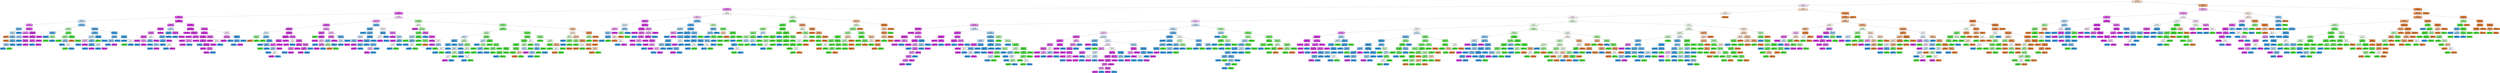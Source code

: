 digraph Tree {
node [shape=box, style="filled, rounded", color="black", fontname=helvetica] ;
edge [fontname=helvetica] ;
0 [label="X[2] <= 0.06\ngini = 0.66\nsamples = 14623\nvalue = [11283, 2737, 2859, 6271]", fillcolor="#f7dac4"] ;
1 [label="X[0] <= 394.5\ngini = 0.71\nsamples = 8909\nvalue = [4072, 2092, 2378, 5558]", fillcolor="#f9e2fb"] ;
0 -> 1 [labeldistance=2.5, labelangle=45, headlabel="True"] ;
2 [label="X[5] <= 0.06\ngini = 0.51\nsamples = 3510\nvalue = [363, 692, 794, 3732]", fillcolor="#e685ef"] ;
1 -> 2 ;
3 [label="X[4] <= -0.5\ngini = 0.34\nsamples = 2596\nvalue = [54, 288, 496, 3312]", fillcolor="#e066eb"] ;
2 -> 3 ;
4 [label="X[0] <= 47.5\ngini = 0.2\nsamples = 2068\nvalue = [4, 48, 314, 2974]", fillcolor="#dc51e8"] ;
3 -> 4 ;
5 [label="X[3] <= 0.39\ngini = 0.59\nsamples = 234\nvalue = [4, 48, 207, 125]", fillcolor="#c0e0f7"] ;
4 -> 5 ;
6 [label="X[0] <= 9.5\ngini = 0.4\nsamples = 80\nvalue = [3, 1, 31, 101]", fillcolor="#e47bee"] ;
5 -> 6 ;
7 [label="X[4] <= -2.5\ngini = 0.36\nsamples = 12\nvalue = [3, 1, 14, 0]", fillcolor="#6eb7ec"] ;
6 -> 7 ;
8 [label="X[2] <= 0.0\ngini = 0.57\nsamples = 8\nvalue = [3, 1, 5, 0]", fillcolor="#bddef6"] ;
7 -> 8 ;
9 [label="gini = 0.0\nsamples = 1\nvalue = [2, 0, 0, 0]", fillcolor="#e58139"] ;
8 -> 9 ;
10 [label="X[1] <= -3.85\ngini = 0.45\nsamples = 7\nvalue = [1, 1, 5, 0]", fillcolor="#7bbeee"] ;
8 -> 10 ;
11 [label="gini = 0.0\nsamples = 1\nvalue = [1, 0, 0, 0]", fillcolor="#e58139"] ;
10 -> 11 ;
12 [label="X[5] <= 0.01\ngini = 0.28\nsamples = 6\nvalue = [0, 1, 5, 0]", fillcolor="#61b1ea"] ;
10 -> 12 ;
13 [label="X[0] <= 5.5\ngini = 0.44\nsamples = 3\nvalue = [0, 1, 2, 0]", fillcolor="#9ccef2"] ;
12 -> 13 ;
14 [label="gini = 0.0\nsamples = 2\nvalue = [0, 0, 2, 0]", fillcolor="#399de5"] ;
13 -> 14 ;
15 [label="gini = 0.0\nsamples = 1\nvalue = [0, 1, 0, 0]", fillcolor="#47e539"] ;
13 -> 15 ;
16 [label="gini = 0.0\nsamples = 3\nvalue = [0, 0, 3, 0]", fillcolor="#399de5"] ;
12 -> 16 ;
17 [label="gini = 0.0\nsamples = 4\nvalue = [0, 0, 9, 0]", fillcolor="#399de5"] ;
7 -> 17 ;
18 [label="X[0] <= 25.5\ngini = 0.25\nsamples = 68\nvalue = [0, 0, 17, 101]", fillcolor="#de5ae9"] ;
6 -> 18 ;
19 [label="X[3] <= 0.15\ngini = 0.42\nsamples = 31\nvalue = [0, 0, 16, 38]", fillcolor="#e88cf0"] ;
18 -> 19 ;
20 [label="X[2] <= 0.01\ngini = 0.46\nsamples = 15\nvalue = [0, 0, 16, 9]", fillcolor="#a8d4f4"] ;
19 -> 20 ;
21 [label="gini = 0.0\nsamples = 7\nvalue = [0, 0, 15, 0]", fillcolor="#399de5"] ;
20 -> 21 ;
22 [label="X[0] <= 15.5\ngini = 0.18\nsamples = 8\nvalue = [0, 0, 1, 9]", fillcolor="#db4fe8"] ;
20 -> 22 ;
23 [label="gini = 0.0\nsamples = 1\nvalue = [0, 0, 1, 0]", fillcolor="#399de5"] ;
22 -> 23 ;
24 [label="gini = 0.0\nsamples = 7\nvalue = [0, 0, 0, 9]", fillcolor="#d739e5"] ;
22 -> 24 ;
25 [label="gini = 0.0\nsamples = 16\nvalue = [0, 0, 0, 29]", fillcolor="#d739e5"] ;
19 -> 25 ;
26 [label="X[3] <= 0.15\ngini = 0.03\nsamples = 37\nvalue = [0, 0, 1, 63]", fillcolor="#d83ce5"] ;
18 -> 26 ;
27 [label="X[4] <= -3.5\ngini = 0.08\nsamples = 10\nvalue = [0, 0, 1, 22]", fillcolor="#d942e6"] ;
26 -> 27 ;
28 [label="X[0] <= 35.0\ngini = 0.24\nsamples = 3\nvalue = [0, 0, 1, 6]", fillcolor="#de5ae9"] ;
27 -> 28 ;
29 [label="gini = 0.0\nsamples = 1\nvalue = [0, 0, 1, 0]", fillcolor="#399de5"] ;
28 -> 29 ;
30 [label="gini = 0.0\nsamples = 2\nvalue = [0, 0, 0, 6]", fillcolor="#d739e5"] ;
28 -> 30 ;
31 [label="gini = 0.0\nsamples = 7\nvalue = [0, 0, 0, 16]", fillcolor="#d739e5"] ;
27 -> 31 ;
32 [label="gini = 0.0\nsamples = 27\nvalue = [0, 0, 0, 41]", fillcolor="#d739e5"] ;
26 -> 32 ;
33 [label="X[0] <= 18.5\ngini = 0.45\nsamples = 154\nvalue = [1, 47, 176, 24]", fillcolor="#80c0ee"] ;
5 -> 33 ;
34 [label="X[3] <= 0.54\ngini = 0.49\nsamples = 46\nvalue = [1, 44, 27, 0]", fillcolor="#b9f5b4"] ;
33 -> 34 ;
35 [label="X[2] <= 0.01\ngini = 0.28\nsamples = 16\nvalue = [0, 4, 20, 0]", fillcolor="#61b1ea"] ;
34 -> 35 ;
36 [label="gini = 0.0\nsamples = 12\nvalue = [0, 0, 18, 0]", fillcolor="#399de5"] ;
35 -> 36 ;
37 [label="X[0] <= 6.5\ngini = 0.44\nsamples = 4\nvalue = [0, 4, 2, 0]", fillcolor="#a3f29c"] ;
35 -> 37 ;
38 [label="gini = 0.0\nsamples = 2\nvalue = [0, 4, 0, 0]", fillcolor="#47e539"] ;
37 -> 38 ;
39 [label="gini = 0.0\nsamples = 2\nvalue = [0, 0, 2, 0]", fillcolor="#399de5"] ;
37 -> 39 ;
40 [label="X[3] <= 0.65\ngini = 0.28\nsamples = 30\nvalue = [1, 40, 7, 0]", fillcolor="#6bea60"] ;
34 -> 40 ;
41 [label="X[0] <= 6.5\ngini = 0.43\nsamples = 14\nvalue = [0, 15, 7, 0]", fillcolor="#9df195"] ;
40 -> 41 ;
42 [label="gini = 0.0\nsamples = 6\nvalue = [0, 12, 0, 0]", fillcolor="#47e539"] ;
41 -> 42 ;
43 [label="X[5] <= 0.0\ngini = 0.42\nsamples = 8\nvalue = [0, 3, 7, 0]", fillcolor="#8ec7f0"] ;
41 -> 43 ;
44 [label="gini = 0.0\nsamples = 3\nvalue = [0, 0, 4, 0]", fillcolor="#399de5"] ;
43 -> 44 ;
45 [label="X[0] <= 13.5\ngini = 0.5\nsamples = 5\nvalue = [0, 3, 3, 0]", fillcolor="#ffffff"] ;
43 -> 45 ;
46 [label="gini = 0.0\nsamples = 2\nvalue = [0, 3, 0, 0]", fillcolor="#47e539"] ;
45 -> 46 ;
47 [label="gini = 0.0\nsamples = 3\nvalue = [0, 0, 3, 0]", fillcolor="#399de5"] ;
45 -> 47 ;
48 [label="X[0] <= 2.5\ngini = 0.07\nsamples = 16\nvalue = [1, 25, 0, 0]", fillcolor="#4ee641"] ;
40 -> 48 ;
49 [label="gini = 0.0\nsamples = 1\nvalue = [1, 0, 0, 0]", fillcolor="#e58139"] ;
48 -> 49 ;
50 [label="gini = 0.0\nsamples = 15\nvalue = [0, 25, 0, 0]", fillcolor="#47e539"] ;
48 -> 50 ;
51 [label="X[4] <= -1.5\ngini = 0.26\nsamples = 108\nvalue = [0, 3, 149, 24]", fillcolor="#5caeea"] ;
33 -> 51 ;
52 [label="X[3] <= 0.54\ngini = 0.3\nsamples = 80\nvalue = [0, 1, 105, 22]", fillcolor="#64b2eb"] ;
51 -> 52 ;
53 [label="X[1] <= -3.61\ngini = 0.49\nsamples = 28\nvalue = [0, 0, 30, 22]", fillcolor="#cae5f8"] ;
52 -> 53 ;
54 [label="X[0] <= 26.5\ngini = 0.47\nsamples = 13\nvalue = [0, 0, 9, 15]", fillcolor="#efb0f5"] ;
53 -> 54 ;
55 [label="gini = 0.0\nsamples = 4\nvalue = [0, 0, 9, 0]", fillcolor="#399de5"] ;
54 -> 55 ;
56 [label="gini = 0.0\nsamples = 9\nvalue = [0, 0, 0, 15]", fillcolor="#d739e5"] ;
54 -> 56 ;
57 [label="X[4] <= -2.5\ngini = 0.38\nsamples = 15\nvalue = [0, 0, 21, 7]", fillcolor="#7bbeee"] ;
53 -> 57 ;
58 [label="X[0] <= 34.5\ngini = 0.21\nsamples = 9\nvalue = [0, 0, 15, 2]", fillcolor="#53aae8"] ;
57 -> 58 ;
59 [label="gini = 0.0\nsamples = 7\nvalue = [0, 0, 15, 0]", fillcolor="#399de5"] ;
58 -> 59 ;
60 [label="gini = 0.0\nsamples = 2\nvalue = [0, 0, 0, 2]", fillcolor="#d739e5"] ;
58 -> 60 ;
61 [label="X[0] <= 32.5\ngini = 0.5\nsamples = 6\nvalue = [0, 0, 6, 5]", fillcolor="#deeffb"] ;
57 -> 61 ;
62 [label="gini = 0.0\nsamples = 4\nvalue = [0, 0, 6, 0]", fillcolor="#399de5"] ;
61 -> 62 ;
63 [label="gini = 0.0\nsamples = 2\nvalue = [0, 0, 0, 5]", fillcolor="#d739e5"] ;
61 -> 63 ;
64 [label="X[0] <= 20.5\ngini = 0.03\nsamples = 52\nvalue = [0, 1, 75, 0]", fillcolor="#3c9ee5"] ;
52 -> 64 ;
65 [label="gini = 0.0\nsamples = 1\nvalue = [0, 1, 0, 0]", fillcolor="#47e539"] ;
64 -> 65 ;
66 [label="gini = 0.0\nsamples = 51\nvalue = [0, 0, 75, 0]", fillcolor="#399de5"] ;
64 -> 66 ;
67 [label="X[3] <= 0.54\ngini = 0.16\nsamples = 28\nvalue = [0, 2, 44, 2]", fillcolor="#4aa6e7"] ;
51 -> 67 ;
68 [label="X[1] <= -3.35\ngini = 0.32\nsamples = 7\nvalue = [0, 0, 8, 2]", fillcolor="#6ab6ec"] ;
67 -> 68 ;
69 [label="X[0] <= 25.0\ngini = 0.41\nsamples = 5\nvalue = [0, 0, 5, 2]", fillcolor="#88c4ef"] ;
68 -> 69 ;
70 [label="gini = 0.0\nsamples = 3\nvalue = [0, 0, 5, 0]", fillcolor="#399de5"] ;
69 -> 70 ;
71 [label="gini = 0.0\nsamples = 2\nvalue = [0, 0, 0, 2]", fillcolor="#d739e5"] ;
69 -> 71 ;
72 [label="gini = 0.0\nsamples = 2\nvalue = [0, 0, 3, 0]", fillcolor="#399de5"] ;
68 -> 72 ;
73 [label="X[1] <= -3.35\ngini = 0.1\nsamples = 21\nvalue = [0, 2, 36, 0]", fillcolor="#44a2e6"] ;
67 -> 73 ;
74 [label="gini = 0.0\nsamples = 18\nvalue = [0, 0, 34, 0]", fillcolor="#399de5"] ;
73 -> 74 ;
75 [label="X[0] <= 29.0\ngini = 0.5\nsamples = 3\nvalue = [0, 2, 2, 0]", fillcolor="#ffffff"] ;
73 -> 75 ;
76 [label="gini = 0.0\nsamples = 1\nvalue = [0, 2, 0, 0]", fillcolor="#47e539"] ;
75 -> 76 ;
77 [label="gini = 0.0\nsamples = 2\nvalue = [0, 0, 2, 0]", fillcolor="#399de5"] ;
75 -> 77 ;
78 [label="X[0] <= 69.5\ngini = 0.07\nsamples = 1834\nvalue = [0, 0, 107, 2849]", fillcolor="#d940e6"] ;
4 -> 78 ;
79 [label="X[3] <= 0.65\ngini = 0.29\nsamples = 104\nvalue = [0, 0, 30, 140]", fillcolor="#e063eb"] ;
78 -> 79 ;
80 [label="X[0] <= 53.5\ngini = 0.1\nsamples = 81\nvalue = [0, 0, 7, 125]", fillcolor="#d944e6"] ;
79 -> 80 ;
81 [label="X[3] <= 0.54\ngini = 0.33\nsamples = 20\nvalue = [0, 0, 7, 27]", fillcolor="#e16cec"] ;
80 -> 81 ;
82 [label="X[4] <= -1.5\ngini = 0.2\nsamples = 16\nvalue = [0, 0, 3, 23]", fillcolor="#dc53e8"] ;
81 -> 82 ;
83 [label="gini = 0.0\nsamples = 10\nvalue = [0, 0, 0, 17]", fillcolor="#d739e5"] ;
82 -> 83 ;
84 [label="X[3] <= 0.15\ngini = 0.44\nsamples = 6\nvalue = [0, 0, 3, 6]", fillcolor="#eb9cf2"] ;
82 -> 84 ;
85 [label="gini = 0.0\nsamples = 2\nvalue = [0, 0, 3, 0]", fillcolor="#399de5"] ;
84 -> 85 ;
86 [label="gini = 0.0\nsamples = 4\nvalue = [0, 0, 0, 6]", fillcolor="#d739e5"] ;
84 -> 86 ;
87 [label="X[4] <= -1.5\ngini = 0.5\nsamples = 4\nvalue = [0, 0, 4, 4]", fillcolor="#ffffff"] ;
81 -> 87 ;
88 [label="X[2] <= 0.0\ngini = 0.32\nsamples = 3\nvalue = [0, 0, 4, 1]", fillcolor="#6ab6ec"] ;
87 -> 88 ;
89 [label="gini = 0.0\nsamples = 1\nvalue = [0, 0, 2, 0]", fillcolor="#399de5"] ;
88 -> 89 ;
90 [label="X[4] <= -2.5\ngini = 0.44\nsamples = 2\nvalue = [0, 0, 2, 1]", fillcolor="#9ccef2"] ;
88 -> 90 ;
91 [label="gini = 0.0\nsamples = 1\nvalue = [0, 0, 2, 0]", fillcolor="#399de5"] ;
90 -> 91 ;
92 [label="gini = 0.0\nsamples = 1\nvalue = [0, 0, 0, 1]", fillcolor="#d739e5"] ;
90 -> 92 ;
93 [label="gini = 0.0\nsamples = 1\nvalue = [0, 0, 0, 3]", fillcolor="#d739e5"] ;
87 -> 93 ;
94 [label="gini = 0.0\nsamples = 61\nvalue = [0, 0, 0, 98]", fillcolor="#d739e5"] ;
80 -> 94 ;
95 [label="X[5] <= 0.01\ngini = 0.48\nsamples = 23\nvalue = [0, 0, 23, 15]", fillcolor="#baddf6"] ;
79 -> 95 ;
96 [label="X[1] <= -3.46\ngini = 0.16\nsamples = 15\nvalue = [0, 0, 21, 2]", fillcolor="#4ca6e7"] ;
95 -> 96 ;
97 [label="X[0] <= 67.0\ngini = 0.32\nsamples = 9\nvalue = [0, 0, 8, 2]", fillcolor="#6ab6ec"] ;
96 -> 97 ;
98 [label="X[2] <= 0.01\ngini = 0.2\nsamples = 8\nvalue = [0, 0, 8, 1]", fillcolor="#52a9e8"] ;
97 -> 98 ;
99 [label="gini = 0.0\nsamples = 6\nvalue = [0, 0, 7, 0]", fillcolor="#399de5"] ;
98 -> 99 ;
100 [label="X[0] <= 57.5\ngini = 0.5\nsamples = 2\nvalue = [0, 0, 1, 1]", fillcolor="#ffffff"] ;
98 -> 100 ;
101 [label="gini = 0.0\nsamples = 1\nvalue = [0, 0, 1, 0]", fillcolor="#399de5"] ;
100 -> 101 ;
102 [label="gini = 0.0\nsamples = 1\nvalue = [0, 0, 0, 1]", fillcolor="#d739e5"] ;
100 -> 102 ;
103 [label="gini = 0.0\nsamples = 1\nvalue = [0, 0, 0, 1]", fillcolor="#d739e5"] ;
97 -> 103 ;
104 [label="gini = 0.0\nsamples = 6\nvalue = [0, 0, 13, 0]", fillcolor="#399de5"] ;
96 -> 104 ;
105 [label="X[0] <= 56.5\ngini = 0.23\nsamples = 8\nvalue = [0, 0, 2, 13]", fillcolor="#dd57e9"] ;
95 -> 105 ;
106 [label="gini = 0.0\nsamples = 2\nvalue = [0, 0, 2, 0]", fillcolor="#399de5"] ;
105 -> 106 ;
107 [label="gini = 0.0\nsamples = 6\nvalue = [0, 0, 0, 13]", fillcolor="#d739e5"] ;
105 -> 107 ;
108 [label="X[3] <= 0.65\ngini = 0.05\nsamples = 1730\nvalue = [0, 0, 77, 2709]", fillcolor="#d83fe6"] ;
78 -> 108 ;
109 [label="X[3] <= 0.54\ngini = 0.01\nsamples = 1335\nvalue = [0, 0, 15, 2114]", fillcolor="#d73ae5"] ;
108 -> 109 ;
110 [label="gini = 0.0\nsamples = 981\nvalue = [0, 0, 0, 1580]", fillcolor="#d739e5"] ;
109 -> 110 ;
111 [label="X[0] <= 322.5\ngini = 0.05\nsamples = 354\nvalue = [0, 0, 15, 534]", fillcolor="#d83fe6"] ;
109 -> 111 ;
112 [label="gini = 0.0\nsamples = 275\nvalue = [0, 0, 0, 435]", fillcolor="#d739e5"] ;
111 -> 112 ;
113 [label="X[2] <= 0.01\ngini = 0.23\nsamples = 79\nvalue = [0, 0, 15, 99]", fillcolor="#dd57e9"] ;
111 -> 113 ;
114 [label="gini = 0.0\nsamples = 48\nvalue = [0, 0, 0, 64]", fillcolor="#d739e5"] ;
113 -> 114 ;
115 [label="X[5] <= 0.01\ngini = 0.42\nsamples = 31\nvalue = [0, 0, 15, 35]", fillcolor="#e88ef0"] ;
113 -> 115 ;
116 [label="gini = 0.0\nsamples = 21\nvalue = [0, 0, 0, 35]", fillcolor="#d739e5"] ;
115 -> 116 ;
117 [label="gini = 0.0\nsamples = 10\nvalue = [0, 0, 15, 0]", fillcolor="#399de5"] ;
115 -> 117 ;
118 [label="X[0] <= 334.5\ngini = 0.17\nsamples = 395\nvalue = [0, 0, 62, 595]", fillcolor="#db4ee8"] ;
108 -> 118 ;
119 [label="X[0] <= 291.5\ngini = 0.07\nsamples = 338\nvalue = [0, 0, 20, 546]", fillcolor="#d840e6"] ;
118 -> 119 ;
120 [label="X[4] <= -1.5\ngini = 0.03\nsamples = 285\nvalue = [0, 0, 7, 475]", fillcolor="#d83ce5"] ;
119 -> 120 ;
121 [label="gini = 0.0\nsamples = 224\nvalue = [0, 0, 0, 375]", fillcolor="#d739e5"] ;
120 -> 121 ;
122 [label="X[0] <= 77.0\ngini = 0.12\nsamples = 61\nvalue = [0, 0, 7, 100]", fillcolor="#da47e7"] ;
120 -> 122 ;
123 [label="gini = 0.0\nsamples = 3\nvalue = [0, 0, 6, 0]", fillcolor="#399de5"] ;
122 -> 123 ;
124 [label="X[0] <= 278.5\ngini = 0.02\nsamples = 58\nvalue = [0, 0, 1, 100]", fillcolor="#d73be5"] ;
122 -> 124 ;
125 [label="gini = 0.0\nsamples = 55\nvalue = [0, 0, 0, 96]", fillcolor="#d739e5"] ;
124 -> 125 ;
126 [label="X[2] <= 0.01\ngini = 0.32\nsamples = 3\nvalue = [0, 0, 1, 4]", fillcolor="#e16aec"] ;
124 -> 126 ;
127 [label="gini = 0.0\nsamples = 2\nvalue = [0, 0, 0, 4]", fillcolor="#d739e5"] ;
126 -> 127 ;
128 [label="gini = 0.0\nsamples = 1\nvalue = [0, 0, 1, 0]", fillcolor="#399de5"] ;
126 -> 128 ;
129 [label="X[2] <= 0.01\ngini = 0.26\nsamples = 53\nvalue = [0, 0, 13, 71]", fillcolor="#de5dea"] ;
119 -> 129 ;
130 [label="gini = 0.0\nsamples = 35\nvalue = [0, 0, 0, 57]", fillcolor="#d739e5"] ;
129 -> 130 ;
131 [label="X[5] <= 0.01\ngini = 0.5\nsamples = 18\nvalue = [0, 0, 13, 14]", fillcolor="#fcf1fd"] ;
129 -> 131 ;
132 [label="gini = 0.0\nsamples = 9\nvalue = [0, 0, 0, 14]", fillcolor="#d739e5"] ;
131 -> 132 ;
133 [label="gini = 0.0\nsamples = 9\nvalue = [0, 0, 13, 0]", fillcolor="#399de5"] ;
131 -> 133 ;
134 [label="X[5] <= 0.01\ngini = 0.5\nsamples = 57\nvalue = [0, 0, 42, 49]", fillcolor="#f9e3fb"] ;
118 -> 134 ;
135 [label="X[2] <= 0.01\ngini = 0.34\nsamples = 38\nvalue = [0, 0, 13, 48]", fillcolor="#e26fec"] ;
134 -> 135 ;
136 [label="gini = 0.0\nsamples = 27\nvalue = [0, 0, 0, 48]", fillcolor="#d739e5"] ;
135 -> 136 ;
137 [label="gini = 0.0\nsamples = 11\nvalue = [0, 0, 13, 0]", fillcolor="#399de5"] ;
135 -> 137 ;
138 [label="X[1] <= -3.85\ngini = 0.06\nsamples = 19\nvalue = [0, 0, 29, 1]", fillcolor="#40a0e6"] ;
134 -> 138 ;
139 [label="X[4] <= -1.5\ngini = 0.24\nsamples = 5\nvalue = [0, 0, 6, 1]", fillcolor="#5aade9"] ;
138 -> 139 ;
140 [label="gini = 0.0\nsamples = 4\nvalue = [0, 0, 6, 0]", fillcolor="#399de5"] ;
139 -> 140 ;
141 [label="gini = 0.0\nsamples = 1\nvalue = [0, 0, 0, 1]", fillcolor="#d739e5"] ;
139 -> 141 ;
142 [label="gini = 0.0\nsamples = 14\nvalue = [0, 0, 23, 0]", fillcolor="#399de5"] ;
138 -> 142 ;
143 [label="X[0] <= 226.0\ngini = 0.68\nsamples = 528\nvalue = [50, 240, 182, 338]", fillcolor="#f8ddfb"] ;
3 -> 143 ;
144 [label="X[0] <= 175.5\ngini = 0.46\nsamples = 286\nvalue = [3, 12, 127, 291]", fillcolor="#ea95f1"] ;
143 -> 144 ;
145 [label="X[3] <= 0.65\ngini = 0.31\nsamples = 222\nvalue = [3, 11, 45, 268]", fillcolor="#df62ea"] ;
144 -> 145 ;
146 [label="X[0] <= 16.0\ngini = 0.22\nsamples = 162\nvalue = [2, 8, 18, 206]", fillcolor="#dc53e8"] ;
145 -> 146 ;
147 [label="X[0] <= 4.5\ngini = 0.58\nsamples = 14\nvalue = [2, 8, 10, 0]", fillcolor="#deeffb"] ;
146 -> 147 ;
148 [label="X[0] <= 1.5\ngini = 0.41\nsamples = 3\nvalue = [2, 5, 0, 0]", fillcolor="#91ef88"] ;
147 -> 148 ;
149 [label="gini = 0.0\nsamples = 1\nvalue = [2, 0, 0, 0]", fillcolor="#e58139"] ;
148 -> 149 ;
150 [label="gini = 0.0\nsamples = 2\nvalue = [0, 5, 0, 0]", fillcolor="#47e539"] ;
148 -> 150 ;
151 [label="X[5] <= 0.0\ngini = 0.36\nsamples = 11\nvalue = [0, 3, 10, 0]", fillcolor="#74baed"] ;
147 -> 151 ;
152 [label="gini = 0.0\nsamples = 1\nvalue = [0, 2, 0, 0]", fillcolor="#47e539"] ;
151 -> 152 ;
153 [label="X[3] <= 0.54\ngini = 0.17\nsamples = 10\nvalue = [0, 1, 10, 0]", fillcolor="#4da7e8"] ;
151 -> 153 ;
154 [label="gini = 0.0\nsamples = 6\nvalue = [0, 0, 6, 0]", fillcolor="#399de5"] ;
153 -> 154 ;
155 [label="X[0] <= 9.0\ngini = 0.32\nsamples = 4\nvalue = [0, 1, 4, 0]", fillcolor="#6ab6ec"] ;
153 -> 155 ;
156 [label="gini = 0.0\nsamples = 1\nvalue = [0, 1, 0, 0]", fillcolor="#47e539"] ;
155 -> 156 ;
157 [label="gini = 0.0\nsamples = 3\nvalue = [0, 0, 4, 0]", fillcolor="#399de5"] ;
155 -> 157 ;
158 [label="X[0] <= 154.5\ngini = 0.07\nsamples = 148\nvalue = [0, 0, 8, 206]", fillcolor="#d941e6"] ;
146 -> 158 ;
159 [label="X[0] <= 48.5\ngini = 0.02\nsamples = 127\nvalue = [0, 0, 2, 178]", fillcolor="#d73be5"] ;
158 -> 159 ;
160 [label="X[5] <= 0.0\ngini = 0.1\nsamples = 28\nvalue = [0, 0, 2, 37]", fillcolor="#d944e6"] ;
159 -> 160 ;
161 [label="X[1] <= -3.61\ngini = 0.32\nsamples = 8\nvalue = [0, 0, 2, 8]", fillcolor="#e16aec"] ;
160 -> 161 ;
162 [label="X[0] <= 33.5\ngini = 0.44\nsamples = 3\nvalue = [0, 0, 2, 1]", fillcolor="#9ccef2"] ;
161 -> 162 ;
163 [label="gini = 0.0\nsamples = 1\nvalue = [0, 0, 1, 0]", fillcolor="#399de5"] ;
162 -> 163 ;
164 [label="X[1] <= -3.85\ngini = 0.5\nsamples = 2\nvalue = [0, 0, 1, 1]", fillcolor="#ffffff"] ;
162 -> 164 ;
165 [label="gini = 0.0\nsamples = 1\nvalue = [0, 0, 0, 1]", fillcolor="#d739e5"] ;
164 -> 165 ;
166 [label="gini = 0.0\nsamples = 1\nvalue = [0, 0, 1, 0]", fillcolor="#399de5"] ;
164 -> 166 ;
167 [label="gini = 0.0\nsamples = 5\nvalue = [0, 0, 0, 7]", fillcolor="#d739e5"] ;
161 -> 167 ;
168 [label="gini = 0.0\nsamples = 20\nvalue = [0, 0, 0, 29]", fillcolor="#d739e5"] ;
160 -> 168 ;
169 [label="gini = 0.0\nsamples = 99\nvalue = [0, 0, 0, 141]", fillcolor="#d739e5"] ;
159 -> 169 ;
170 [label="X[0] <= 160.5\ngini = 0.29\nsamples = 21\nvalue = [0, 0, 6, 28]", fillcolor="#e063eb"] ;
158 -> 170 ;
171 [label="X[1] <= -3.61\ngini = 0.5\nsamples = 5\nvalue = [0, 0, 3, 3]", fillcolor="#ffffff"] ;
170 -> 171 ;
172 [label="gini = 0.0\nsamples = 3\nvalue = [0, 0, 0, 3]", fillcolor="#d739e5"] ;
171 -> 172 ;
173 [label="gini = 0.0\nsamples = 2\nvalue = [0, 0, 3, 0]", fillcolor="#399de5"] ;
171 -> 173 ;
174 [label="X[0] <= 172.5\ngini = 0.19\nsamples = 16\nvalue = [0, 0, 3, 25]", fillcolor="#dc51e8"] ;
170 -> 174 ;
175 [label="X[3] <= 0.15\ngini = 0.1\nsamples = 11\nvalue = [0, 0, 1, 17]", fillcolor="#d945e7"] ;
174 -> 175 ;
176 [label="X[2] <= 0.01\ngini = 0.38\nsamples = 3\nvalue = [0, 0, 1, 3]", fillcolor="#e47bee"] ;
175 -> 176 ;
177 [label="gini = 0.0\nsamples = 1\nvalue = [0, 0, 1, 0]", fillcolor="#399de5"] ;
176 -> 177 ;
178 [label="gini = 0.0\nsamples = 2\nvalue = [0, 0, 0, 3]", fillcolor="#d739e5"] ;
176 -> 178 ;
179 [label="gini = 0.0\nsamples = 8\nvalue = [0, 0, 0, 14]", fillcolor="#d739e5"] ;
175 -> 179 ;
180 [label="X[3] <= 0.54\ngini = 0.32\nsamples = 5\nvalue = [0, 0, 2, 8]", fillcolor="#e16aec"] ;
174 -> 180 ;
181 [label="X[5] <= 0.01\ngini = 0.2\nsamples = 4\nvalue = [0, 0, 1, 8]", fillcolor="#dc52e8"] ;
180 -> 181 ;
182 [label="gini = 0.0\nsamples = 3\nvalue = [0, 0, 0, 8]", fillcolor="#d739e5"] ;
181 -> 182 ;
183 [label="gini = 0.0\nsamples = 1\nvalue = [0, 0, 1, 0]", fillcolor="#399de5"] ;
181 -> 183 ;
184 [label="gini = 0.0\nsamples = 1\nvalue = [0, 0, 1, 0]", fillcolor="#399de5"] ;
180 -> 184 ;
185 [label="X[5] <= 0.0\ngini = 0.47\nsamples = 60\nvalue = [1, 3, 27, 62]", fillcolor="#ea96f1"] ;
145 -> 185 ;
186 [label="X[0] <= 14.5\ngini = 0.2\nsamples = 18\nvalue = [0, 1, 2, 25]", fillcolor="#dc50e8"] ;
185 -> 186 ;
187 [label="gini = 0.0\nsamples = 1\nvalue = [0, 1, 0, 0]", fillcolor="#47e539"] ;
186 -> 187 ;
188 [label="X[0] <= 155.5\ngini = 0.14\nsamples = 17\nvalue = [0, 0, 2, 25]", fillcolor="#da49e7"] ;
186 -> 188 ;
189 [label="gini = 0.0\nsamples = 13\nvalue = [0, 0, 0, 22]", fillcolor="#d739e5"] ;
188 -> 189 ;
190 [label="X[1] <= -3.65\ngini = 0.48\nsamples = 4\nvalue = [0, 0, 2, 3]", fillcolor="#f2bdf6"] ;
188 -> 190 ;
191 [label="gini = 0.0\nsamples = 1\nvalue = [0, 0, 1, 0]", fillcolor="#399de5"] ;
190 -> 191 ;
192 [label="X[2] <= 0.01\ngini = 0.38\nsamples = 3\nvalue = [0, 0, 1, 3]", fillcolor="#e47bee"] ;
190 -> 192 ;
193 [label="gini = 0.0\nsamples = 2\nvalue = [0, 0, 0, 3]", fillcolor="#d739e5"] ;
192 -> 193 ;
194 [label="gini = 0.0\nsamples = 1\nvalue = [0, 0, 1, 0]", fillcolor="#399de5"] ;
192 -> 194 ;
195 [label="X[0] <= 131.0\ngini = 0.53\nsamples = 42\nvalue = [1, 2, 25, 37]", fillcolor="#f3c4f7"] ;
185 -> 195 ;
196 [label="X[0] <= 26.5\ngini = 0.38\nsamples = 32\nvalue = [1, 2, 7, 34]", fillcolor="#e26fec"] ;
195 -> 196 ;
197 [label="X[0] <= 8.0\ngini = 0.46\nsamples = 8\nvalue = [1, 2, 7, 0]", fillcolor="#83c2ef"] ;
196 -> 197 ;
198 [label="X[1] <= -3.85\ngini = 0.44\nsamples = 3\nvalue = [1, 2, 0, 0]", fillcolor="#a3f29c"] ;
197 -> 198 ;
199 [label="gini = 0.0\nsamples = 1\nvalue = [1, 0, 0, 0]", fillcolor="#e58139"] ;
198 -> 199 ;
200 [label="gini = 0.0\nsamples = 2\nvalue = [0, 2, 0, 0]", fillcolor="#47e539"] ;
198 -> 200 ;
201 [label="gini = 0.0\nsamples = 5\nvalue = [0, 0, 7, 0]", fillcolor="#399de5"] ;
197 -> 201 ;
202 [label="gini = 0.0\nsamples = 24\nvalue = [0, 0, 0, 34]", fillcolor="#d739e5"] ;
196 -> 202 ;
203 [label="X[2] <= 0.0\ngini = 0.24\nsamples = 10\nvalue = [0, 0, 18, 3]", fillcolor="#5aade9"] ;
195 -> 203 ;
204 [label="X[1] <= -3.46\ngini = 0.49\nsamples = 3\nvalue = [0, 0, 4, 3]", fillcolor="#cee6f8"] ;
203 -> 204 ;
205 [label="gini = 0.0\nsamples = 2\nvalue = [0, 0, 4, 0]", fillcolor="#399de5"] ;
204 -> 205 ;
206 [label="gini = 0.0\nsamples = 1\nvalue = [0, 0, 0, 3]", fillcolor="#d739e5"] ;
204 -> 206 ;
207 [label="gini = 0.0\nsamples = 7\nvalue = [0, 0, 14, 0]", fillcolor="#399de5"] ;
203 -> 207 ;
208 [label="X[1] <= -3.35\ngini = 0.35\nsamples = 64\nvalue = [0, 1, 82, 23]", fillcolor="#72b9ed"] ;
144 -> 208 ;
209 [label="X[0] <= 183.5\ngini = 0.2\nsamples = 44\nvalue = [0, 0, 69, 9]", fillcolor="#53aae8"] ;
208 -> 209 ;
210 [label="gini = 0.0\nsamples = 10\nvalue = [0, 0, 22, 0]", fillcolor="#399de5"] ;
209 -> 210 ;
211 [label="X[0] <= 194.5\ngini = 0.27\nsamples = 34\nvalue = [0, 0, 47, 9]", fillcolor="#5fb0ea"] ;
209 -> 211 ;
212 [label="X[0] <= 193.5\ngini = 0.49\nsamples = 9\nvalue = [0, 0, 8, 6]", fillcolor="#cee6f8"] ;
211 -> 212 ;
213 [label="X[0] <= 184.5\ngini = 0.4\nsamples = 8\nvalue = [0, 0, 8, 3]", fillcolor="#83c2ef"] ;
212 -> 213 ;
214 [label="gini = 0.0\nsamples = 1\nvalue = [0, 0, 0, 1]", fillcolor="#d739e5"] ;
213 -> 214 ;
215 [label="X[5] <= 0.0\ngini = 0.32\nsamples = 7\nvalue = [0, 0, 8, 2]", fillcolor="#6ab6ec"] ;
213 -> 215 ;
216 [label="gini = 0.0\nsamples = 2\nvalue = [0, 0, 0, 2]", fillcolor="#d739e5"] ;
215 -> 216 ;
217 [label="gini = 0.0\nsamples = 5\nvalue = [0, 0, 8, 0]", fillcolor="#399de5"] ;
215 -> 217 ;
218 [label="gini = 0.0\nsamples = 1\nvalue = [0, 0, 0, 3]", fillcolor="#d739e5"] ;
212 -> 218 ;
219 [label="X[3] <= 0.54\ngini = 0.13\nsamples = 25\nvalue = [0, 0, 39, 3]", fillcolor="#48a5e7"] ;
211 -> 219 ;
220 [label="X[0] <= 203.5\ngini = 0.2\nsamples = 16\nvalue = [0, 0, 24, 3]", fillcolor="#52a9e8"] ;
219 -> 220 ;
221 [label="gini = 0.0\nsamples = 7\nvalue = [0, 0, 14, 0]", fillcolor="#399de5"] ;
220 -> 221 ;
222 [label="X[1] <= -3.61\ngini = 0.36\nsamples = 9\nvalue = [0, 0, 10, 3]", fillcolor="#74baed"] ;
220 -> 222 ;
223 [label="X[0] <= 211.5\ngini = 0.48\nsamples = 5\nvalue = [0, 0, 2, 3]", fillcolor="#f2bdf6"] ;
222 -> 223 ;
224 [label="gini = 0.0\nsamples = 3\nvalue = [0, 0, 0, 3]", fillcolor="#d739e5"] ;
223 -> 224 ;
225 [label="gini = 0.0\nsamples = 2\nvalue = [0, 0, 2, 0]", fillcolor="#399de5"] ;
223 -> 225 ;
226 [label="gini = 0.0\nsamples = 4\nvalue = [0, 0, 8, 0]", fillcolor="#399de5"] ;
222 -> 226 ;
227 [label="gini = 0.0\nsamples = 9\nvalue = [0, 0, 15, 0]", fillcolor="#399de5"] ;
219 -> 227 ;
228 [label="X[0] <= 190.0\ngini = 0.53\nsamples = 20\nvalue = [0, 1, 13, 14]", fillcolor="#fcf2fd"] ;
208 -> 228 ;
229 [label="X[3] <= 0.54\ngini = 0.18\nsamples = 6\nvalue = [0, 0, 9, 1]", fillcolor="#4fa8e8"] ;
228 -> 229 ;
230 [label="X[0] <= 184.5\ngini = 0.5\nsamples = 2\nvalue = [0, 0, 1, 1]", fillcolor="#ffffff"] ;
229 -> 230 ;
231 [label="gini = 0.0\nsamples = 1\nvalue = [0, 0, 0, 1]", fillcolor="#d739e5"] ;
230 -> 231 ;
232 [label="gini = 0.0\nsamples = 1\nvalue = [0, 0, 1, 0]", fillcolor="#399de5"] ;
230 -> 232 ;
233 [label="gini = 0.0\nsamples = 4\nvalue = [0, 0, 8, 0]", fillcolor="#399de5"] ;
229 -> 233 ;
234 [label="X[3] <= 0.39\ngini = 0.43\nsamples = 14\nvalue = [0, 1, 4, 13]", fillcolor="#e580ee"] ;
228 -> 234 ;
235 [label="gini = 0.0\nsamples = 9\nvalue = [0, 0, 0, 11]", fillcolor="#d739e5"] ;
234 -> 235 ;
236 [label="X[2] <= 0.0\ngini = 0.57\nsamples = 5\nvalue = [0, 1, 4, 2]", fillcolor="#b0d8f5"] ;
234 -> 236 ;
237 [label="gini = 0.0\nsamples = 1\nvalue = [0, 0, 0, 2]", fillcolor="#d739e5"] ;
236 -> 237 ;
238 [label="X[5] <= 0.01\ngini = 0.32\nsamples = 4\nvalue = [0, 1, 4, 0]", fillcolor="#6ab6ec"] ;
236 -> 238 ;
239 [label="X[3] <= 0.59\ngini = 0.5\nsamples = 2\nvalue = [0, 1, 1, 0]", fillcolor="#ffffff"] ;
238 -> 239 ;
240 [label="gini = 0.0\nsamples = 1\nvalue = [0, 0, 1, 0]", fillcolor="#399de5"] ;
239 -> 240 ;
241 [label="gini = 0.0\nsamples = 1\nvalue = [0, 1, 0, 0]", fillcolor="#47e539"] ;
239 -> 241 ;
242 [label="gini = 0.0\nsamples = 2\nvalue = [0, 0, 3, 0]", fillcolor="#399de5"] ;
238 -> 242 ;
243 [label="X[3] <= 0.39\ngini = 0.58\nsamples = 242\nvalue = [47, 228, 55, 47]", fillcolor="#9cf195"] ;
143 -> 243 ;
244 [label="X[1] <= -3.61\ngini = 0.61\nsamples = 77\nvalue = [4, 50, 11, 45]", fillcolor="#f1fdf0"] ;
243 -> 244 ;
245 [label="gini = 0.0\nsamples = 19\nvalue = [0, 0, 0, 26]", fillcolor="#d739e5"] ;
244 -> 245 ;
246 [label="X[1] <= -3.35\ngini = 0.58\nsamples = 58\nvalue = [4, 50, 11, 19]", fillcolor="#a7f3a1"] ;
244 -> 246 ;
247 [label="X[0] <= 260.5\ngini = 0.31\nsamples = 43\nvalue = [4, 49, 7, 0]", fillcolor="#6dea62"] ;
246 -> 247 ;
248 [label="X[0] <= 234.0\ngini = 0.46\nsamples = 7\nvalue = [0, 4, 7, 0]", fillcolor="#aad5f4"] ;
247 -> 248 ;
249 [label="gini = 0.0\nsamples = 1\nvalue = [0, 2, 0, 0]", fillcolor="#47e539"] ;
248 -> 249 ;
250 [label="X[0] <= 250.5\ngini = 0.35\nsamples = 6\nvalue = [0, 2, 7, 0]", fillcolor="#72b9ec"] ;
248 -> 250 ;
251 [label="gini = 0.0\nsamples = 4\nvalue = [0, 0, 5, 0]", fillcolor="#399de5"] ;
250 -> 251 ;
252 [label="X[5] <= 0.0\ngini = 0.5\nsamples = 2\nvalue = [0, 2, 2, 0]", fillcolor="#ffffff"] ;
250 -> 252 ;
253 [label="gini = 0.0\nsamples = 1\nvalue = [0, 0, 2, 0]", fillcolor="#399de5"] ;
252 -> 253 ;
254 [label="gini = 0.0\nsamples = 1\nvalue = [0, 2, 0, 0]", fillcolor="#47e539"] ;
252 -> 254 ;
255 [label="X[2] <= 0.01\ngini = 0.15\nsamples = 36\nvalue = [4, 45, 0, 0]", fillcolor="#57e74b"] ;
247 -> 255 ;
256 [label="gini = 0.0\nsamples = 23\nvalue = [0, 33, 0, 0]", fillcolor="#47e539"] ;
255 -> 256 ;
257 [label="X[0] <= 377.0\ngini = 0.38\nsamples = 13\nvalue = [4, 12, 0, 0]", fillcolor="#84ee7b"] ;
255 -> 257 ;
258 [label="gini = 0.0\nsamples = 9\nvalue = [0, 12, 0, 0]", fillcolor="#47e539"] ;
257 -> 258 ;
259 [label="gini = 0.0\nsamples = 4\nvalue = [4, 0, 0, 0]", fillcolor="#e58139"] ;
257 -> 259 ;
260 [label="X[0] <= 243.5\ngini = 0.34\nsamples = 15\nvalue = [0, 1, 4, 19]", fillcolor="#e16aec"] ;
246 -> 260 ;
261 [label="gini = 0.0\nsamples = 1\nvalue = [0, 0, 2, 0]", fillcolor="#399de5"] ;
260 -> 261 ;
262 [label="X[5] <= 0.01\ngini = 0.24\nsamples = 14\nvalue = [0, 1, 2, 19]", fillcolor="#dd57e9"] ;
260 -> 262 ;
263 [label="gini = 0.0\nsamples = 10\nvalue = [0, 0, 0, 17]", fillcolor="#d739e5"] ;
262 -> 263 ;
264 [label="X[0] <= 291.5\ngini = 0.64\nsamples = 4\nvalue = [0, 1, 2, 2]", fillcolor="#ffffff"] ;
262 -> 264 ;
265 [label="gini = 0.0\nsamples = 2\nvalue = [0, 0, 0, 2]", fillcolor="#d739e5"] ;
264 -> 265 ;
266 [label="X[0] <= 354.5\ngini = 0.44\nsamples = 2\nvalue = [0, 1, 2, 0]", fillcolor="#9ccef2"] ;
264 -> 266 ;
267 [label="gini = 0.0\nsamples = 1\nvalue = [0, 0, 2, 0]", fillcolor="#399de5"] ;
266 -> 267 ;
268 [label="gini = 0.0\nsamples = 1\nvalue = [0, 1, 0, 0]", fillcolor="#47e539"] ;
266 -> 268 ;
269 [label="X[0] <= 365.5\ngini = 0.5\nsamples = 165\nvalue = [43, 178, 44, 2]", fillcolor="#90ef88"] ;
243 -> 269 ;
270 [label="X[0] <= 283.0\ngini = 0.41\nsamples = 135\nvalue = [15, 165, 41, 2]", fillcolor="#82ed78"] ;
269 -> 270 ;
271 [label="X[5] <= 0.01\ngini = 0.49\nsamples = 55\nvalue = [0, 53, 34, 1]", fillcolor="#bef6b9"] ;
270 -> 271 ;
272 [label="X[2] <= 0.0\ngini = 0.51\nsamples = 31\nvalue = [0, 20, 26, 1]", fillcolor="#d3e9f9"] ;
271 -> 272 ;
273 [label="X[3] <= 0.65\ngini = 0.12\nsamples = 9\nvalue = [0, 1, 14, 0]", fillcolor="#47a4e7"] ;
272 -> 273 ;
274 [label="X[0] <= 255.5\ngini = 0.2\nsamples = 7\nvalue = [0, 1, 8, 0]", fillcolor="#52a9e8"] ;
273 -> 274 ;
275 [label="X[1] <= -3.61\ngini = 0.5\nsamples = 2\nvalue = [0, 1, 1, 0]", fillcolor="#ffffff"] ;
274 -> 275 ;
276 [label="gini = 0.0\nsamples = 1\nvalue = [0, 0, 1, 0]", fillcolor="#399de5"] ;
275 -> 276 ;
277 [label="gini = 0.0\nsamples = 1\nvalue = [0, 1, 0, 0]", fillcolor="#47e539"] ;
275 -> 277 ;
278 [label="gini = 0.0\nsamples = 5\nvalue = [0, 0, 7, 0]", fillcolor="#399de5"] ;
274 -> 278 ;
279 [label="gini = 0.0\nsamples = 2\nvalue = [0, 0, 6, 0]", fillcolor="#399de5"] ;
273 -> 279 ;
280 [label="X[0] <= 248.0\ngini = 0.51\nsamples = 22\nvalue = [0, 19, 12, 1]", fillcolor="#bff6ba"] ;
272 -> 280 ;
281 [label="X[0] <= 243.5\ngini = 0.49\nsamples = 7\nvalue = [0, 2, 6, 1]", fillcolor="#8ec7f0"] ;
280 -> 281 ;
282 [label="X[0] <= 233.5\ngini = 0.61\nsamples = 5\nvalue = [0, 2, 3, 1]", fillcolor="#cee6f8"] ;
281 -> 282 ;
283 [label="gini = 0.0\nsamples = 2\nvalue = [0, 0, 2, 0]", fillcolor="#399de5"] ;
282 -> 283 ;
284 [label="X[2] <= 0.01\ngini = 0.62\nsamples = 3\nvalue = [0, 2, 1, 1]", fillcolor="#c2f6bd"] ;
282 -> 284 ;
285 [label="X[3] <= 0.59\ngini = 0.5\nsamples = 2\nvalue = [0, 0, 1, 1]", fillcolor="#ffffff"] ;
284 -> 285 ;
286 [label="gini = 0.0\nsamples = 1\nvalue = [0, 0, 0, 1]", fillcolor="#d739e5"] ;
285 -> 286 ;
287 [label="gini = 0.0\nsamples = 1\nvalue = [0, 0, 1, 0]", fillcolor="#399de5"] ;
285 -> 287 ;
288 [label="gini = 0.0\nsamples = 1\nvalue = [0, 2, 0, 0]", fillcolor="#47e539"] ;
284 -> 288 ;
289 [label="gini = 0.0\nsamples = 2\nvalue = [0, 0, 3, 0]", fillcolor="#399de5"] ;
281 -> 289 ;
290 [label="X[2] <= 0.01\ngini = 0.39\nsamples = 15\nvalue = [0, 17, 6, 0]", fillcolor="#88ee7f"] ;
280 -> 290 ;
291 [label="X[3] <= 0.65\ngini = 0.5\nsamples = 9\nvalue = [0, 7, 6, 0]", fillcolor="#e5fbe3"] ;
290 -> 291 ;
292 [label="X[0] <= 275.0\ngini = 0.24\nsamples = 5\nvalue = [0, 1, 6, 0]", fillcolor="#5aade9"] ;
291 -> 292 ;
293 [label="gini = 0.0\nsamples = 3\nvalue = [0, 0, 5, 0]", fillcolor="#399de5"] ;
292 -> 293 ;
294 [label="X[1] <= -3.76\ngini = 0.5\nsamples = 2\nvalue = [0, 1, 1, 0]", fillcolor="#ffffff"] ;
292 -> 294 ;
295 [label="gini = 0.0\nsamples = 1\nvalue = [0, 0, 1, 0]", fillcolor="#399de5"] ;
294 -> 295 ;
296 [label="gini = 0.0\nsamples = 1\nvalue = [0, 1, 0, 0]", fillcolor="#47e539"] ;
294 -> 296 ;
297 [label="gini = 0.0\nsamples = 4\nvalue = [0, 6, 0, 0]", fillcolor="#47e539"] ;
291 -> 297 ;
298 [label="gini = 0.0\nsamples = 6\nvalue = [0, 10, 0, 0]", fillcolor="#47e539"] ;
290 -> 298 ;
299 [label="X[3] <= 0.54\ngini = 0.31\nsamples = 24\nvalue = [0, 33, 8, 0]", fillcolor="#74eb69"] ;
271 -> 299 ;
300 [label="X[1] <= -3.76\ngini = 0.49\nsamples = 7\nvalue = [0, 5, 7, 0]", fillcolor="#c6e3f8"] ;
299 -> 300 ;
301 [label="gini = 0.0\nsamples = 2\nvalue = [0, 0, 4, 0]", fillcolor="#399de5"] ;
300 -> 301 ;
302 [label="X[2] <= 0.01\ngini = 0.47\nsamples = 5\nvalue = [0, 5, 3, 0]", fillcolor="#b5f5b0"] ;
300 -> 302 ;
303 [label="X[1] <= -3.46\ngini = 0.38\nsamples = 3\nvalue = [0, 1, 3, 0]", fillcolor="#7bbeee"] ;
302 -> 303 ;
304 [label="gini = 0.0\nsamples = 1\nvalue = [0, 1, 0, 0]", fillcolor="#47e539"] ;
303 -> 304 ;
305 [label="gini = 0.0\nsamples = 2\nvalue = [0, 0, 3, 0]", fillcolor="#399de5"] ;
303 -> 305 ;
306 [label="gini = 0.0\nsamples = 2\nvalue = [0, 4, 0, 0]", fillcolor="#47e539"] ;
302 -> 306 ;
307 [label="X[1] <= -3.46\ngini = 0.07\nsamples = 17\nvalue = [0, 28, 1, 0]", fillcolor="#4ee640"] ;
299 -> 307 ;
308 [label="gini = 0.0\nsamples = 12\nvalue = [0, 22, 0, 0]", fillcolor="#47e539"] ;
307 -> 308 ;
309 [label="X[2] <= 0.01\ngini = 0.24\nsamples = 5\nvalue = [0, 6, 1, 0]", fillcolor="#66e95a"] ;
307 -> 309 ;
310 [label="X[0] <= 243.5\ngini = 0.38\nsamples = 3\nvalue = [0, 3, 1, 0]", fillcolor="#84ee7b"] ;
309 -> 310 ;
311 [label="gini = 0.0\nsamples = 1\nvalue = [0, 0, 1, 0]", fillcolor="#399de5"] ;
310 -> 311 ;
312 [label="gini = 0.0\nsamples = 2\nvalue = [0, 3, 0, 0]", fillcolor="#47e539"] ;
310 -> 312 ;
313 [label="gini = 0.0\nsamples = 2\nvalue = [0, 3, 0, 0]", fillcolor="#47e539"] ;
309 -> 313 ;
314 [label="X[5] <= 0.01\ngini = 0.3\nsamples = 80\nvalue = [15, 112, 7, 1]", fillcolor="#6aea5f"] ;
270 -> 314 ;
315 [label="X[0] <= 359.5\ngini = 0.22\nsamples = 56\nvalue = [3, 80, 7, 1]", fillcolor="#5fe853"] ;
314 -> 315 ;
316 [label="X[1] <= -3.35\ngini = 0.16\nsamples = 51\nvalue = [3, 76, 3, 1]", fillcolor="#57e74a"] ;
315 -> 316 ;
317 [label="X[2] <= 0.01\ngini = 0.1\nsamples = 44\nvalue = [3, 72, 1, 0]", fillcolor="#51e644"] ;
316 -> 317 ;
318 [label="X[1] <= -3.61\ngini = 0.04\nsamples = 27\nvalue = [0, 48, 1, 0]", fillcolor="#4be63d"] ;
317 -> 318 ;
319 [label="X[3] <= 0.54\ngini = 0.15\nsamples = 7\nvalue = [0, 11, 1, 0]", fillcolor="#58e74b"] ;
318 -> 319 ;
320 [label="gini = 0.0\nsamples = 1\nvalue = [0, 0, 1, 0]", fillcolor="#399de5"] ;
319 -> 320 ;
321 [label="gini = 0.0\nsamples = 6\nvalue = [0, 11, 0, 0]", fillcolor="#47e539"] ;
319 -> 321 ;
322 [label="gini = 0.0\nsamples = 20\nvalue = [0, 37, 0, 0]", fillcolor="#47e539"] ;
318 -> 322 ;
323 [label="X[0] <= 348.0\ngini = 0.2\nsamples = 17\nvalue = [3, 24, 0, 0]", fillcolor="#5ee852"] ;
317 -> 323 ;
324 [label="gini = 0.0\nsamples = 14\nvalue = [0, 22, 0, 0]", fillcolor="#47e539"] ;
323 -> 324 ;
325 [label="X[0] <= 352.5\ngini = 0.48\nsamples = 3\nvalue = [3, 2, 0, 0]", fillcolor="#f6d5bd"] ;
323 -> 325 ;
326 [label="gini = 0.0\nsamples = 2\nvalue = [3, 0, 0, 0]", fillcolor="#e58139"] ;
325 -> 326 ;
327 [label="gini = 0.0\nsamples = 1\nvalue = [0, 2, 0, 0]", fillcolor="#47e539"] ;
325 -> 327 ;
328 [label="X[3] <= 0.54\ngini = 0.57\nsamples = 7\nvalue = [0, 4, 2, 1]", fillcolor="#b5f5b0"] ;
316 -> 328 ;
329 [label="X[0] <= 286.5\ngini = 0.62\nsamples = 4\nvalue = [0, 1, 2, 1]", fillcolor="#bddef6"] ;
328 -> 329 ;
330 [label="gini = 0.0\nsamples = 1\nvalue = [0, 0, 0, 1]", fillcolor="#d739e5"] ;
329 -> 330 ;
331 [label="X[2] <= 0.01\ngini = 0.44\nsamples = 3\nvalue = [0, 1, 2, 0]", fillcolor="#9ccef2"] ;
329 -> 331 ;
332 [label="gini = 0.0\nsamples = 2\nvalue = [0, 0, 2, 0]", fillcolor="#399de5"] ;
331 -> 332 ;
333 [label="gini = 0.0\nsamples = 1\nvalue = [0, 1, 0, 0]", fillcolor="#47e539"] ;
331 -> 333 ;
334 [label="gini = 0.0\nsamples = 3\nvalue = [0, 3, 0, 0]", fillcolor="#47e539"] ;
328 -> 334 ;
335 [label="X[2] <= 0.0\ngini = 0.5\nsamples = 5\nvalue = [0, 4, 4, 0]", fillcolor="#ffffff"] ;
315 -> 335 ;
336 [label="gini = 0.0\nsamples = 1\nvalue = [0, 2, 0, 0]", fillcolor="#47e539"] ;
335 -> 336 ;
337 [label="X[3] <= 0.54\ngini = 0.44\nsamples = 4\nvalue = [0, 2, 4, 0]", fillcolor="#9ccef2"] ;
335 -> 337 ;
338 [label="X[5] <= 0.0\ngini = 0.32\nsamples = 3\nvalue = [0, 1, 4, 0]", fillcolor="#6ab6ec"] ;
337 -> 338 ;
339 [label="gini = 0.0\nsamples = 1\nvalue = [0, 1, 0, 0]", fillcolor="#47e539"] ;
338 -> 339 ;
340 [label="gini = 0.0\nsamples = 2\nvalue = [0, 0, 4, 0]", fillcolor="#399de5"] ;
338 -> 340 ;
341 [label="gini = 0.0\nsamples = 1\nvalue = [0, 1, 0, 0]", fillcolor="#47e539"] ;
337 -> 341 ;
342 [label="X[0] <= 322.0\ngini = 0.4\nsamples = 24\nvalue = [12, 32, 0, 0]", fillcolor="#8cef83"] ;
314 -> 342 ;
343 [label="gini = 0.0\nsamples = 9\nvalue = [0, 16, 0, 0]", fillcolor="#47e539"] ;
342 -> 343 ;
344 [label="X[2] <= 0.01\ngini = 0.49\nsamples = 15\nvalue = [12, 16, 0, 0]", fillcolor="#d1f8ce"] ;
342 -> 344 ;
345 [label="X[1] <= -3.35\ngini = 0.14\nsamples = 7\nvalue = [1, 12, 0, 0]", fillcolor="#56e749"] ;
344 -> 345 ;
346 [label="gini = 0.0\nsamples = 5\nvalue = [0, 11, 0, 0]", fillcolor="#47e539"] ;
345 -> 346 ;
347 [label="X[2] <= 0.0\ngini = 0.5\nsamples = 2\nvalue = [1, 1, 0, 0]", fillcolor="#ffffff"] ;
345 -> 347 ;
348 [label="gini = 0.0\nsamples = 1\nvalue = [1, 0, 0, 0]", fillcolor="#e58139"] ;
347 -> 348 ;
349 [label="gini = 0.0\nsamples = 1\nvalue = [0, 1, 0, 0]", fillcolor="#47e539"] ;
347 -> 349 ;
350 [label="X[3] <= 0.54\ngini = 0.39\nsamples = 8\nvalue = [11, 4, 0, 0]", fillcolor="#eeaf81"] ;
344 -> 350 ;
351 [label="gini = 0.0\nsamples = 2\nvalue = [0, 4, 0, 0]", fillcolor="#47e539"] ;
350 -> 351 ;
352 [label="gini = 0.0\nsamples = 6\nvalue = [11, 0, 0, 0]", fillcolor="#e58139"] ;
350 -> 352 ;
353 [label="X[5] <= 0.01\ngini = 0.5\nsamples = 30\nvalue = [28, 13, 3, 0]", fillcolor="#f2c29f"] ;
269 -> 353 ;
354 [label="X[3] <= 0.54\ngini = 0.58\nsamples = 20\nvalue = [14, 11, 3, 0]", fillcolor="#fae9dc"] ;
353 -> 354 ;
355 [label="X[5] <= 0.0\ngini = 0.49\nsamples = 5\nvalue = [0, 4, 3, 0]", fillcolor="#d1f8ce"] ;
354 -> 355 ;
356 [label="gini = 0.0\nsamples = 1\nvalue = [0, 0, 2, 0]", fillcolor="#399de5"] ;
355 -> 356 ;
357 [label="X[1] <= -3.61\ngini = 0.32\nsamples = 4\nvalue = [0, 4, 1, 0]", fillcolor="#75ec6a"] ;
355 -> 357 ;
358 [label="gini = 0.0\nsamples = 1\nvalue = [0, 0, 1, 0]", fillcolor="#399de5"] ;
357 -> 358 ;
359 [label="gini = 0.0\nsamples = 3\nvalue = [0, 4, 0, 0]", fillcolor="#47e539"] ;
357 -> 359 ;
360 [label="X[2] <= 0.0\ngini = 0.44\nsamples = 15\nvalue = [14, 7, 0, 0]", fillcolor="#f2c09c"] ;
354 -> 360 ;
361 [label="X[0] <= 379.0\ngini = 0.41\nsamples = 5\nvalue = [2, 5, 0, 0]", fillcolor="#91ef88"] ;
360 -> 361 ;
362 [label="gini = 0.0\nsamples = 2\nvalue = [0, 3, 0, 0]", fillcolor="#47e539"] ;
361 -> 362 ;
363 [label="X[0] <= 382.5\ngini = 0.5\nsamples = 3\nvalue = [2, 2, 0, 0]", fillcolor="#ffffff"] ;
361 -> 363 ;
364 [label="gini = 0.0\nsamples = 1\nvalue = [2, 0, 0, 0]", fillcolor="#e58139"] ;
363 -> 364 ;
365 [label="gini = 0.0\nsamples = 2\nvalue = [0, 2, 0, 0]", fillcolor="#47e539"] ;
363 -> 365 ;
366 [label="X[2] <= 0.01\ngini = 0.24\nsamples = 10\nvalue = [12, 2, 0, 0]", fillcolor="#e9965a"] ;
360 -> 366 ;
367 [label="X[0] <= 383.0\ngini = 0.41\nsamples = 6\nvalue = [5, 2, 0, 0]", fillcolor="#efb388"] ;
366 -> 367 ;
368 [label="gini = 0.0\nsamples = 2\nvalue = [2, 0, 0, 0]", fillcolor="#e58139"] ;
367 -> 368 ;
369 [label="X[1] <= -3.46\ngini = 0.48\nsamples = 4\nvalue = [3, 2, 0, 0]", fillcolor="#f6d5bd"] ;
367 -> 369 ;
370 [label="gini = 0.0\nsamples = 2\nvalue = [3, 0, 0, 0]", fillcolor="#e58139"] ;
369 -> 370 ;
371 [label="gini = 0.0\nsamples = 2\nvalue = [0, 2, 0, 0]", fillcolor="#47e539"] ;
369 -> 371 ;
372 [label="gini = 0.0\nsamples = 4\nvalue = [7, 0, 0, 0]", fillcolor="#e58139"] ;
366 -> 372 ;
373 [label="X[3] <= 0.54\ngini = 0.22\nsamples = 10\nvalue = [14, 2, 0, 0]", fillcolor="#e99355"] ;
353 -> 373 ;
374 [label="X[2] <= 0.01\ngini = 0.44\nsamples = 3\nvalue = [1, 2, 0, 0]", fillcolor="#a3f29c"] ;
373 -> 374 ;
375 [label="gini = 0.0\nsamples = 2\nvalue = [0, 2, 0, 0]", fillcolor="#47e539"] ;
374 -> 375 ;
376 [label="gini = 0.0\nsamples = 1\nvalue = [1, 0, 0, 0]", fillcolor="#e58139"] ;
374 -> 376 ;
377 [label="gini = 0.0\nsamples = 7\nvalue = [13, 0, 0, 0]", fillcolor="#e58139"] ;
373 -> 377 ;
378 [label="X[0] <= 213.5\ngini = 0.74\nsamples = 914\nvalue = [309, 404, 298, 420]", fillcolor="#fefcff"] ;
2 -> 378 ;
379 [label="X[0] <= 135.5\ngini = 0.56\nsamples = 467\nvalue = [13, 49, 275, 420]", fillcolor="#f3c3f7"] ;
378 -> 379 ;
380 [label="X[0] <= 20.5\ngini = 0.27\nsamples = 290\nvalue = [7, 9, 56, 390]", fillcolor="#de5cea"] ;
379 -> 380 ;
381 [label="X[3] <= 0.39\ngini = 0.66\nsamples = 46\nvalue = [7, 9, 33, 25]", fillcolor="#dfeffb"] ;
380 -> 381 ;
382 [label="X[0] <= 9.5\ngini = 0.53\nsamples = 24\nvalue = [3, 1, 11, 25]", fillcolor="#ec9ff2"] ;
381 -> 382 ;
383 [label="X[4] <= -1.5\ngini = 0.53\nsamples = 10\nvalue = [3, 1, 11, 2]", fillcolor="#8ec7f0"] ;
382 -> 383 ;
384 [label="X[1] <= -3.35\ngini = 0.18\nsamples = 7\nvalue = [0, 1, 9, 0]", fillcolor="#4fa8e8"] ;
383 -> 384 ;
385 [label="gini = 0.0\nsamples = 6\nvalue = [0, 0, 9, 0]", fillcolor="#399de5"] ;
384 -> 385 ;
386 [label="gini = 0.0\nsamples = 1\nvalue = [0, 1, 0, 0]", fillcolor="#47e539"] ;
384 -> 386 ;
387 [label="X[4] <= -0.5\ngini = 0.65\nsamples = 3\nvalue = [3, 0, 2, 2]", fillcolor="#fae6d7"] ;
383 -> 387 ;
388 [label="gini = 0.0\nsamples = 1\nvalue = [3, 0, 0, 0]", fillcolor="#e58139"] ;
387 -> 388 ;
389 [label="X[1] <= -3.76\ngini = 0.5\nsamples = 2\nvalue = [0, 0, 2, 2]", fillcolor="#ffffff"] ;
387 -> 389 ;
390 [label="gini = 0.0\nsamples = 1\nvalue = [0, 0, 2, 0]", fillcolor="#399de5"] ;
389 -> 390 ;
391 [label="gini = 0.0\nsamples = 1\nvalue = [0, 0, 0, 2]", fillcolor="#d739e5"] ;
389 -> 391 ;
392 [label="gini = 0.0\nsamples = 14\nvalue = [0, 0, 0, 23]", fillcolor="#d739e5"] ;
382 -> 392 ;
393 [label="X[0] <= 7.5\ngini = 0.51\nsamples = 22\nvalue = [4, 8, 22, 0]", fillcolor="#94caf1"] ;
381 -> 393 ;
394 [label="X[0] <= 2.5\ngini = 0.44\nsamples = 8\nvalue = [4, 8, 0, 0]", fillcolor="#a3f29c"] ;
393 -> 394 ;
395 [label="gini = 0.0\nsamples = 3\nvalue = [4, 0, 0, 0]", fillcolor="#e58139"] ;
394 -> 395 ;
396 [label="gini = 0.0\nsamples = 5\nvalue = [0, 8, 0, 0]", fillcolor="#47e539"] ;
394 -> 396 ;
397 [label="gini = 0.0\nsamples = 14\nvalue = [0, 0, 22, 0]", fillcolor="#399de5"] ;
393 -> 397 ;
398 [label="X[4] <= -0.5\ngini = 0.11\nsamples = 244\nvalue = [0, 0, 23, 365]", fillcolor="#da45e7"] ;
380 -> 398 ;
399 [label="X[0] <= 128.5\ngini = 0.02\nsamples = 198\nvalue = [0, 0, 3, 318]", fillcolor="#d73be5"] ;
398 -> 399 ;
400 [label="gini = 0.0\nsamples = 189\nvalue = [0, 0, 0, 307]", fillcolor="#d739e5"] ;
399 -> 400 ;
401 [label="X[3] <= 0.15\ngini = 0.34\nsamples = 9\nvalue = [0, 0, 3, 11]", fillcolor="#e26fec"] ;
399 -> 401 ;
402 [label="gini = 0.0\nsamples = 1\nvalue = [0, 0, 1, 0]", fillcolor="#399de5"] ;
401 -> 402 ;
403 [label="X[2] <= 0.01\ngini = 0.26\nsamples = 8\nvalue = [0, 0, 2, 11]", fillcolor="#de5dea"] ;
401 -> 403 ;
404 [label="gini = 0.0\nsamples = 5\nvalue = [0, 0, 0, 7]", fillcolor="#d739e5"] ;
403 -> 404 ;
405 [label="X[1] <= -3.7\ngini = 0.44\nsamples = 3\nvalue = [0, 0, 2, 4]", fillcolor="#eb9cf2"] ;
403 -> 405 ;
406 [label="gini = 0.0\nsamples = 2\nvalue = [0, 0, 0, 4]", fillcolor="#d739e5"] ;
405 -> 406 ;
407 [label="gini = 0.0\nsamples = 1\nvalue = [0, 0, 2, 0]", fillcolor="#399de5"] ;
405 -> 407 ;
408 [label="X[3] <= 0.65\ngini = 0.42\nsamples = 46\nvalue = [0, 0, 20, 47]", fillcolor="#e88df0"] ;
398 -> 408 ;
409 [label="X[0] <= 97.5\ngini = 0.46\nsamples = 39\nvalue = [0, 0, 20, 37]", fillcolor="#eda4f3"] ;
408 -> 409 ;
410 [label="X[2] <= 0.01\ngini = 0.05\nsamples = 25\nvalue = [0, 0, 1, 37]", fillcolor="#d83ee6"] ;
409 -> 410 ;
411 [label="gini = 0.0\nsamples = 18\nvalue = [0, 0, 0, 27]", fillcolor="#d739e5"] ;
410 -> 411 ;
412 [label="X[3] <= 0.54\ngini = 0.17\nsamples = 7\nvalue = [0, 0, 1, 10]", fillcolor="#db4de8"] ;
410 -> 412 ;
413 [label="gini = 0.0\nsamples = 5\nvalue = [0, 0, 0, 8]", fillcolor="#d739e5"] ;
412 -> 413 ;
414 [label="X[1] <= -3.5\ngini = 0.44\nsamples = 2\nvalue = [0, 0, 1, 2]", fillcolor="#eb9cf2"] ;
412 -> 414 ;
415 [label="gini = 0.0\nsamples = 1\nvalue = [0, 0, 1, 0]", fillcolor="#399de5"] ;
414 -> 415 ;
416 [label="gini = 0.0\nsamples = 1\nvalue = [0, 0, 0, 2]", fillcolor="#d739e5"] ;
414 -> 416 ;
417 [label="gini = 0.0\nsamples = 14\nvalue = [0, 0, 19, 0]", fillcolor="#399de5"] ;
409 -> 417 ;
418 [label="gini = 0.0\nsamples = 7\nvalue = [0, 0, 0, 10]", fillcolor="#d739e5"] ;
408 -> 418 ;
419 [label="X[4] <= -0.5\ngini = 0.42\nsamples = 177\nvalue = [6, 40, 219, 30]", fillcolor="#74baed"] ;
379 -> 419 ;
420 [label="X[0] <= 155.5\ngini = 0.28\nsamples = 141\nvalue = [0, 8, 199, 30]", fillcolor="#5dafea"] ;
419 -> 420 ;
421 [label="X[3] <= 0.54\ngini = 0.45\nsamples = 35\nvalue = [0, 0, 38, 20]", fillcolor="#a1d1f3"] ;
420 -> 421 ;
422 [label="X[3] <= 0.15\ngini = 0.43\nsamples = 15\nvalue = [0, 0, 9, 20]", fillcolor="#e992f1"] ;
421 -> 422 ;
423 [label="gini = 0.0\nsamples = 5\nvalue = [0, 0, 9, 0]", fillcolor="#399de5"] ;
422 -> 423 ;
424 [label="gini = 0.0\nsamples = 10\nvalue = [0, 0, 0, 20]", fillcolor="#d739e5"] ;
422 -> 424 ;
425 [label="gini = 0.0\nsamples = 20\nvalue = [0, 0, 29, 0]", fillcolor="#399de5"] ;
421 -> 425 ;
426 [label="X[0] <= 203.5\ngini = 0.19\nsamples = 106\nvalue = [0, 8, 161, 10]", fillcolor="#4ea7e8"] ;
420 -> 426 ;
427 [label="X[0] <= 169.5\ngini = 0.14\nsamples = 88\nvalue = [0, 1, 140, 10]", fillcolor="#48a5e7"] ;
426 -> 427 ;
428 [label="X[0] <= 167.5\ngini = 0.28\nsamples = 29\nvalue = [0, 0, 49, 10]", fillcolor="#61b1ea"] ;
427 -> 428 ;
429 [label="X[4] <= -3.5\ngini = 0.16\nsamples = 22\nvalue = [0, 0, 42, 4]", fillcolor="#4ca6e7"] ;
428 -> 429 ;
430 [label="X[3] <= 0.45\ngini = 0.42\nsamples = 5\nvalue = [0, 0, 7, 3]", fillcolor="#8ec7f0"] ;
429 -> 430 ;
431 [label="X[3] <= 0.15\ngini = 0.48\nsamples = 2\nvalue = [0, 0, 2, 3]", fillcolor="#f2bdf6"] ;
430 -> 431 ;
432 [label="gini = 0.0\nsamples = 1\nvalue = [0, 0, 2, 0]", fillcolor="#399de5"] ;
431 -> 432 ;
433 [label="gini = 0.0\nsamples = 1\nvalue = [0, 0, 0, 3]", fillcolor="#d739e5"] ;
431 -> 433 ;
434 [label="gini = 0.0\nsamples = 3\nvalue = [0, 0, 5, 0]", fillcolor="#399de5"] ;
430 -> 434 ;
435 [label="X[1] <= -3.41\ngini = 0.05\nsamples = 17\nvalue = [0, 0, 35, 1]", fillcolor="#3fa0e6"] ;
429 -> 435 ;
436 [label="gini = 0.0\nsamples = 14\nvalue = [0, 0, 31, 0]", fillcolor="#399de5"] ;
435 -> 436 ;
437 [label="X[2] <= 0.0\ngini = 0.32\nsamples = 3\nvalue = [0, 0, 4, 1]", fillcolor="#6ab6ec"] ;
435 -> 437 ;
438 [label="gini = 0.0\nsamples = 1\nvalue = [0, 0, 0, 1]", fillcolor="#d739e5"] ;
437 -> 438 ;
439 [label="gini = 0.0\nsamples = 2\nvalue = [0, 0, 4, 0]", fillcolor="#399de5"] ;
437 -> 439 ;
440 [label="X[2] <= 0.01\ngini = 0.5\nsamples = 7\nvalue = [0, 0, 7, 6]", fillcolor="#e3f1fb"] ;
428 -> 440 ;
441 [label="gini = 0.0\nsamples = 3\nvalue = [0, 0, 0, 6]", fillcolor="#d739e5"] ;
440 -> 441 ;
442 [label="gini = 0.0\nsamples = 4\nvalue = [0, 0, 7, 0]", fillcolor="#399de5"] ;
440 -> 442 ;
443 [label="X[3] <= 0.65\ngini = 0.02\nsamples = 59\nvalue = [0, 1, 91, 0]", fillcolor="#3b9ee5"] ;
427 -> 443 ;
444 [label="gini = 0.0\nsamples = 48\nvalue = [0, 0, 78, 0]", fillcolor="#399de5"] ;
443 -> 444 ;
445 [label="X[0] <= 189.0\ngini = 0.13\nsamples = 11\nvalue = [0, 1, 13, 0]", fillcolor="#48a5e7"] ;
443 -> 445 ;
446 [label="gini = 0.0\nsamples = 9\nvalue = [0, 0, 12, 0]", fillcolor="#399de5"] ;
445 -> 446 ;
447 [label="X[2] <= 0.01\ngini = 0.5\nsamples = 2\nvalue = [0, 1, 1, 0]", fillcolor="#ffffff"] ;
445 -> 447 ;
448 [label="gini = 0.0\nsamples = 1\nvalue = [0, 0, 1, 0]", fillcolor="#399de5"] ;
447 -> 448 ;
449 [label="gini = 0.0\nsamples = 1\nvalue = [0, 1, 0, 0]", fillcolor="#47e539"] ;
447 -> 449 ;
450 [label="X[3] <= 0.65\ngini = 0.38\nsamples = 18\nvalue = [0, 7, 21, 0]", fillcolor="#7bbeee"] ;
426 -> 450 ;
451 [label="X[1] <= -3.46\ngini = 0.22\nsamples = 14\nvalue = [0, 3, 21, 0]", fillcolor="#55abe9"] ;
450 -> 451 ;
452 [label="X[3] <= 0.54\ngini = 0.12\nsamples = 8\nvalue = [0, 1, 15, 0]", fillcolor="#46a4e7"] ;
451 -> 452 ;
453 [label="gini = 0.0\nsamples = 6\nvalue = [0, 0, 14, 0]", fillcolor="#399de5"] ;
452 -> 453 ;
454 [label="X[2] <= 0.0\ngini = 0.5\nsamples = 2\nvalue = [0, 1, 1, 0]", fillcolor="#ffffff"] ;
452 -> 454 ;
455 [label="gini = 0.0\nsamples = 1\nvalue = [0, 0, 1, 0]", fillcolor="#399de5"] ;
454 -> 455 ;
456 [label="gini = 0.0\nsamples = 1\nvalue = [0, 1, 0, 0]", fillcolor="#47e539"] ;
454 -> 456 ;
457 [label="X[2] <= 0.01\ngini = 0.38\nsamples = 6\nvalue = [0, 2, 6, 0]", fillcolor="#7bbeee"] ;
451 -> 457 ;
458 [label="gini = 0.0\nsamples = 4\nvalue = [0, 0, 6, 0]", fillcolor="#399de5"] ;
457 -> 458 ;
459 [label="gini = 0.0\nsamples = 2\nvalue = [0, 2, 0, 0]", fillcolor="#47e539"] ;
457 -> 459 ;
460 [label="gini = 0.0\nsamples = 4\nvalue = [0, 4, 0, 0]", fillcolor="#47e539"] ;
450 -> 460 ;
461 [label="X[0] <= 152.5\ngini = 0.57\nsamples = 36\nvalue = [6, 32, 20, 0]", fillcolor="#c5f7c0"] ;
419 -> 461 ;
462 [label="X[1] <= -3.35\ngini = 0.33\nsamples = 13\nvalue = [0, 5, 19, 0]", fillcolor="#6db7ec"] ;
461 -> 462 ;
463 [label="X[2] <= 0.01\ngini = 0.42\nsamples = 10\nvalue = [0, 5, 12, 0]", fillcolor="#8bc6f0"] ;
462 -> 463 ;
464 [label="gini = 0.0\nsamples = 6\nvalue = [0, 0, 11, 0]", fillcolor="#399de5"] ;
463 -> 464 ;
465 [label="X[0] <= 139.0\ngini = 0.28\nsamples = 4\nvalue = [0, 5, 1, 0]", fillcolor="#6cea61"] ;
463 -> 465 ;
466 [label="gini = 0.0\nsamples = 1\nvalue = [0, 0, 1, 0]", fillcolor="#399de5"] ;
465 -> 466 ;
467 [label="gini = 0.0\nsamples = 3\nvalue = [0, 5, 0, 0]", fillcolor="#47e539"] ;
465 -> 467 ;
468 [label="gini = 0.0\nsamples = 3\nvalue = [0, 0, 7, 0]", fillcolor="#399de5"] ;
462 -> 468 ;
469 [label="X[1] <= -3.85\ngini = 0.34\nsamples = 23\nvalue = [6, 27, 1, 0]", fillcolor="#75ec6b"] ;
461 -> 469 ;
470 [label="X[3] <= 0.54\ngini = 0.48\nsamples = 5\nvalue = [6, 4, 0, 0]", fillcolor="#f6d5bd"] ;
469 -> 470 ;
471 [label="gini = 0.0\nsamples = 2\nvalue = [0, 4, 0, 0]", fillcolor="#47e539"] ;
470 -> 471 ;
472 [label="gini = 0.0\nsamples = 3\nvalue = [6, 0, 0, 0]", fillcolor="#e58139"] ;
470 -> 472 ;
473 [label="X[0] <= 161.0\ngini = 0.08\nsamples = 18\nvalue = [0, 23, 1, 0]", fillcolor="#4fe642"] ;
469 -> 473 ;
474 [label="X[0] <= 158.5\ngini = 0.24\nsamples = 6\nvalue = [0, 6, 1, 0]", fillcolor="#66e95a"] ;
473 -> 474 ;
475 [label="gini = 0.0\nsamples = 5\nvalue = [0, 6, 0, 0]", fillcolor="#47e539"] ;
474 -> 475 ;
476 [label="gini = 0.0\nsamples = 1\nvalue = [0, 0, 1, 0]", fillcolor="#399de5"] ;
474 -> 476 ;
477 [label="gini = 0.0\nsamples = 12\nvalue = [0, 17, 0, 0]", fillcolor="#47e539"] ;
473 -> 477 ;
478 [label="X[0] <= 303.0\ngini = 0.53\nsamples = 447\nvalue = [296, 355, 23, 0]", fillcolor="#e2fbe0"] ;
378 -> 478 ;
479 [label="X[4] <= -0.5\ngini = 0.39\nsamples = 215\nvalue = [55, 241, 23, 0]", fillcolor="#7ded74"] ;
478 -> 479 ;
480 [label="X[0] <= 229.5\ngini = 0.18\nsamples = 170\nvalue = [2, 228, 23, 0]", fillcolor="#5be84f"] ;
479 -> 480 ;
481 [label="X[0] <= 227.5\ngini = 0.43\nsamples = 38\nvalue = [0, 37, 17, 0]", fillcolor="#9cf194"] ;
480 -> 481 ;
482 [label="X[0] <= 222.5\ngini = 0.4\nsamples = 33\nvalue = [0, 34, 13, 0]", fillcolor="#8def85"] ;
481 -> 482 ;
483 [label="X[3] <= 0.15\ngini = 0.47\nsamples = 21\nvalue = [0, 17, 10, 0]", fillcolor="#b3f4ad"] ;
482 -> 483 ;
484 [label="gini = 0.0\nsamples = 8\nvalue = [0, 11, 0, 0]", fillcolor="#47e539"] ;
483 -> 484 ;
485 [label="X[3] <= 0.54\ngini = 0.47\nsamples = 13\nvalue = [0, 6, 10, 0]", fillcolor="#b0d8f5"] ;
483 -> 485 ;
486 [label="X[2] <= 0.01\ngini = 0.17\nsamples = 9\nvalue = [0, 1, 10, 0]", fillcolor="#4da7e8"] ;
485 -> 486 ;
487 [label="gini = 0.0\nsamples = 7\nvalue = [0, 0, 9, 0]", fillcolor="#399de5"] ;
486 -> 487 ;
488 [label="X[1] <= -3.85\ngini = 0.5\nsamples = 2\nvalue = [0, 1, 1, 0]", fillcolor="#ffffff"] ;
486 -> 488 ;
489 [label="gini = 0.0\nsamples = 1\nvalue = [0, 1, 0, 0]", fillcolor="#47e539"] ;
488 -> 489 ;
490 [label="gini = 0.0\nsamples = 1\nvalue = [0, 0, 1, 0]", fillcolor="#399de5"] ;
488 -> 490 ;
491 [label="gini = 0.0\nsamples = 4\nvalue = [0, 5, 0, 0]", fillcolor="#47e539"] ;
485 -> 491 ;
492 [label="X[4] <= -3.5\ngini = 0.26\nsamples = 12\nvalue = [0, 17, 3, 0]", fillcolor="#67ea5c"] ;
482 -> 492 ;
493 [label="X[1] <= -3.61\ngini = 0.48\nsamples = 3\nvalue = [0, 2, 3, 0]", fillcolor="#bddef6"] ;
492 -> 493 ;
494 [label="gini = 0.0\nsamples = 2\nvalue = [0, 2, 0, 0]", fillcolor="#47e539"] ;
493 -> 494 ;
495 [label="gini = 0.0\nsamples = 1\nvalue = [0, 0, 3, 0]", fillcolor="#399de5"] ;
493 -> 495 ;
496 [label="gini = 0.0\nsamples = 9\nvalue = [0, 15, 0, 0]", fillcolor="#47e539"] ;
492 -> 496 ;
497 [label="X[4] <= -2.0\ngini = 0.49\nsamples = 5\nvalue = [0, 3, 4, 0]", fillcolor="#cee6f8"] ;
481 -> 497 ;
498 [label="gini = 0.0\nsamples = 3\nvalue = [0, 0, 4, 0]", fillcolor="#399de5"] ;
497 -> 498 ;
499 [label="gini = 0.0\nsamples = 2\nvalue = [0, 3, 0, 0]", fillcolor="#47e539"] ;
497 -> 499 ;
500 [label="X[0] <= 243.5\ngini = 0.08\nsamples = 132\nvalue = [2, 191, 6, 0]", fillcolor="#4fe641"] ;
480 -> 500 ;
501 [label="X[4] <= -1.5\ngini = 0.22\nsamples = 25\nvalue = [0, 34, 5, 0]", fillcolor="#62e956"] ;
500 -> 501 ;
502 [label="X[1] <= -3.85\ngini = 0.15\nsamples = 24\nvalue = [0, 34, 3, 0]", fillcolor="#57e74a"] ;
501 -> 502 ;
503 [label="X[0] <= 237.5\ngini = 0.44\nsamples = 6\nvalue = [0, 6, 3, 0]", fillcolor="#a3f29c"] ;
502 -> 503 ;
504 [label="gini = 0.0\nsamples = 2\nvalue = [0, 3, 0, 0]", fillcolor="#47e539"] ;
503 -> 504 ;
505 [label="X[3] <= 0.39\ngini = 0.5\nsamples = 4\nvalue = [0, 3, 3, 0]", fillcolor="#ffffff"] ;
503 -> 505 ;
506 [label="gini = 0.0\nsamples = 2\nvalue = [0, 0, 3, 0]", fillcolor="#399de5"] ;
505 -> 506 ;
507 [label="gini = 0.0\nsamples = 2\nvalue = [0, 3, 0, 0]", fillcolor="#47e539"] ;
505 -> 507 ;
508 [label="gini = 0.0\nsamples = 18\nvalue = [0, 28, 0, 0]", fillcolor="#47e539"] ;
502 -> 508 ;
509 [label="gini = 0.0\nsamples = 1\nvalue = [0, 0, 2, 0]", fillcolor="#399de5"] ;
501 -> 509 ;
510 [label="X[0] <= 300.5\ngini = 0.04\nsamples = 107\nvalue = [2, 157, 1, 0]", fillcolor="#4ae53d"] ;
500 -> 510 ;
511 [label="X[0] <= 248.5\ngini = 0.03\nsamples = 103\nvalue = [1, 152, 1, 0]", fillcolor="#49e53c"] ;
510 -> 511 ;
512 [label="X[0] <= 247.5\ngini = 0.12\nsamples = 13\nvalue = [0, 15, 1, 0]", fillcolor="#53e746"] ;
511 -> 512 ;
513 [label="gini = 0.0\nsamples = 12\nvalue = [0, 15, 0, 0]", fillcolor="#47e539"] ;
512 -> 513 ;
514 [label="gini = 0.0\nsamples = 1\nvalue = [0, 0, 1, 0]", fillcolor="#399de5"] ;
512 -> 514 ;
515 [label="X[4] <= -1.5\ngini = 0.01\nsamples = 90\nvalue = [1, 137, 0, 0]", fillcolor="#48e53a"] ;
511 -> 515 ;
516 [label="gini = 0.0\nsamples = 69\nvalue = [0, 105, 0, 0]", fillcolor="#47e539"] ;
515 -> 516 ;
517 [label="X[0] <= 294.0\ngini = 0.06\nsamples = 21\nvalue = [1, 32, 0, 0]", fillcolor="#4de63f"] ;
515 -> 517 ;
518 [label="gini = 0.0\nsamples = 19\nvalue = [0, 31, 0, 0]", fillcolor="#47e539"] ;
517 -> 518 ;
519 [label="X[3] <= 0.59\ngini = 0.5\nsamples = 2\nvalue = [1, 1, 0, 0]", fillcolor="#ffffff"] ;
517 -> 519 ;
520 [label="gini = 0.0\nsamples = 1\nvalue = [0, 1, 0, 0]", fillcolor="#47e539"] ;
519 -> 520 ;
521 [label="gini = 0.0\nsamples = 1\nvalue = [1, 0, 0, 0]", fillcolor="#e58139"] ;
519 -> 521 ;
522 [label="X[1] <= -3.85\ngini = 0.28\nsamples = 4\nvalue = [1, 5, 0, 0]", fillcolor="#6cea61"] ;
510 -> 522 ;
523 [label="gini = 0.0\nsamples = 2\nvalue = [0, 4, 0, 0]", fillcolor="#47e539"] ;
522 -> 523 ;
524 [label="X[2] <= 0.01\ngini = 0.5\nsamples = 2\nvalue = [1, 1, 0, 0]", fillcolor="#ffffff"] ;
522 -> 524 ;
525 [label="gini = 0.0\nsamples = 1\nvalue = [0, 1, 0, 0]", fillcolor="#47e539"] ;
524 -> 525 ;
526 [label="gini = 0.0\nsamples = 1\nvalue = [1, 0, 0, 0]", fillcolor="#e58139"] ;
524 -> 526 ;
527 [label="X[0] <= 232.0\ngini = 0.32\nsamples = 45\nvalue = [53, 13, 0, 0]", fillcolor="#eba06a"] ;
479 -> 527 ;
528 [label="X[0] <= 215.5\ngini = 0.5\nsamples = 7\nvalue = [6, 7, 0, 0]", fillcolor="#e5fbe3"] ;
527 -> 528 ;
529 [label="gini = 0.0\nsamples = 1\nvalue = [3, 0, 0, 0]", fillcolor="#e58139"] ;
528 -> 529 ;
530 [label="X[1] <= -3.46\ngini = 0.42\nsamples = 6\nvalue = [3, 7, 0, 0]", fillcolor="#96f08e"] ;
528 -> 530 ;
531 [label="X[3] <= 0.15\ngini = 0.5\nsamples = 3\nvalue = [3, 3, 0, 0]", fillcolor="#ffffff"] ;
530 -> 531 ;
532 [label="gini = 0.0\nsamples = 1\nvalue = [0, 3, 0, 0]", fillcolor="#47e539"] ;
531 -> 532 ;
533 [label="gini = 0.0\nsamples = 2\nvalue = [3, 0, 0, 0]", fillcolor="#e58139"] ;
531 -> 533 ;
534 [label="gini = 0.0\nsamples = 3\nvalue = [0, 4, 0, 0]", fillcolor="#47e539"] ;
530 -> 534 ;
535 [label="X[0] <= 265.5\ngini = 0.2\nsamples = 38\nvalue = [47, 6, 0, 0]", fillcolor="#e89152"] ;
527 -> 535 ;
536 [label="gini = 0.0\nsamples = 17\nvalue = [23, 0, 0, 0]", fillcolor="#e58139"] ;
535 -> 536 ;
537 [label="X[3] <= 0.15\ngini = 0.32\nsamples = 21\nvalue = [24, 6, 0, 0]", fillcolor="#eca06a"] ;
535 -> 537 ;
538 [label="X[2] <= 0.01\ngini = 0.24\nsamples = 4\nvalue = [1, 6, 0, 0]", fillcolor="#66e95a"] ;
537 -> 538 ;
539 [label="gini = 0.0\nsamples = 3\nvalue = [0, 6, 0, 0]", fillcolor="#47e539"] ;
538 -> 539 ;
540 [label="gini = 0.0\nsamples = 1\nvalue = [1, 0, 0, 0]", fillcolor="#e58139"] ;
538 -> 540 ;
541 [label="gini = 0.0\nsamples = 17\nvalue = [23, 0, 0, 0]", fillcolor="#e58139"] ;
537 -> 541 ;
542 [label="X[3] <= 0.54\ngini = 0.44\nsamples = 232\nvalue = [241, 114, 0, 0]", fillcolor="#f1bd97"] ;
478 -> 542 ;
543 [label="X[4] <= -0.5\ngini = 0.49\nsamples = 129\nvalue = [87, 110, 0, 0]", fillcolor="#d9fad6"] ;
542 -> 543 ;
544 [label="X[1] <= -3.46\ngini = 0.4\nsamples = 100\nvalue = [42, 110, 0, 0]", fillcolor="#8def85"] ;
543 -> 544 ;
545 [label="X[0] <= 352.5\ngini = 0.45\nsamples = 55\nvalue = [27, 52, 0, 0]", fillcolor="#a7f2a0"] ;
544 -> 545 ;
546 [label="X[2] <= 0.0\ngini = 0.1\nsamples = 28\nvalue = [2, 37, 0, 0]", fillcolor="#51e644"] ;
545 -> 546 ;
547 [label="X[3] <= 0.39\ngini = 0.28\nsamples = 6\nvalue = [1, 5, 0, 0]", fillcolor="#6cea61"] ;
546 -> 547 ;
548 [label="gini = 0.0\nsamples = 4\nvalue = [0, 4, 0, 0]", fillcolor="#47e539"] ;
547 -> 548 ;
549 [label="X[4] <= -1.5\ngini = 0.5\nsamples = 2\nvalue = [1, 1, 0, 0]", fillcolor="#ffffff"] ;
547 -> 549 ;
550 [label="gini = 0.0\nsamples = 1\nvalue = [1, 0, 0, 0]", fillcolor="#e58139"] ;
549 -> 550 ;
551 [label="gini = 0.0\nsamples = 1\nvalue = [0, 1, 0, 0]", fillcolor="#47e539"] ;
549 -> 551 ;
552 [label="X[3] <= 0.39\ngini = 0.06\nsamples = 22\nvalue = [1, 32, 0, 0]", fillcolor="#4de63f"] ;
546 -> 552 ;
553 [label="gini = 0.0\nsamples = 13\nvalue = [0, 23, 0, 0]", fillcolor="#47e539"] ;
552 -> 553 ;
554 [label="X[1] <= -3.61\ngini = 0.18\nsamples = 9\nvalue = [1, 9, 0, 0]", fillcolor="#5be84f"] ;
552 -> 554 ;
555 [label="X[2] <= 0.01\ngini = 0.38\nsamples = 4\nvalue = [1, 3, 0, 0]", fillcolor="#84ee7b"] ;
554 -> 555 ;
556 [label="gini = 0.0\nsamples = 3\nvalue = [0, 3, 0, 0]", fillcolor="#47e539"] ;
555 -> 556 ;
557 [label="gini = 0.0\nsamples = 1\nvalue = [1, 0, 0, 0]", fillcolor="#e58139"] ;
555 -> 557 ;
558 [label="gini = 0.0\nsamples = 5\nvalue = [0, 6, 0, 0]", fillcolor="#47e539"] ;
554 -> 558 ;
559 [label="X[3] <= 0.39\ngini = 0.47\nsamples = 27\nvalue = [25, 15, 0, 0]", fillcolor="#f5cdb0"] ;
545 -> 559 ;
560 [label="X[0] <= 379.5\ngini = 0.48\nsamples = 16\nvalue = [10, 15, 0, 0]", fillcolor="#c2f6bd"] ;
559 -> 560 ;
561 [label="X[2] <= 0.01\ngini = 0.33\nsamples = 11\nvalue = [4, 15, 0, 0]", fillcolor="#78ec6e"] ;
560 -> 561 ;
562 [label="gini = 0.0\nsamples = 9\nvalue = [0, 15, 0, 0]", fillcolor="#47e539"] ;
561 -> 562 ;
563 [label="gini = 0.0\nsamples = 2\nvalue = [4, 0, 0, 0]", fillcolor="#e58139"] ;
561 -> 563 ;
564 [label="gini = 0.0\nsamples = 5\nvalue = [6, 0, 0, 0]", fillcolor="#e58139"] ;
560 -> 564 ;
565 [label="gini = 0.0\nsamples = 11\nvalue = [15, 0, 0, 0]", fillcolor="#e58139"] ;
559 -> 565 ;
566 [label="X[0] <= 361.0\ngini = 0.33\nsamples = 45\nvalue = [15, 58, 0, 0]", fillcolor="#77ec6c"] ;
544 -> 566 ;
567 [label="X[3] <= 0.39\ngini = 0.1\nsamples = 34\nvalue = [3, 52, 0, 0]", fillcolor="#52e644"] ;
566 -> 567 ;
568 [label="gini = 0.0\nsamples = 24\nvalue = [0, 40, 0, 0]", fillcolor="#47e539"] ;
567 -> 568 ;
569 [label="X[0] <= 342.0\ngini = 0.32\nsamples = 10\nvalue = [3, 12, 0, 0]", fillcolor="#75ec6a"] ;
567 -> 569 ;
570 [label="gini = 0.0\nsamples = 7\nvalue = [0, 12, 0, 0]", fillcolor="#47e539"] ;
569 -> 570 ;
571 [label="gini = 0.0\nsamples = 3\nvalue = [3, 0, 0, 0]", fillcolor="#e58139"] ;
569 -> 571 ;
572 [label="X[0] <= 382.5\ngini = 0.44\nsamples = 11\nvalue = [12, 6, 0, 0]", fillcolor="#f2c09c"] ;
566 -> 572 ;
573 [label="X[3] <= 0.15\ngini = 0.5\nsamples = 8\nvalue = [7, 6, 0, 0]", fillcolor="#fbede3"] ;
572 -> 573 ;
574 [label="gini = 0.0\nsamples = 3\nvalue = [0, 5, 0, 0]", fillcolor="#47e539"] ;
573 -> 574 ;
575 [label="X[0] <= 371.5\ngini = 0.22\nsamples = 5\nvalue = [7, 1, 0, 0]", fillcolor="#e99355"] ;
573 -> 575 ;
576 [label="gini = 0.0\nsamples = 4\nvalue = [7, 0, 0, 0]", fillcolor="#e58139"] ;
575 -> 576 ;
577 [label="gini = 0.0\nsamples = 1\nvalue = [0, 1, 0, 0]", fillcolor="#47e539"] ;
575 -> 577 ;
578 [label="gini = 0.0\nsamples = 3\nvalue = [5, 0, 0, 0]", fillcolor="#e58139"] ;
572 -> 578 ;
579 [label="gini = 0.0\nsamples = 29\nvalue = [45, 0, 0, 0]", fillcolor="#e58139"] ;
543 -> 579 ;
580 [label="X[0] <= 312.5\ngini = 0.05\nsamples = 103\nvalue = [154, 4, 0, 0]", fillcolor="#e6843e"] ;
542 -> 580 ;
581 [label="X[0] <= 310.5\ngini = 0.46\nsamples = 8\nvalue = [7, 4, 0, 0]", fillcolor="#f4c9aa"] ;
580 -> 581 ;
582 [label="X[3] <= 0.65\ngini = 0.22\nsamples = 6\nvalue = [7, 1, 0, 0]", fillcolor="#e99355"] ;
581 -> 582 ;
583 [label="X[2] <= 0.0\ngini = 0.44\nsamples = 2\nvalue = [2, 1, 0, 0]", fillcolor="#f2c09c"] ;
582 -> 583 ;
584 [label="gini = 0.0\nsamples = 1\nvalue = [0, 1, 0, 0]", fillcolor="#47e539"] ;
583 -> 584 ;
585 [label="gini = 0.0\nsamples = 1\nvalue = [2, 0, 0, 0]", fillcolor="#e58139"] ;
583 -> 585 ;
586 [label="gini = 0.0\nsamples = 4\nvalue = [5, 0, 0, 0]", fillcolor="#e58139"] ;
582 -> 586 ;
587 [label="gini = 0.0\nsamples = 2\nvalue = [0, 3, 0, 0]", fillcolor="#47e539"] ;
581 -> 587 ;
588 [label="gini = 0.0\nsamples = 95\nvalue = [147, 0, 0, 0]", fillcolor="#e58139"] ;
580 -> 588 ;
589 [label="X[4] <= -0.5\ngini = 0.7\nsamples = 5399\nvalue = [3709, 1400, 1584, 1826]", fillcolor="#f8dcc7"] ;
1 -> 589 ;
590 [label="X[5] <= 0.06\ngini = 0.74\nsamples = 4343\nvalue = [2279, 1310, 1534, 1763]", fillcolor="#fcf2eb"] ;
589 -> 590 ;
591 [label="X[3] <= 0.54\ngini = 0.71\nsamples = 3187\nvalue = [443, 1310, 1534, 1763]", fillcolor="#fcf2fd"] ;
590 -> 591 ;
592 [label="X[5] <= 0.01\ngini = 0.61\nsamples = 1779\nvalue = [27, 445, 918, 1444]", fillcolor="#f4c9f8"] ;
591 -> 592 ;
593 [label="X[2] <= 0.01\ngini = 0.47\nsamples = 1121\nvalue = [0, 147, 415, 1199]", fillcolor="#e88cf0"] ;
592 -> 593 ;
594 [label="X[3] <= 0.39\ngini = 0.13\nsamples = 683\nvalue = [0, 0, 78, 998]", fillcolor="#da48e7"] ;
593 -> 594 ;
595 [label="gini = 0.0\nsamples = 400\nvalue = [0, 0, 0, 623]", fillcolor="#d739e5"] ;
594 -> 595 ;
596 [label="X[5] <= 0.0\ngini = 0.29\nsamples = 283\nvalue = [0, 0, 78, 375]", fillcolor="#df62ea"] ;
594 -> 596 ;
597 [label="X[0] <= 882.0\ngini = 0.09\nsamples = 133\nvalue = [0, 0, 10, 199]", fillcolor="#d943e6"] ;
596 -> 597 ;
598 [label="gini = 0.0\nsamples = 111\nvalue = [0, 0, 0, 174]", fillcolor="#d739e5"] ;
597 -> 598 ;
599 [label="X[2] <= 0.0\ngini = 0.41\nsamples = 22\nvalue = [0, 0, 10, 25]", fillcolor="#e788ef"] ;
597 -> 599 ;
600 [label="gini = 0.0\nsamples = 14\nvalue = [0, 0, 0, 25]", fillcolor="#d739e5"] ;
599 -> 600 ;
601 [label="gini = 0.0\nsamples = 8\nvalue = [0, 0, 10, 0]", fillcolor="#399de5"] ;
599 -> 601 ;
602 [label="X[0] <= 867.5\ngini = 0.4\nsamples = 150\nvalue = [0, 0, 68, 176]", fillcolor="#e686ef"] ;
596 -> 602 ;
603 [label="X[0] <= 833.5\ngini = 0.04\nsamples = 112\nvalue = [0, 0, 4, 175]", fillcolor="#d83ee6"] ;
602 -> 603 ;
604 [label="gini = 0.0\nsamples = 104\nvalue = [0, 0, 0, 167]", fillcolor="#d739e5"] ;
603 -> 604 ;
605 [label="X[0] <= 835.0\ngini = 0.44\nsamples = 8\nvalue = [0, 0, 4, 8]", fillcolor="#eb9cf2"] ;
603 -> 605 ;
606 [label="gini = 0.0\nsamples = 1\nvalue = [0, 0, 2, 0]", fillcolor="#399de5"] ;
605 -> 606 ;
607 [label="X[0] <= 847.0\ngini = 0.32\nsamples = 7\nvalue = [0, 0, 2, 8]", fillcolor="#e16aec"] ;
605 -> 607 ;
608 [label="X[1] <= -3.55\ngini = 0.44\nsamples = 4\nvalue = [0, 0, 2, 4]", fillcolor="#eb9cf2"] ;
607 -> 608 ;
609 [label="X[4] <= -3.5\ngini = 0.32\nsamples = 3\nvalue = [0, 0, 1, 4]", fillcolor="#e16aec"] ;
608 -> 609 ;
610 [label="X[2] <= 0.0\ngini = 0.38\nsamples = 2\nvalue = [0, 0, 1, 3]", fillcolor="#e47bee"] ;
609 -> 610 ;
611 [label="gini = 0.0\nsamples = 1\nvalue = [0, 0, 0, 3]", fillcolor="#d739e5"] ;
610 -> 611 ;
612 [label="gini = 0.0\nsamples = 1\nvalue = [0, 0, 1, 0]", fillcolor="#399de5"] ;
610 -> 612 ;
613 [label="gini = 0.0\nsamples = 1\nvalue = [0, 0, 0, 1]", fillcolor="#d739e5"] ;
609 -> 613 ;
614 [label="gini = 0.0\nsamples = 1\nvalue = [0, 0, 1, 0]", fillcolor="#399de5"] ;
608 -> 614 ;
615 [label="gini = 0.0\nsamples = 3\nvalue = [0, 0, 0, 4]", fillcolor="#d739e5"] ;
607 -> 615 ;
616 [label="X[0] <= 875.5\ngini = 0.03\nsamples = 38\nvalue = [0, 0, 64, 1]", fillcolor="#3c9fe5"] ;
602 -> 616 ;
617 [label="X[0] <= 871.5\ngini = 0.44\nsamples = 2\nvalue = [0, 0, 2, 1]", fillcolor="#9ccef2"] ;
616 -> 617 ;
618 [label="gini = 0.0\nsamples = 1\nvalue = [0, 0, 2, 0]", fillcolor="#399de5"] ;
617 -> 618 ;
619 [label="gini = 0.0\nsamples = 1\nvalue = [0, 0, 0, 1]", fillcolor="#d739e5"] ;
617 -> 619 ;
620 [label="gini = 0.0\nsamples = 36\nvalue = [0, 0, 62, 0]", fillcolor="#399de5"] ;
616 -> 620 ;
621 [label="X[0] <= 552.5\ngini = 0.63\nsamples = 438\nvalue = [0, 147, 337, 201]", fillcolor="#c7e3f8"] ;
593 -> 621 ;
622 [label="X[3] <= 0.39\ngini = 0.11\nsamples = 117\nvalue = [0, 0, 10, 167]", fillcolor="#d945e7"] ;
621 -> 622 ;
623 [label="X[0] <= 540.5\ngini = 0.02\nsamples = 75\nvalue = [0, 0, 1, 107]", fillcolor="#d73be5"] ;
622 -> 623 ;
624 [label="gini = 0.0\nsamples = 68\nvalue = [0, 0, 0, 95]", fillcolor="#d739e5"] ;
623 -> 624 ;
625 [label="X[4] <= -1.5\ngini = 0.14\nsamples = 7\nvalue = [0, 0, 1, 12]", fillcolor="#da49e7"] ;
623 -> 625 ;
626 [label="gini = 0.0\nsamples = 6\nvalue = [0, 0, 0, 12]", fillcolor="#d739e5"] ;
625 -> 626 ;
627 [label="gini = 0.0\nsamples = 1\nvalue = [0, 0, 1, 0]", fillcolor="#399de5"] ;
625 -> 627 ;
628 [label="X[5] <= 0.0\ngini = 0.23\nsamples = 42\nvalue = [0, 0, 9, 60]", fillcolor="#dd57e9"] ;
622 -> 628 ;
629 [label="X[0] <= 534.0\ngini = 0.05\nsamples = 26\nvalue = [0, 0, 1, 37]", fillcolor="#d83ee6"] ;
628 -> 629 ;
630 [label="gini = 0.0\nsamples = 25\nvalue = [0, 0, 0, 37]", fillcolor="#d739e5"] ;
629 -> 630 ;
631 [label="gini = 0.0\nsamples = 1\nvalue = [0, 0, 1, 0]", fillcolor="#399de5"] ;
629 -> 631 ;
632 [label="X[0] <= 505.0\ngini = 0.38\nsamples = 16\nvalue = [0, 0, 8, 23]", fillcolor="#e57eee"] ;
628 -> 632 ;
633 [label="gini = 0.0\nsamples = 13\nvalue = [0, 0, 0, 23]", fillcolor="#d739e5"] ;
632 -> 633 ;
634 [label="gini = 0.0\nsamples = 3\nvalue = [0, 0, 8, 0]", fillcolor="#399de5"] ;
632 -> 634 ;
635 [label="X[0] <= 811.5\ngini = 0.5\nsamples = 321\nvalue = [0, 147, 327, 34]", fillcolor="#9ccef2"] ;
621 -> 635 ;
636 [label="X[0] <= 629.5\ngini = 0.29\nsamples = 194\nvalue = [0, 17, 253, 34]", fillcolor="#5eb0ea"] ;
635 -> 636 ;
637 [label="X[3] <= 0.15\ngini = 0.46\nsamples = 61\nvalue = [0, 0, 57, 33]", fillcolor="#acd6f4"] ;
636 -> 637 ;
638 [label="X[0] <= 628.5\ngini = 0.12\nsamples = 20\nvalue = [0, 0, 2, 28]", fillcolor="#da47e7"] ;
637 -> 638 ;
639 [label="gini = 0.0\nsamples = 18\nvalue = [0, 0, 0, 26]", fillcolor="#d739e5"] ;
638 -> 639 ;
640 [label="X[1] <= -3.76\ngini = 0.5\nsamples = 2\nvalue = [0, 0, 2, 2]", fillcolor="#ffffff"] ;
638 -> 640 ;
641 [label="gini = 0.0\nsamples = 1\nvalue = [0, 0, 0, 2]", fillcolor="#d739e5"] ;
640 -> 641 ;
642 [label="gini = 0.0\nsamples = 1\nvalue = [0, 0, 2, 0]", fillcolor="#399de5"] ;
640 -> 642 ;
643 [label="X[3] <= 0.39\ngini = 0.15\nsamples = 41\nvalue = [0, 0, 55, 5]", fillcolor="#4ba6e7"] ;
637 -> 643 ;
644 [label="X[0] <= 577.5\ngini = 0.29\nsamples = 17\nvalue = [0, 0, 23, 5]", fillcolor="#64b2eb"] ;
643 -> 644 ;
645 [label="X[0] <= 568.5\ngini = 0.5\nsamples = 6\nvalue = [0, 0, 6, 5]", fillcolor="#deeffb"] ;
644 -> 645 ;
646 [label="gini = 0.0\nsamples = 3\nvalue = [0, 0, 6, 0]", fillcolor="#399de5"] ;
645 -> 646 ;
647 [label="gini = 0.0\nsamples = 3\nvalue = [0, 0, 0, 5]", fillcolor="#d739e5"] ;
645 -> 647 ;
648 [label="gini = 0.0\nsamples = 11\nvalue = [0, 0, 17, 0]", fillcolor="#399de5"] ;
644 -> 648 ;
649 [label="gini = 0.0\nsamples = 24\nvalue = [0, 0, 32, 0]", fillcolor="#399de5"] ;
643 -> 649 ;
650 [label="X[0] <= 754.0\ngini = 0.15\nsamples = 133\nvalue = [0, 17, 196, 1]", fillcolor="#4ba6e7"] ;
636 -> 650 ;
651 [label="X[0] <= 668.0\ngini = 0.01\nsamples = 93\nvalue = [0, 0, 147, 1]", fillcolor="#3a9ee5"] ;
650 -> 651 ;
652 [label="X[0] <= 666.0\ngini = 0.06\nsamples = 25\nvalue = [0, 0, 32, 1]", fillcolor="#3fa0e6"] ;
651 -> 652 ;
653 [label="gini = 0.0\nsamples = 24\nvalue = [0, 0, 32, 0]", fillcolor="#399de5"] ;
652 -> 653 ;
654 [label="gini = 0.0\nsamples = 1\nvalue = [0, 0, 0, 1]", fillcolor="#d739e5"] ;
652 -> 654 ;
655 [label="gini = 0.0\nsamples = 68\nvalue = [0, 0, 115, 0]", fillcolor="#399de5"] ;
651 -> 655 ;
656 [label="X[3] <= 0.39\ngini = 0.38\nsamples = 40\nvalue = [0, 17, 49, 0]", fillcolor="#7ebfee"] ;
650 -> 656 ;
657 [label="gini = 0.0\nsamples = 25\nvalue = [0, 0, 40, 0]", fillcolor="#399de5"] ;
656 -> 657 ;
658 [label="X[1] <= -3.35\ngini = 0.45\nsamples = 15\nvalue = [0, 17, 9, 0]", fillcolor="#a8f3a2"] ;
656 -> 658 ;
659 [label="X[5] <= 0.0\ngini = 0.31\nsamples = 13\nvalue = [0, 17, 4, 0]", fillcolor="#72eb68"] ;
658 -> 659 ;
660 [label="X[1] <= -3.7\ngini = 0.49\nsamples = 5\nvalue = [0, 3, 4, 0]", fillcolor="#cee6f8"] ;
659 -> 660 ;
661 [label="gini = 0.0\nsamples = 3\nvalue = [0, 0, 4, 0]", fillcolor="#399de5"] ;
660 -> 661 ;
662 [label="gini = 0.0\nsamples = 2\nvalue = [0, 3, 0, 0]", fillcolor="#47e539"] ;
660 -> 662 ;
663 [label="gini = 0.0\nsamples = 8\nvalue = [0, 14, 0, 0]", fillcolor="#47e539"] ;
659 -> 663 ;
664 [label="gini = 0.0\nsamples = 2\nvalue = [0, 0, 5, 0]", fillcolor="#399de5"] ;
658 -> 664 ;
665 [label="X[0] <= 823.0\ngini = 0.46\nsamples = 127\nvalue = [0, 130, 74, 0]", fillcolor="#b0f4aa"] ;
635 -> 665 ;
666 [label="gini = 0.0\nsamples = 7\nvalue = [0, 13, 0, 0]", fillcolor="#47e539"] ;
665 -> 666 ;
667 [label="X[3] <= 0.15\ngini = 0.47\nsamples = 120\nvalue = [0, 117, 74, 0]", fillcolor="#bbf5b6"] ;
665 -> 667 ;
668 [label="gini = 0.0\nsamples = 37\nvalue = [0, 0, 58, 0]", fillcolor="#399de5"] ;
667 -> 668 ;
669 [label="X[0] <= 868.5\ngini = 0.21\nsamples = 83\nvalue = [0, 117, 16, 0]", fillcolor="#60e954"] ;
667 -> 669 ;
670 [label="X[3] <= 0.39\ngini = 0.49\nsamples = 20\nvalue = [0, 19, 14, 0]", fillcolor="#cff8cb"] ;
669 -> 670 ;
671 [label="X[1] <= -3.61\ngini = 0.39\nsamples = 11\nvalue = [0, 5, 14, 0]", fillcolor="#80c0ee"] ;
670 -> 671 ;
672 [label="gini = 0.0\nsamples = 5\nvalue = [0, 0, 8, 0]", fillcolor="#399de5"] ;
671 -> 672 ;
673 [label="X[0] <= 853.0\ngini = 0.5\nsamples = 6\nvalue = [0, 5, 6, 0]", fillcolor="#deeffb"] ;
671 -> 673 ;
674 [label="gini = 0.0\nsamples = 3\nvalue = [0, 0, 3, 0]", fillcolor="#399de5"] ;
673 -> 674 ;
675 [label="X[0] <= 865.0\ngini = 0.47\nsamples = 3\nvalue = [0, 5, 3, 0]", fillcolor="#b5f5b0"] ;
673 -> 675 ;
676 [label="gini = 0.0\nsamples = 2\nvalue = [0, 5, 0, 0]", fillcolor="#47e539"] ;
675 -> 676 ;
677 [label="gini = 0.0\nsamples = 1\nvalue = [0, 0, 3, 0]", fillcolor="#399de5"] ;
675 -> 677 ;
678 [label="gini = 0.0\nsamples = 9\nvalue = [0, 14, 0, 0]", fillcolor="#47e539"] ;
670 -> 678 ;
679 [label="X[3] <= 0.39\ngini = 0.04\nsamples = 63\nvalue = [0, 98, 2, 0]", fillcolor="#4be63d"] ;
669 -> 679 ;
680 [label="X[0] <= 914.5\ngini = 0.11\nsamples = 21\nvalue = [0, 31, 2, 0]", fillcolor="#53e746"] ;
679 -> 680 ;
681 [label="X[1] <= -3.46\ngini = 0.35\nsamples = 7\nvalue = [0, 7, 2, 0]", fillcolor="#7cec72"] ;
680 -> 681 ;
682 [label="gini = 0.0\nsamples = 3\nvalue = [0, 5, 0, 0]", fillcolor="#47e539"] ;
681 -> 682 ;
683 [label="X[4] <= -2.5\ngini = 0.5\nsamples = 4\nvalue = [0, 2, 2, 0]", fillcolor="#ffffff"] ;
681 -> 683 ;
684 [label="gini = 0.0\nsamples = 2\nvalue = [0, 2, 0, 0]", fillcolor="#47e539"] ;
683 -> 684 ;
685 [label="gini = 0.0\nsamples = 2\nvalue = [0, 0, 2, 0]", fillcolor="#399de5"] ;
683 -> 685 ;
686 [label="gini = 0.0\nsamples = 14\nvalue = [0, 24, 0, 0]", fillcolor="#47e539"] ;
680 -> 686 ;
687 [label="gini = 0.0\nsamples = 42\nvalue = [0, 67, 0, 0]", fillcolor="#47e539"] ;
679 -> 687 ;
688 [label="X[0] <= 776.5\ngini = 0.65\nsamples = 658\nvalue = [27, 298, 503, 245]", fillcolor="#cbe5f8"] ;
592 -> 688 ;
689 [label="X[2] <= 0.01\ngini = 0.55\nsamples = 411\nvalue = [0, 50, 368, 245]", fillcolor="#c5e2f7"] ;
688 -> 689 ;
690 [label="X[3] <= 0.15\ngini = 0.49\nsamples = 272\nvalue = [0, 1, 177, 243]", fillcolor="#f4c9f8"] ;
689 -> 690 ;
691 [label="X[4] <= -1.5\ngini = 0.21\nsamples = 86\nvalue = [0, 0, 17, 125]", fillcolor="#dc54e9"] ;
690 -> 691 ;
692 [label="X[4] <= -3.5\ngini = 0.15\nsamples = 72\nvalue = [0, 0, 10, 113]", fillcolor="#db4be7"] ;
691 -> 692 ;
693 [label="X[1] <= -3.35\ngini = 0.3\nsamples = 23\nvalue = [0, 0, 6, 26]", fillcolor="#e067eb"] ;
692 -> 693 ;
694 [label="X[2] <= 0.0\ngini = 0.24\nsamples = 20\nvalue = [0, 0, 4, 24]", fillcolor="#de5ae9"] ;
693 -> 694 ;
695 [label="gini = 0.0\nsamples = 12\nvalue = [0, 0, 0, 16]", fillcolor="#d739e5"] ;
694 -> 695 ;
696 [label="X[0] <= 687.5\ngini = 0.44\nsamples = 8\nvalue = [0, 0, 4, 8]", fillcolor="#eb9cf2"] ;
694 -> 696 ;
697 [label="gini = 0.0\nsamples = 5\nvalue = [0, 0, 0, 8]", fillcolor="#d739e5"] ;
696 -> 697 ;
698 [label="gini = 0.0\nsamples = 3\nvalue = [0, 0, 4, 0]", fillcolor="#399de5"] ;
696 -> 698 ;
699 [label="X[2] <= 0.0\ngini = 0.5\nsamples = 3\nvalue = [0, 0, 2, 2]", fillcolor="#ffffff"] ;
693 -> 699 ;
700 [label="X[0] <= 625.5\ngini = 0.44\nsamples = 2\nvalue = [0, 0, 2, 1]", fillcolor="#9ccef2"] ;
699 -> 700 ;
701 [label="gini = 0.0\nsamples = 1\nvalue = [0, 0, 0, 1]", fillcolor="#d739e5"] ;
700 -> 701 ;
702 [label="gini = 0.0\nsamples = 1\nvalue = [0, 0, 2, 0]", fillcolor="#399de5"] ;
700 -> 702 ;
703 [label="gini = 0.0\nsamples = 1\nvalue = [0, 0, 0, 1]", fillcolor="#d739e5"] ;
699 -> 703 ;
704 [label="X[0] <= 715.5\ngini = 0.08\nsamples = 49\nvalue = [0, 0, 4, 87]", fillcolor="#d942e6"] ;
692 -> 704 ;
705 [label="gini = 0.0\nsamples = 46\nvalue = [0, 0, 0, 87]", fillcolor="#d739e5"] ;
704 -> 705 ;
706 [label="gini = 0.0\nsamples = 3\nvalue = [0, 0, 4, 0]", fillcolor="#399de5"] ;
704 -> 706 ;
707 [label="X[1] <= -3.35\ngini = 0.47\nsamples = 14\nvalue = [0, 0, 7, 12]", fillcolor="#eeacf4"] ;
691 -> 707 ;
708 [label="X[0] <= 681.5\ngini = 0.42\nsamples = 12\nvalue = [0, 0, 5, 12]", fillcolor="#e88bf0"] ;
707 -> 708 ;
709 [label="X[2] <= 0.0\ngini = 0.14\nsamples = 9\nvalue = [0, 0, 1, 12]", fillcolor="#da49e7"] ;
708 -> 709 ;
710 [label="gini = 0.0\nsamples = 1\nvalue = [0, 0, 0, 1]", fillcolor="#d739e5"] ;
709 -> 710 ;
711 [label="X[0] <= 619.5\ngini = 0.15\nsamples = 8\nvalue = [0, 0, 1, 11]", fillcolor="#db4be7"] ;
709 -> 711 ;
712 [label="gini = 0.0\nsamples = 6\nvalue = [0, 0, 0, 9]", fillcolor="#d739e5"] ;
711 -> 712 ;
713 [label="X[0] <= 653.0\ngini = 0.44\nsamples = 2\nvalue = [0, 0, 1, 2]", fillcolor="#eb9cf2"] ;
711 -> 713 ;
714 [label="gini = 0.0\nsamples = 1\nvalue = [0, 0, 1, 0]", fillcolor="#399de5"] ;
713 -> 714 ;
715 [label="gini = 0.0\nsamples = 1\nvalue = [0, 0, 0, 2]", fillcolor="#d739e5"] ;
713 -> 715 ;
716 [label="gini = 0.0\nsamples = 3\nvalue = [0, 0, 4, 0]", fillcolor="#399de5"] ;
708 -> 716 ;
717 [label="gini = 0.0\nsamples = 2\nvalue = [0, 0, 2, 0]", fillcolor="#399de5"] ;
707 -> 717 ;
718 [label="X[4] <= -3.5\ngini = 0.49\nsamples = 186\nvalue = [0, 1, 160, 118]", fillcolor="#cbe5f8"] ;
690 -> 718 ;
719 [label="X[0] <= 524.5\ngini = 0.38\nsamples = 34\nvalue = [0, 1, 37, 11]", fillcolor="#78bced"] ;
718 -> 719 ;
720 [label="gini = 0.0\nsamples = 7\nvalue = [0, 0, 0, 11]", fillcolor="#d739e5"] ;
719 -> 720 ;
721 [label="X[0] <= 754.0\ngini = 0.05\nsamples = 27\nvalue = [0, 1, 37, 0]", fillcolor="#3ea0e6"] ;
719 -> 721 ;
722 [label="gini = 0.0\nsamples = 26\nvalue = [0, 0, 37, 0]", fillcolor="#399de5"] ;
721 -> 722 ;
723 [label="gini = 0.0\nsamples = 1\nvalue = [0, 1, 0, 0]", fillcolor="#47e539"] ;
721 -> 723 ;
724 [label="X[4] <= -1.5\ngini = 0.5\nsamples = 152\nvalue = [0, 0, 123, 107]", fillcolor="#e5f2fc"] ;
718 -> 724 ;
725 [label="X[1] <= -3.85\ngini = 0.5\nsamples = 100\nvalue = [0, 0, 70, 78]", fillcolor="#fbebfc"] ;
724 -> 725 ;
726 [label="X[3] <= 0.39\ngini = 0.42\nsamples = 17\nvalue = [0, 0, 7, 16]", fillcolor="#e890f0"] ;
725 -> 726 ;
727 [label="X[0] <= 597.0\ngini = 0.24\nsamples = 9\nvalue = [0, 0, 2, 12]", fillcolor="#de5ae9"] ;
726 -> 727 ;
728 [label="gini = 0.0\nsamples = 7\nvalue = [0, 0, 0, 12]", fillcolor="#d739e5"] ;
727 -> 728 ;
729 [label="gini = 0.0\nsamples = 2\nvalue = [0, 0, 2, 0]", fillcolor="#399de5"] ;
727 -> 729 ;
730 [label="X[4] <= -2.5\ngini = 0.49\nsamples = 8\nvalue = [0, 0, 5, 4]", fillcolor="#d7ebfa"] ;
726 -> 730 ;
731 [label="X[0] <= 579.5\ngini = 0.5\nsamples = 3\nvalue = [0, 0, 2, 2]", fillcolor="#ffffff"] ;
730 -> 731 ;
732 [label="gini = 0.0\nsamples = 1\nvalue = [0, 0, 0, 2]", fillcolor="#d739e5"] ;
731 -> 732 ;
733 [label="gini = 0.0\nsamples = 2\nvalue = [0, 0, 2, 0]", fillcolor="#399de5"] ;
731 -> 733 ;
734 [label="X[0] <= 533.5\ngini = 0.48\nsamples = 5\nvalue = [0, 0, 3, 2]", fillcolor="#bddef6"] ;
730 -> 734 ;
735 [label="gini = 0.0\nsamples = 2\nvalue = [0, 0, 0, 2]", fillcolor="#d739e5"] ;
734 -> 735 ;
736 [label="gini = 0.0\nsamples = 3\nvalue = [0, 0, 3, 0]", fillcolor="#399de5"] ;
734 -> 736 ;
737 [label="X[0] <= 574.0\ngini = 0.5\nsamples = 83\nvalue = [0, 0, 63, 62]", fillcolor="#fcfdff"] ;
725 -> 737 ;
738 [label="X[1] <= -3.35\ngini = 0.12\nsamples = 42\nvalue = [0, 0, 4, 61]", fillcolor="#da46e7"] ;
737 -> 738 ;
739 [label="X[3] <= 0.39\ngini = 0.08\nsamples = 31\nvalue = [0, 0, 2, 47]", fillcolor="#d941e6"] ;
738 -> 739 ;
740 [label="gini = 0.0\nsamples = 15\nvalue = [0, 0, 0, 25]", fillcolor="#d739e5"] ;
739 -> 740 ;
741 [label="X[4] <= -2.5\ngini = 0.15\nsamples = 16\nvalue = [0, 0, 2, 22]", fillcolor="#db4be7"] ;
739 -> 741 ;
742 [label="X[1] <= -3.61\ngini = 0.35\nsamples = 7\nvalue = [0, 0, 2, 7]", fillcolor="#e272ec"] ;
741 -> 742 ;
743 [label="X[0] <= 521.0\ngini = 0.44\nsamples = 3\nvalue = [0, 0, 1, 2]", fillcolor="#eb9cf2"] ;
742 -> 743 ;
744 [label="gini = 0.0\nsamples = 2\nvalue = [0, 0, 0, 2]", fillcolor="#d739e5"] ;
743 -> 744 ;
745 [label="gini = 0.0\nsamples = 1\nvalue = [0, 0, 1, 0]", fillcolor="#399de5"] ;
743 -> 745 ;
746 [label="X[0] <= 539.0\ngini = 0.28\nsamples = 4\nvalue = [0, 0, 1, 5]", fillcolor="#df61ea"] ;
742 -> 746 ;
747 [label="gini = 0.0\nsamples = 3\nvalue = [0, 0, 0, 5]", fillcolor="#d739e5"] ;
746 -> 747 ;
748 [label="gini = 0.0\nsamples = 1\nvalue = [0, 0, 1, 0]", fillcolor="#399de5"] ;
746 -> 748 ;
749 [label="gini = 0.0\nsamples = 9\nvalue = [0, 0, 0, 15]", fillcolor="#d739e5"] ;
741 -> 749 ;
750 [label="X[0] <= 525.5\ngini = 0.22\nsamples = 11\nvalue = [0, 0, 2, 14]", fillcolor="#dd55e9"] ;
738 -> 750 ;
751 [label="gini = 0.0\nsamples = 10\nvalue = [0, 0, 0, 14]", fillcolor="#d739e5"] ;
750 -> 751 ;
752 [label="gini = 0.0\nsamples = 1\nvalue = [0, 0, 2, 0]", fillcolor="#399de5"] ;
750 -> 752 ;
753 [label="X[0] <= 580.0\ngini = 0.03\nsamples = 41\nvalue = [0, 0, 59, 1]", fillcolor="#3c9fe5"] ;
737 -> 753 ;
754 [label="X[2] <= 0.0\ngini = 0.44\nsamples = 2\nvalue = [0, 0, 2, 1]", fillcolor="#9ccef2"] ;
753 -> 754 ;
755 [label="gini = 0.0\nsamples = 1\nvalue = [0, 0, 0, 1]", fillcolor="#d739e5"] ;
754 -> 755 ;
756 [label="gini = 0.0\nsamples = 1\nvalue = [0, 0, 2, 0]", fillcolor="#399de5"] ;
754 -> 756 ;
757 [label="gini = 0.0\nsamples = 39\nvalue = [0, 0, 57, 0]", fillcolor="#399de5"] ;
753 -> 757 ;
758 [label="X[0] <= 559.0\ngini = 0.46\nsamples = 52\nvalue = [0, 0, 53, 29]", fillcolor="#a5d3f3"] ;
724 -> 758 ;
759 [label="X[1] <= -3.85\ngini = 0.07\nsamples = 20\nvalue = [0, 0, 1, 28]", fillcolor="#d840e6"] ;
758 -> 759 ;
760 [label="X[3] <= 0.39\ngini = 0.44\nsamples = 3\nvalue = [0, 0, 1, 2]", fillcolor="#eb9cf2"] ;
759 -> 760 ;
761 [label="gini = 0.0\nsamples = 1\nvalue = [0, 0, 0, 1]", fillcolor="#d739e5"] ;
760 -> 761 ;
762 [label="X[2] <= 0.0\ngini = 0.5\nsamples = 2\nvalue = [0, 0, 1, 1]", fillcolor="#ffffff"] ;
760 -> 762 ;
763 [label="gini = 0.0\nsamples = 1\nvalue = [0, 0, 1, 0]", fillcolor="#399de5"] ;
762 -> 763 ;
764 [label="gini = 0.0\nsamples = 1\nvalue = [0, 0, 0, 1]", fillcolor="#d739e5"] ;
762 -> 764 ;
765 [label="gini = 0.0\nsamples = 17\nvalue = [0, 0, 0, 26]", fillcolor="#d739e5"] ;
759 -> 765 ;
766 [label="X[0] <= 580.5\ngini = 0.04\nsamples = 32\nvalue = [0, 0, 52, 1]", fillcolor="#3d9fe6"] ;
758 -> 766 ;
767 [label="X[0] <= 576.5\ngini = 0.22\nsamples = 7\nvalue = [0, 0, 7, 1]", fillcolor="#55abe9"] ;
766 -> 767 ;
768 [label="gini = 0.0\nsamples = 6\nvalue = [0, 0, 7, 0]", fillcolor="#399de5"] ;
767 -> 768 ;
769 [label="gini = 0.0\nsamples = 1\nvalue = [0, 0, 0, 1]", fillcolor="#d739e5"] ;
767 -> 769 ;
770 [label="gini = 0.0\nsamples = 25\nvalue = [0, 0, 45, 0]", fillcolor="#399de5"] ;
766 -> 770 ;
771 [label="X[3] <= 0.39\ngini = 0.34\nsamples = 139\nvalue = [0, 49, 191, 2]", fillcolor="#6db7ec"] ;
689 -> 771 ;
772 [label="X[3] <= 0.15\ngini = 0.16\nsamples = 99\nvalue = [0, 13, 154, 2]", fillcolor="#4ca6e8"] ;
771 -> 772 ;
773 [label="gini = 0.0\nsamples = 51\nvalue = [0, 0, 83, 0]", fillcolor="#399de5"] ;
772 -> 773 ;
774 [label="X[4] <= -1.5\ngini = 0.3\nsamples = 48\nvalue = [0, 13, 71, 2]", fillcolor="#62b1ea"] ;
772 -> 774 ;
775 [label="X[0] <= 679.0\ngini = 0.38\nsamples = 35\nvalue = [0, 13, 48, 2]", fillcolor="#74baed"] ;
774 -> 775 ;
776 [label="X[0] <= 412.5\ngini = 0.08\nsamples = 27\nvalue = [0, 0, 48, 2]", fillcolor="#41a1e6"] ;
775 -> 776 ;
777 [label="gini = 0.0\nsamples = 1\nvalue = [0, 0, 0, 2]", fillcolor="#d739e5"] ;
776 -> 777 ;
778 [label="gini = 0.0\nsamples = 26\nvalue = [0, 0, 48, 0]", fillcolor="#399de5"] ;
776 -> 778 ;
779 [label="gini = 0.0\nsamples = 8\nvalue = [0, 13, 0, 0]", fillcolor="#47e539"] ;
775 -> 779 ;
780 [label="gini = 0.0\nsamples = 13\nvalue = [0, 0, 23, 0]", fillcolor="#399de5"] ;
774 -> 780 ;
781 [label="X[1] <= -3.35\ngini = 0.5\nsamples = 40\nvalue = [0, 36, 37, 0]", fillcolor="#fafcfe"] ;
771 -> 781 ;
782 [label="X[1] <= -3.85\ngini = 0.49\nsamples = 31\nvalue = [0, 33, 25, 0]", fillcolor="#d2f9cf"] ;
781 -> 782 ;
783 [label="X[4] <= -1.5\ngini = 0.38\nsamples = 6\nvalue = [0, 3, 9, 0]", fillcolor="#7bbeee"] ;
782 -> 783 ;
784 [label="X[0] <= 579.0\ngini = 0.44\nsamples = 5\nvalue = [0, 3, 6, 0]", fillcolor="#9ccef2"] ;
783 -> 784 ;
785 [label="gini = 0.0\nsamples = 3\nvalue = [0, 0, 6, 0]", fillcolor="#399de5"] ;
784 -> 785 ;
786 [label="gini = 0.0\nsamples = 2\nvalue = [0, 3, 0, 0]", fillcolor="#47e539"] ;
784 -> 786 ;
787 [label="gini = 0.0\nsamples = 1\nvalue = [0, 0, 3, 0]", fillcolor="#399de5"] ;
783 -> 787 ;
788 [label="X[0] <= 571.0\ngini = 0.45\nsamples = 25\nvalue = [0, 30, 16, 0]", fillcolor="#a9f3a3"] ;
782 -> 788 ;
789 [label="gini = 0.0\nsamples = 9\nvalue = [0, 0, 16, 0]", fillcolor="#399de5"] ;
788 -> 789 ;
790 [label="gini = 0.0\nsamples = 16\nvalue = [0, 30, 0, 0]", fillcolor="#47e539"] ;
788 -> 790 ;
791 [label="X[4] <= -1.5\ngini = 0.32\nsamples = 9\nvalue = [0, 3, 12, 0]", fillcolor="#6ab6ec"] ;
781 -> 791 ;
792 [label="X[0] <= 596.0\ngini = 0.22\nsamples = 4\nvalue = [0, 1, 7, 0]", fillcolor="#55abe9"] ;
791 -> 792 ;
793 [label="gini = 0.0\nsamples = 3\nvalue = [0, 0, 7, 0]", fillcolor="#399de5"] ;
792 -> 793 ;
794 [label="gini = 0.0\nsamples = 1\nvalue = [0, 1, 0, 0]", fillcolor="#47e539"] ;
792 -> 794 ;
795 [label="X[0] <= 599.0\ngini = 0.41\nsamples = 5\nvalue = [0, 2, 5, 0]", fillcolor="#88c4ef"] ;
791 -> 795 ;
796 [label="gini = 0.0\nsamples = 3\nvalue = [0, 0, 5, 0]", fillcolor="#399de5"] ;
795 -> 796 ;
797 [label="gini = 0.0\nsamples = 2\nvalue = [0, 2, 0, 0]", fillcolor="#47e539"] ;
795 -> 797 ;
798 [label="X[3] <= 0.15\ngini = 0.52\nsamples = 247\nvalue = [27, 248, 135, 0]", fillcolor="#b3f4ae"] ;
688 -> 798 ;
799 [label="X[2] <= 0.01\ngini = 0.46\nsamples = 84\nvalue = [0, 52, 91, 0]", fillcolor="#aad5f4"] ;
798 -> 799 ;
800 [label="gini = 0.0\nsamples = 46\nvalue = [0, 0, 74, 0]", fillcolor="#399de5"] ;
799 -> 800 ;
801 [label="X[4] <= -2.5\ngini = 0.37\nsamples = 38\nvalue = [0, 52, 17, 0]", fillcolor="#83ee7a"] ;
799 -> 801 ;
802 [label="X[0] <= 865.5\ngini = 0.19\nsamples = 19\nvalue = [0, 33, 4, 0]", fillcolor="#5de851"] ;
801 -> 802 ;
803 [label="gini = 0.0\nsamples = 3\nvalue = [0, 0, 4, 0]", fillcolor="#399de5"] ;
802 -> 803 ;
804 [label="gini = 0.0\nsamples = 16\nvalue = [0, 33, 0, 0]", fillcolor="#47e539"] ;
802 -> 804 ;
805 [label="X[0] <= 877.0\ngini = 0.48\nsamples = 19\nvalue = [0, 19, 13, 0]", fillcolor="#c5f7c0"] ;
801 -> 805 ;
806 [label="X[4] <= -1.5\ngini = 0.13\nsamples = 9\nvalue = [0, 1, 13, 0]", fillcolor="#48a5e7"] ;
805 -> 806 ;
807 [label="gini = 0.0\nsamples = 8\nvalue = [0, 0, 13, 0]", fillcolor="#399de5"] ;
806 -> 807 ;
808 [label="gini = 0.0\nsamples = 1\nvalue = [0, 1, 0, 0]", fillcolor="#47e539"] ;
806 -> 808 ;
809 [label="gini = 0.0\nsamples = 10\nvalue = [0, 18, 0, 0]", fillcolor="#47e539"] ;
805 -> 809 ;
810 [label="X[3] <= 0.39\ngini = 0.42\nsamples = 163\nvalue = [27, 196, 44, 0]", fillcolor="#82ed78"] ;
798 -> 810 ;
811 [label="X[2] <= 0.01\ngini = 0.45\nsamples = 71\nvalue = [0, 77, 41, 0]", fillcolor="#a9f3a2"] ;
810 -> 811 ;
812 [label="X[4] <= -1.5\ngini = 0.45\nsamples = 40\nvalue = [0, 22, 41, 0]", fillcolor="#a3d2f3"] ;
811 -> 812 ;
813 [label="X[4] <= -2.5\ngini = 0.36\nsamples = 31\nvalue = [0, 12, 39, 0]", fillcolor="#76bbed"] ;
812 -> 813 ;
814 [label="X[1] <= -3.61\ngini = 0.19\nsamples = 19\nvalue = [0, 3, 26, 0]", fillcolor="#50a8e8"] ;
813 -> 814 ;
815 [label="X[4] <= -3.5\ngini = 0.29\nsamples = 12\nvalue = [0, 3, 14, 0]", fillcolor="#63b2eb"] ;
814 -> 815 ;
816 [label="X[0] <= 907.5\ngini = 0.32\nsamples = 4\nvalue = [0, 1, 4, 0]", fillcolor="#6ab6ec"] ;
815 -> 816 ;
817 [label="gini = 0.0\nsamples = 3\nvalue = [0, 0, 4, 0]", fillcolor="#399de5"] ;
816 -> 817 ;
818 [label="gini = 0.0\nsamples = 1\nvalue = [0, 1, 0, 0]", fillcolor="#47e539"] ;
816 -> 818 ;
819 [label="X[2] <= 0.0\ngini = 0.28\nsamples = 8\nvalue = [0, 2, 10, 0]", fillcolor="#61b1ea"] ;
815 -> 819 ;
820 [label="X[1] <= -3.85\ngini = 0.44\nsamples = 5\nvalue = [0, 2, 4, 0]", fillcolor="#9ccef2"] ;
819 -> 820 ;
821 [label="X[0] <= 958.5\ngini = 0.32\nsamples = 4\nvalue = [0, 1, 4, 0]", fillcolor="#6ab6ec"] ;
820 -> 821 ;
822 [label="gini = 0.0\nsamples = 3\nvalue = [0, 0, 4, 0]", fillcolor="#399de5"] ;
821 -> 822 ;
823 [label="gini = 0.0\nsamples = 1\nvalue = [0, 1, 0, 0]", fillcolor="#47e539"] ;
821 -> 823 ;
824 [label="gini = 0.0\nsamples = 1\nvalue = [0, 1, 0, 0]", fillcolor="#47e539"] ;
820 -> 824 ;
825 [label="gini = 0.0\nsamples = 3\nvalue = [0, 0, 6, 0]", fillcolor="#399de5"] ;
819 -> 825 ;
826 [label="gini = 0.0\nsamples = 7\nvalue = [0, 0, 12, 0]", fillcolor="#399de5"] ;
814 -> 826 ;
827 [label="X[0] <= 941.5\ngini = 0.48\nsamples = 12\nvalue = [0, 9, 13, 0]", fillcolor="#c2e1f7"] ;
813 -> 827 ;
828 [label="gini = 0.0\nsamples = 7\nvalue = [0, 0, 13, 0]", fillcolor="#399de5"] ;
827 -> 828 ;
829 [label="gini = 0.0\nsamples = 5\nvalue = [0, 9, 0, 0]", fillcolor="#47e539"] ;
827 -> 829 ;
830 [label="X[0] <= 882.0\ngini = 0.28\nsamples = 9\nvalue = [0, 10, 2, 0]", fillcolor="#6cea61"] ;
812 -> 830 ;
831 [label="gini = 0.0\nsamples = 2\nvalue = [0, 0, 2, 0]", fillcolor="#399de5"] ;
830 -> 831 ;
832 [label="gini = 0.0\nsamples = 7\nvalue = [0, 10, 0, 0]", fillcolor="#47e539"] ;
830 -> 832 ;
833 [label="gini = 0.0\nsamples = 31\nvalue = [0, 55, 0, 0]", fillcolor="#47e539"] ;
811 -> 833 ;
834 [label="X[0] <= 846.5\ngini = 0.33\nsamples = 92\nvalue = [27, 119, 3, 0]", fillcolor="#74eb6a"] ;
810 -> 834 ;
835 [label="X[2] <= 0.0\ngini = 0.11\nsamples = 29\nvalue = [0, 46, 3, 0]", fillcolor="#53e746"] ;
834 -> 835 ;
836 [label="X[0] <= 791.0\ngini = 0.24\nsamples = 12\nvalue = [0, 18, 3, 0]", fillcolor="#66e95a"] ;
835 -> 836 ;
837 [label="gini = 0.0\nsamples = 2\nvalue = [0, 0, 3, 0]", fillcolor="#399de5"] ;
836 -> 837 ;
838 [label="gini = 0.0\nsamples = 10\nvalue = [0, 18, 0, 0]", fillcolor="#47e539"] ;
836 -> 838 ;
839 [label="gini = 0.0\nsamples = 17\nvalue = [0, 28, 0, 0]", fillcolor="#47e539"] ;
835 -> 839 ;
840 [label="X[4] <= -3.5\ngini = 0.39\nsamples = 63\nvalue = [27, 73, 0, 0]", fillcolor="#8bef82"] ;
834 -> 840 ;
841 [label="X[0] <= 922.5\ngini = 0.49\nsamples = 11\nvalue = [7, 9, 0, 0]", fillcolor="#d6f9d3"] ;
840 -> 841 ;
842 [label="X[2] <= 0.01\ngini = 0.18\nsamples = 7\nvalue = [1, 9, 0, 0]", fillcolor="#5be84f"] ;
841 -> 842 ;
843 [label="gini = 0.0\nsamples = 6\nvalue = [0, 9, 0, 0]", fillcolor="#47e539"] ;
842 -> 843 ;
844 [label="gini = 0.0\nsamples = 1\nvalue = [1, 0, 0, 0]", fillcolor="#e58139"] ;
842 -> 844 ;
845 [label="gini = 0.0\nsamples = 4\nvalue = [6, 0, 0, 0]", fillcolor="#e58139"] ;
841 -> 845 ;
846 [label="X[0] <= 966.0\ngini = 0.36\nsamples = 52\nvalue = [20, 64, 0, 0]", fillcolor="#81ed77"] ;
840 -> 846 ;
847 [label="X[2] <= 0.01\ngini = 0.42\nsamples = 42\nvalue = [20, 46, 0, 0]", fillcolor="#97f08f"] ;
846 -> 847 ;
848 [label="gini = 0.0\nsamples = 27\nvalue = [0, 46, 0, 0]", fillcolor="#47e539"] ;
847 -> 848 ;
849 [label="gini = 0.0\nsamples = 15\nvalue = [20, 0, 0, 0]", fillcolor="#e58139"] ;
847 -> 849 ;
850 [label="gini = 0.0\nsamples = 10\nvalue = [0, 18, 0, 0]", fillcolor="#47e539"] ;
846 -> 850 ;
851 [label="X[5] <= 0.01\ngini = 0.71\nsamples = 1408\nvalue = [416, 865, 616, 319]", fillcolor="#e2fbe0"] ;
591 -> 851 ;
852 [label="X[3] <= 0.65\ngini = 0.7\nsamples = 912\nvalue = [115, 546, 462, 310]", fillcolor="#effdee"] ;
851 -> 852 ;
853 [label="X[0] <= 683.5\ngini = 0.68\nsamples = 430\nvalue = [25, 161, 250, 241]", fillcolor="#fbfdfe"] ;
852 -> 853 ;
854 [label="X[2] <= 0.01\ngini = 0.48\nsamples = 224\nvalue = [0, 34, 77, 234]", fillcolor="#e88bf0"] ;
853 -> 854 ;
855 [label="X[2] <= 0.0\ngini = 0.11\nsamples = 162\nvalue = [0, 0, 14, 230]", fillcolor="#d945e7"] ;
854 -> 855 ;
856 [label="X[0] <= 681.5\ngini = 0.02\nsamples = 78\nvalue = [0, 0, 1, 111]", fillcolor="#d73be5"] ;
855 -> 856 ;
857 [label="gini = 0.0\nsamples = 75\nvalue = [0, 0, 0, 105]", fillcolor="#d739e5"] ;
856 -> 857 ;
858 [label="X[5] <= 0.0\ngini = 0.24\nsamples = 3\nvalue = [0, 0, 1, 6]", fillcolor="#de5ae9"] ;
856 -> 858 ;
859 [label="gini = 0.0\nsamples = 2\nvalue = [0, 0, 0, 6]", fillcolor="#d739e5"] ;
858 -> 859 ;
860 [label="gini = 0.0\nsamples = 1\nvalue = [0, 0, 1, 0]", fillcolor="#399de5"] ;
858 -> 860 ;
861 [label="X[4] <= -1.5\ngini = 0.18\nsamples = 84\nvalue = [0, 0, 13, 119]", fillcolor="#db4fe8"] ;
855 -> 861 ;
862 [label="X[1] <= -3.85\ngini = 0.24\nsamples = 57\nvalue = [0, 0, 13, 81]", fillcolor="#dd59e9"] ;
861 -> 862 ;
863 [label="X[0] <= 591.0\ngini = 0.09\nsamples = 13\nvalue = [0, 0, 1, 19]", fillcolor="#d943e6"] ;
862 -> 863 ;
864 [label="gini = 0.0\nsamples = 12\nvalue = [0, 0, 0, 19]", fillcolor="#d739e5"] ;
863 -> 864 ;
865 [label="gini = 0.0\nsamples = 1\nvalue = [0, 0, 1, 0]", fillcolor="#399de5"] ;
863 -> 865 ;
866 [label="X[0] <= 612.0\ngini = 0.27\nsamples = 44\nvalue = [0, 0, 12, 62]", fillcolor="#df5fea"] ;
862 -> 866 ;
867 [label="gini = 0.0\nsamples = 33\nvalue = [0, 0, 0, 61]", fillcolor="#d739e5"] ;
866 -> 867 ;
868 [label="X[5] <= 0.0\ngini = 0.14\nsamples = 11\nvalue = [0, 0, 12, 1]", fillcolor="#49a5e7"] ;
866 -> 868 ;
869 [label="X[0] <= 654.5\ngini = 0.32\nsamples = 4\nvalue = [0, 0, 4, 1]", fillcolor="#6ab6ec"] ;
868 -> 869 ;
870 [label="gini = 0.0\nsamples = 1\nvalue = [0, 0, 0, 1]", fillcolor="#d739e5"] ;
869 -> 870 ;
871 [label="gini = 0.0\nsamples = 3\nvalue = [0, 0, 4, 0]", fillcolor="#399de5"] ;
869 -> 871 ;
872 [label="gini = 0.0\nsamples = 7\nvalue = [0, 0, 8, 0]", fillcolor="#399de5"] ;
868 -> 872 ;
873 [label="gini = 0.0\nsamples = 27\nvalue = [0, 0, 0, 38]", fillcolor="#d739e5"] ;
861 -> 873 ;
874 [label="X[1] <= -3.35\ngini = 0.5\nsamples = 62\nvalue = [0, 34, 63, 4]", fillcolor="#a9d5f4"] ;
854 -> 874 ;
875 [label="X[0] <= 610.5\ngini = 0.53\nsamples = 50\nvalue = [0, 32, 45, 4]", fillcolor="#cae5f8"] ;
874 -> 875 ;
876 [label="X[0] <= 416.5\ngini = 0.24\nsamples = 30\nvalue = [0, 3, 45, 4]", fillcolor="#56abe9"] ;
875 -> 876 ;
877 [label="gini = 0.0\nsamples = 2\nvalue = [0, 0, 0, 4]", fillcolor="#d739e5"] ;
876 -> 877 ;
878 [label="X[1] <= -3.85\ngini = 0.12\nsamples = 28\nvalue = [0, 3, 45, 0]", fillcolor="#46a4e7"] ;
876 -> 878 ;
879 [label="X[4] <= -1.5\ngini = 0.4\nsamples = 5\nvalue = [0, 3, 8, 0]", fillcolor="#83c2ef"] ;
878 -> 879 ;
880 [label="gini = 0.0\nsamples = 3\nvalue = [0, 0, 5, 0]", fillcolor="#399de5"] ;
879 -> 880 ;
881 [label="X[0] <= 509.5\ngini = 0.5\nsamples = 2\nvalue = [0, 3, 3, 0]", fillcolor="#ffffff"] ;
879 -> 881 ;
882 [label="gini = 0.0\nsamples = 1\nvalue = [0, 0, 3, 0]", fillcolor="#399de5"] ;
881 -> 882 ;
883 [label="gini = 0.0\nsamples = 1\nvalue = [0, 3, 0, 0]", fillcolor="#47e539"] ;
881 -> 883 ;
884 [label="gini = 0.0\nsamples = 23\nvalue = [0, 0, 37, 0]", fillcolor="#399de5"] ;
878 -> 884 ;
885 [label="gini = 0.0\nsamples = 20\nvalue = [0, 29, 0, 0]", fillcolor="#47e539"] ;
875 -> 885 ;
886 [label="X[0] <= 611.5\ngini = 0.18\nsamples = 12\nvalue = [0, 2, 18, 0]", fillcolor="#4fa8e8"] ;
874 -> 886 ;
887 [label="X[4] <= -1.5\ngini = 0.1\nsamples = 11\nvalue = [0, 1, 18, 0]", fillcolor="#44a2e6"] ;
886 -> 887 ;
888 [label="gini = 0.0\nsamples = 8\nvalue = [0, 0, 14, 0]", fillcolor="#399de5"] ;
887 -> 888 ;
889 [label="X[0] <= 576.0\ngini = 0.32\nsamples = 3\nvalue = [0, 1, 4, 0]", fillcolor="#6ab6ec"] ;
887 -> 889 ;
890 [label="gini = 0.0\nsamples = 2\nvalue = [0, 0, 4, 0]", fillcolor="#399de5"] ;
889 -> 890 ;
891 [label="gini = 0.0\nsamples = 1\nvalue = [0, 1, 0, 0]", fillcolor="#47e539"] ;
889 -> 891 ;
892 [label="gini = 0.0\nsamples = 1\nvalue = [0, 1, 0, 0]", fillcolor="#47e539"] ;
886 -> 892 ;
893 [label="X[2] <= 0.01\ngini = 0.58\nsamples = 206\nvalue = [25, 127, 173, 7]", fillcolor="#d3e9f9"] ;
853 -> 893 ;
894 [label="X[0] <= 951.0\ngini = 0.35\nsamples = 132\nvalue = [0, 41, 173, 7]", fillcolor="#6eb7ec"] ;
893 -> 894 ;
895 [label="X[0] <= 899.0\ngini = 0.16\nsamples = 107\nvalue = [0, 8, 160, 7]", fillcolor="#4ba6e7"] ;
894 -> 895 ;
896 [label="X[0] <= 714.0\ngini = 0.1\nsamples = 84\nvalue = [0, 0, 130, 7]", fillcolor="#44a2e6"] ;
895 -> 896 ;
897 [label="X[4] <= -1.5\ngini = 0.38\nsamples = 15\nvalue = [0, 0, 15, 5]", fillcolor="#7bbeee"] ;
896 -> 897 ;
898 [label="X[1] <= -3.35\ngini = 0.12\nsamples = 11\nvalue = [0, 0, 15, 1]", fillcolor="#46a4e7"] ;
897 -> 898 ;
899 [label="gini = 0.0\nsamples = 8\nvalue = [0, 0, 12, 0]", fillcolor="#399de5"] ;
898 -> 899 ;
900 [label="X[5] <= 0.0\ngini = 0.38\nsamples = 3\nvalue = [0, 0, 3, 1]", fillcolor="#7bbeee"] ;
898 -> 900 ;
901 [label="gini = 0.0\nsamples = 1\nvalue = [0, 0, 0, 1]", fillcolor="#d739e5"] ;
900 -> 901 ;
902 [label="gini = 0.0\nsamples = 2\nvalue = [0, 0, 3, 0]", fillcolor="#399de5"] ;
900 -> 902 ;
903 [label="gini = 0.0\nsamples = 4\nvalue = [0, 0, 0, 4]", fillcolor="#d739e5"] ;
897 -> 903 ;
904 [label="X[1] <= -3.35\ngini = 0.03\nsamples = 69\nvalue = [0, 0, 115, 2]", fillcolor="#3c9fe5"] ;
896 -> 904 ;
905 [label="gini = 0.0\nsamples = 53\nvalue = [0, 0, 88, 0]", fillcolor="#399de5"] ;
904 -> 905 ;
906 [label="X[5] <= 0.0\ngini = 0.13\nsamples = 16\nvalue = [0, 0, 27, 2]", fillcolor="#48a4e7"] ;
904 -> 906 ;
907 [label="X[0] <= 793.0\ngini = 0.44\nsamples = 5\nvalue = [0, 0, 4, 2]", fillcolor="#9ccef2"] ;
906 -> 907 ;
908 [label="gini = 0.0\nsamples = 1\nvalue = [0, 0, 0, 2]", fillcolor="#d739e5"] ;
907 -> 908 ;
909 [label="gini = 0.0\nsamples = 4\nvalue = [0, 0, 4, 0]", fillcolor="#399de5"] ;
907 -> 909 ;
910 [label="gini = 0.0\nsamples = 11\nvalue = [0, 0, 23, 0]", fillcolor="#399de5"] ;
906 -> 910 ;
911 [label="X[2] <= 0.0\ngini = 0.33\nsamples = 23\nvalue = [0, 8, 30, 0]", fillcolor="#6eb7ec"] ;
895 -> 911 ;
912 [label="gini = 0.0\nsamples = 13\nvalue = [0, 0, 24, 0]", fillcolor="#399de5"] ;
911 -> 912 ;
913 [label="X[0] <= 905.5\ngini = 0.49\nsamples = 10\nvalue = [0, 8, 6, 0]", fillcolor="#d1f8ce"] ;
911 -> 913 ;
914 [label="gini = 0.0\nsamples = 2\nvalue = [0, 4, 0, 0]", fillcolor="#47e539"] ;
913 -> 914 ;
915 [label="X[5] <= 0.0\ngini = 0.48\nsamples = 8\nvalue = [0, 4, 6, 0]", fillcolor="#bddef6"] ;
913 -> 915 ;
916 [label="gini = 0.0\nsamples = 4\nvalue = [0, 0, 5, 0]", fillcolor="#399de5"] ;
915 -> 916 ;
917 [label="X[0] <= 938.0\ngini = 0.32\nsamples = 4\nvalue = [0, 4, 1, 0]", fillcolor="#75ec6a"] ;
915 -> 917 ;
918 [label="X[4] <= -2.5\ngini = 0.5\nsamples = 2\nvalue = [0, 1, 1, 0]", fillcolor="#ffffff"] ;
917 -> 918 ;
919 [label="gini = 0.0\nsamples = 1\nvalue = [0, 1, 0, 0]", fillcolor="#47e539"] ;
918 -> 919 ;
920 [label="gini = 0.0\nsamples = 1\nvalue = [0, 0, 1, 0]", fillcolor="#399de5"] ;
918 -> 920 ;
921 [label="gini = 0.0\nsamples = 2\nvalue = [0, 3, 0, 0]", fillcolor="#47e539"] ;
917 -> 921 ;
922 [label="X[4] <= -1.5\ngini = 0.41\nsamples = 25\nvalue = [0, 33, 13, 0]", fillcolor="#8fef87"] ;
894 -> 922 ;
923 [label="X[0] <= 992.5\ngini = 0.19\nsamples = 20\nvalue = [0, 33, 4, 0]", fillcolor="#5de851"] ;
922 -> 923 ;
924 [label="X[1] <= -3.46\ngini = 0.06\nsamples = 18\nvalue = [0, 32, 1, 0]", fillcolor="#4de63f"] ;
923 -> 924 ;
925 [label="gini = 0.0\nsamples = 14\nvalue = [0, 27, 0, 0]", fillcolor="#47e539"] ;
924 -> 925 ;
926 [label="X[5] <= 0.0\ngini = 0.28\nsamples = 4\nvalue = [0, 5, 1, 0]", fillcolor="#6cea61"] ;
924 -> 926 ;
927 [label="gini = 0.0\nsamples = 1\nvalue = [0, 0, 1, 0]", fillcolor="#399de5"] ;
926 -> 927 ;
928 [label="gini = 0.0\nsamples = 3\nvalue = [0, 5, 0, 0]", fillcolor="#47e539"] ;
926 -> 928 ;
929 [label="X[5] <= 0.0\ngini = 0.38\nsamples = 2\nvalue = [0, 1, 3, 0]", fillcolor="#7bbeee"] ;
923 -> 929 ;
930 [label="gini = 0.0\nsamples = 1\nvalue = [0, 0, 3, 0]", fillcolor="#399de5"] ;
929 -> 930 ;
931 [label="gini = 0.0\nsamples = 1\nvalue = [0, 1, 0, 0]", fillcolor="#47e539"] ;
929 -> 931 ;
932 [label="gini = 0.0\nsamples = 5\nvalue = [0, 0, 9, 0]", fillcolor="#399de5"] ;
922 -> 932 ;
933 [label="X[1] <= -3.35\ngini = 0.35\nsamples = 74\nvalue = [25, 86, 0, 0]", fillcolor="#7ced73"] ;
893 -> 933 ;
934 [label="X[1] <= -3.61\ngini = 0.37\nsamples = 58\nvalue = [21, 65, 0, 0]", fillcolor="#82ed79"] ;
933 -> 934 ;
935 [label="X[4] <= -1.5\ngini = 0.34\nsamples = 33\nvalue = [11, 40, 0, 0]", fillcolor="#7aec6f"] ;
934 -> 935 ;
936 [label="X[4] <= -2.5\ngini = 0.39\nsamples = 26\nvalue = [10, 27, 0, 0]", fillcolor="#8bef82"] ;
935 -> 936 ;
937 [label="X[0] <= 901.0\ngini = 0.33\nsamples = 16\nvalue = [5, 19, 0, 0]", fillcolor="#77ec6d"] ;
936 -> 937 ;
938 [label="X[0] <= 851.0\ngini = 0.09\nsamples = 13\nvalue = [1, 19, 0, 0]", fillcolor="#51e643"] ;
937 -> 938 ;
939 [label="gini = 0.0\nsamples = 11\nvalue = [0, 17, 0, 0]", fillcolor="#47e539"] ;
938 -> 939 ;
940 [label="X[0] <= 888.0\ngini = 0.44\nsamples = 2\nvalue = [1, 2, 0, 0]", fillcolor="#a3f29c"] ;
938 -> 940 ;
941 [label="gini = 0.0\nsamples = 1\nvalue = [1, 0, 0, 0]", fillcolor="#e58139"] ;
940 -> 941 ;
942 [label="gini = 0.0\nsamples = 1\nvalue = [0, 2, 0, 0]", fillcolor="#47e539"] ;
940 -> 942 ;
943 [label="gini = 0.0\nsamples = 3\nvalue = [4, 0, 0, 0]", fillcolor="#e58139"] ;
937 -> 943 ;
944 [label="X[5] <= 0.0\ngini = 0.47\nsamples = 10\nvalue = [5, 8, 0, 0]", fillcolor="#baf5b5"] ;
936 -> 944 ;
945 [label="X[1] <= -3.85\ngini = 0.38\nsamples = 6\nvalue = [2, 6, 0, 0]", fillcolor="#84ee7b"] ;
944 -> 945 ;
946 [label="X[0] <= 893.5\ngini = 0.44\nsamples = 2\nvalue = [2, 1, 0, 0]", fillcolor="#f2c09c"] ;
945 -> 946 ;
947 [label="gini = 0.0\nsamples = 1\nvalue = [0, 1, 0, 0]", fillcolor="#47e539"] ;
946 -> 947 ;
948 [label="gini = 0.0\nsamples = 1\nvalue = [2, 0, 0, 0]", fillcolor="#e58139"] ;
946 -> 948 ;
949 [label="gini = 0.0\nsamples = 4\nvalue = [0, 5, 0, 0]", fillcolor="#47e539"] ;
945 -> 949 ;
950 [label="X[0] <= 874.0\ngini = 0.48\nsamples = 4\nvalue = [3, 2, 0, 0]", fillcolor="#f6d5bd"] ;
944 -> 950 ;
951 [label="gini = 0.0\nsamples = 2\nvalue = [0, 2, 0, 0]", fillcolor="#47e539"] ;
950 -> 951 ;
952 [label="gini = 0.0\nsamples = 2\nvalue = [3, 0, 0, 0]", fillcolor="#e58139"] ;
950 -> 952 ;
953 [label="X[0] <= 895.5\ngini = 0.13\nsamples = 7\nvalue = [1, 13, 0, 0]", fillcolor="#55e748"] ;
935 -> 953 ;
954 [label="gini = 0.0\nsamples = 6\nvalue = [0, 13, 0, 0]", fillcolor="#47e539"] ;
953 -> 954 ;
955 [label="gini = 0.0\nsamples = 1\nvalue = [1, 0, 0, 0]", fillcolor="#e58139"] ;
953 -> 955 ;
956 [label="X[0] <= 891.0\ngini = 0.41\nsamples = 25\nvalue = [10, 25, 0, 0]", fillcolor="#91ef88"] ;
934 -> 956 ;
957 [label="gini = 0.0\nsamples = 16\nvalue = [0, 25, 0, 0]", fillcolor="#47e539"] ;
956 -> 957 ;
958 [label="gini = 0.0\nsamples = 9\nvalue = [10, 0, 0, 0]", fillcolor="#e58139"] ;
956 -> 958 ;
959 [label="X[4] <= -1.5\ngini = 0.27\nsamples = 16\nvalue = [4, 21, 0, 0]", fillcolor="#6aea5f"] ;
933 -> 959 ;
960 [label="X[0] <= 876.0\ngini = 0.17\nsamples = 13\nvalue = [2, 19, 0, 0]", fillcolor="#5ae84e"] ;
959 -> 960 ;
961 [label="gini = 0.0\nsamples = 10\nvalue = [0, 18, 0, 0]", fillcolor="#47e539"] ;
960 -> 961 ;
962 [label="X[5] <= 0.0\ngini = 0.44\nsamples = 3\nvalue = [2, 1, 0, 0]", fillcolor="#f2c09c"] ;
960 -> 962 ;
963 [label="gini = 0.0\nsamples = 1\nvalue = [0, 1, 0, 0]", fillcolor="#47e539"] ;
962 -> 963 ;
964 [label="gini = 0.0\nsamples = 2\nvalue = [2, 0, 0, 0]", fillcolor="#e58139"] ;
962 -> 964 ;
965 [label="X[0] <= 846.5\ngini = 0.5\nsamples = 3\nvalue = [2, 2, 0, 0]", fillcolor="#ffffff"] ;
959 -> 965 ;
966 [label="gini = 0.0\nsamples = 2\nvalue = [0, 2, 0, 0]", fillcolor="#47e539"] ;
965 -> 966 ;
967 [label="gini = 0.0\nsamples = 1\nvalue = [2, 0, 0, 0]", fillcolor="#e58139"] ;
965 -> 967 ;
968 [label="X[2] <= 0.01\ngini = 0.64\nsamples = 482\nvalue = [90, 385, 212, 69]", fillcolor="#c4f7c0"] ;
852 -> 968 ;
969 [label="X[0] <= 683.5\ngini = 0.59\nsamples = 338\nvalue = [6, 292, 176, 69]", fillcolor="#c5f7c0"] ;
968 -> 969 ;
970 [label="X[2] <= 0.0\ngini = 0.43\nsamples = 140\nvalue = [0, 1, 159, 69]", fillcolor="#90c8f0"] ;
969 -> 970 ;
971 [label="X[0] <= 483.5\ngini = 0.49\nsamples = 63\nvalue = [0, 0, 55, 40]", fillcolor="#c9e4f8"] ;
970 -> 971 ;
972 [label="gini = 0.0\nsamples = 24\nvalue = [0, 0, 0, 38]", fillcolor="#d739e5"] ;
971 -> 972 ;
973 [label="X[4] <= -1.5\ngini = 0.07\nsamples = 39\nvalue = [0, 0, 55, 2]", fillcolor="#40a1e6"] ;
971 -> 973 ;
974 [label="gini = 0.0\nsamples = 34\nvalue = [0, 0, 51, 0]", fillcolor="#399de5"] ;
973 -> 974 ;
975 [label="X[0] <= 564.0\ngini = 0.44\nsamples = 5\nvalue = [0, 0, 4, 2]", fillcolor="#9ccef2"] ;
973 -> 975 ;
976 [label="gini = 0.0\nsamples = 2\nvalue = [0, 0, 0, 2]", fillcolor="#d739e5"] ;
975 -> 976 ;
977 [label="gini = 0.0\nsamples = 3\nvalue = [0, 0, 4, 0]", fillcolor="#399de5"] ;
975 -> 977 ;
978 [label="X[0] <= 450.5\ngini = 0.35\nsamples = 77\nvalue = [0, 1, 104, 29]", fillcolor="#72b9ec"] ;
970 -> 978 ;
979 [label="gini = 0.0\nsamples = 12\nvalue = [0, 0, 0, 21]", fillcolor="#d739e5"] ;
978 -> 979 ;
980 [label="X[4] <= -1.5\ngini = 0.15\nsamples = 65\nvalue = [0, 1, 104, 8]", fillcolor="#4aa5e7"] ;
978 -> 980 ;
981 [label="X[0] <= 467.5\ngini = 0.09\nsamples = 49\nvalue = [0, 1, 82, 3]", fillcolor="#43a2e6"] ;
980 -> 981 ;
982 [label="X[0] <= 464.0\ngini = 0.38\nsamples = 6\nvalue = [0, 0, 9, 3]", fillcolor="#7bbeee"] ;
981 -> 982 ;
983 [label="X[5] <= 0.0\ngini = 0.18\nsamples = 5\nvalue = [0, 0, 9, 1]", fillcolor="#4fa8e8"] ;
982 -> 983 ;
984 [label="gini = 0.0\nsamples = 1\nvalue = [0, 0, 0, 1]", fillcolor="#d739e5"] ;
983 -> 984 ;
985 [label="gini = 0.0\nsamples = 4\nvalue = [0, 0, 9, 0]", fillcolor="#399de5"] ;
983 -> 985 ;
986 [label="gini = 0.0\nsamples = 1\nvalue = [0, 0, 0, 2]", fillcolor="#d739e5"] ;
982 -> 986 ;
987 [label="X[0] <= 653.5\ngini = 0.03\nsamples = 43\nvalue = [0, 1, 73, 0]", fillcolor="#3c9ee5"] ;
981 -> 987 ;
988 [label="gini = 0.0\nsamples = 36\nvalue = [0, 0, 63, 0]", fillcolor="#399de5"] ;
987 -> 988 ;
989 [label="X[5] <= 0.0\ngini = 0.17\nsamples = 7\nvalue = [0, 1, 10, 0]", fillcolor="#4da7e8"] ;
987 -> 989 ;
990 [label="gini = 0.0\nsamples = 6\nvalue = [0, 0, 10, 0]", fillcolor="#399de5"] ;
989 -> 990 ;
991 [label="gini = 0.0\nsamples = 1\nvalue = [0, 1, 0, 0]", fillcolor="#47e539"] ;
989 -> 991 ;
992 [label="X[1] <= -3.85\ngini = 0.3\nsamples = 16\nvalue = [0, 0, 22, 5]", fillcolor="#66b3eb"] ;
980 -> 992 ;
993 [label="gini = 0.0\nsamples = 5\nvalue = [0, 0, 11, 0]", fillcolor="#399de5"] ;
992 -> 993 ;
994 [label="X[0] <= 493.5\ngini = 0.43\nsamples = 11\nvalue = [0, 0, 11, 5]", fillcolor="#93caf1"] ;
992 -> 994 ;
995 [label="gini = 0.0\nsamples = 4\nvalue = [0, 0, 0, 5]", fillcolor="#d739e5"] ;
994 -> 995 ;
996 [label="gini = 0.0\nsamples = 7\nvalue = [0, 0, 11, 0]", fillcolor="#399de5"] ;
994 -> 996 ;
997 [label="X[0] <= 764.5\ngini = 0.14\nsamples = 198\nvalue = [6, 291, 17, 0]", fillcolor="#55e748"] ;
969 -> 997 ;
998 [label="X[4] <= -1.5\ngini = 0.36\nsamples = 47\nvalue = [0, 55, 17, 0]", fillcolor="#80ed76"] ;
997 -> 998 ;
999 [label="X[1] <= -3.61\ngini = 0.11\nsamples = 35\nvalue = [0, 49, 3, 0]", fillcolor="#52e745"] ;
998 -> 999 ;
1000 [label="X[0] <= 724.0\ngini = 0.32\nsamples = 11\nvalue = [0, 12, 3, 0]", fillcolor="#75ec6a"] ;
999 -> 1000 ;
1001 [label="X[4] <= -3.5\ngini = 0.49\nsamples = 6\nvalue = [0, 4, 3, 0]", fillcolor="#d1f8ce"] ;
1000 -> 1001 ;
1002 [label="gini = 0.0\nsamples = 4\nvalue = [0, 4, 0, 0]", fillcolor="#47e539"] ;
1001 -> 1002 ;
1003 [label="gini = 0.0\nsamples = 2\nvalue = [0, 0, 3, 0]", fillcolor="#399de5"] ;
1001 -> 1003 ;
1004 [label="gini = 0.0\nsamples = 5\nvalue = [0, 8, 0, 0]", fillcolor="#47e539"] ;
1000 -> 1004 ;
1005 [label="gini = 0.0\nsamples = 24\nvalue = [0, 37, 0, 0]", fillcolor="#47e539"] ;
999 -> 1005 ;
1006 [label="X[1] <= -3.46\ngini = 0.42\nsamples = 12\nvalue = [0, 6, 14, 0]", fillcolor="#8ec7f0"] ;
998 -> 1006 ;
1007 [label="gini = 0.0\nsamples = 6\nvalue = [0, 0, 10, 0]", fillcolor="#399de5"] ;
1006 -> 1007 ;
1008 [label="X[5] <= 0.0\ngini = 0.48\nsamples = 6\nvalue = [0, 6, 4, 0]", fillcolor="#c2f6bd"] ;
1006 -> 1008 ;
1009 [label="gini = 0.0\nsamples = 2\nvalue = [0, 0, 4, 0]", fillcolor="#399de5"] ;
1008 -> 1009 ;
1010 [label="gini = 0.0\nsamples = 4\nvalue = [0, 6, 0, 0]", fillcolor="#47e539"] ;
1008 -> 1010 ;
1011 [label="X[2] <= 0.0\ngini = 0.05\nsamples = 151\nvalue = [6, 236, 0, 0]", fillcolor="#4ce63e"] ;
997 -> 1011 ;
1012 [label="gini = 0.0\nsamples = 84\nvalue = [0, 140, 0, 0]", fillcolor="#47e539"] ;
1011 -> 1012 ;
1013 [label="X[0] <= 990.5\ngini = 0.11\nsamples = 67\nvalue = [6, 96, 0, 0]", fillcolor="#52e745"] ;
1011 -> 1013 ;
1014 [label="gini = 0.0\nsamples = 62\nvalue = [0, 94, 0, 0]", fillcolor="#47e539"] ;
1013 -> 1014 ;
1015 [label="X[1] <= -3.85\ngini = 0.38\nsamples = 5\nvalue = [6, 2, 0, 0]", fillcolor="#eeab7b"] ;
1013 -> 1015 ;
1016 [label="gini = 0.0\nsamples = 2\nvalue = [4, 0, 0, 0]", fillcolor="#e58139"] ;
1015 -> 1016 ;
1017 [label="X[5] <= 0.0\ngini = 0.5\nsamples = 3\nvalue = [2, 2, 0, 0]", fillcolor="#ffffff"] ;
1015 -> 1017 ;
1018 [label="gini = 0.0\nsamples = 1\nvalue = [0, 2, 0, 0]", fillcolor="#47e539"] ;
1017 -> 1018 ;
1019 [label="gini = 0.0\nsamples = 2\nvalue = [2, 0, 0, 0]", fillcolor="#e58139"] ;
1017 -> 1019 ;
1020 [label="X[1] <= -3.35\ngini = 0.63\nsamples = 144\nvalue = [84, 93, 36, 0]", fillcolor="#f2fdf1"] ;
968 -> 1020 ;
1021 [label="X[4] <= -1.5\ngini = 0.63\nsamples = 108\nvalue = [73, 66, 30, 0]", fillcolor="#fdf6f2"] ;
1020 -> 1021 ;
1022 [label="X[5] <= 0.0\ngini = 0.62\nsamples = 76\nvalue = [33, 57, 22, 0]", fillcolor="#c7f7c3"] ;
1021 -> 1022 ;
1023 [label="X[0] <= 512.5\ngini = 0.64\nsamples = 38\nvalue = [13, 27, 20, 0]", fillcolor="#dffadc"] ;
1022 -> 1023 ;
1024 [label="gini = 0.0\nsamples = 13\nvalue = [0, 0, 20, 0]", fillcolor="#399de5"] ;
1023 -> 1024 ;
1025 [label="X[0] <= 769.0\ngini = 0.44\nsamples = 25\nvalue = [13, 27, 0, 0]", fillcolor="#a0f298"] ;
1023 -> 1025 ;
1026 [label="gini = 0.0\nsamples = 17\nvalue = [0, 27, 0, 0]", fillcolor="#47e539"] ;
1025 -> 1026 ;
1027 [label="gini = 0.0\nsamples = 8\nvalue = [13, 0, 0, 0]", fillcolor="#e58139"] ;
1025 -> 1027 ;
1028 [label="X[1] <= -3.61\ngini = 0.52\nsamples = 38\nvalue = [20, 30, 2, 0]", fillcolor="#c6f7c1"] ;
1022 -> 1028 ;
1029 [label="X[4] <= -3.5\ngini = 0.43\nsamples = 15\nvalue = [7, 15, 0, 0]", fillcolor="#9df195"] ;
1028 -> 1029 ;
1030 [label="gini = 0.0\nsamples = 4\nvalue = [0, 9, 0, 0]", fillcolor="#47e539"] ;
1029 -> 1030 ;
1031 [label="X[0] <= 773.0\ngini = 0.5\nsamples = 11\nvalue = [7, 6, 0, 0]", fillcolor="#fbede3"] ;
1029 -> 1031 ;
1032 [label="gini = 0.0\nsamples = 6\nvalue = [0, 6, 0, 0]", fillcolor="#47e539"] ;
1031 -> 1032 ;
1033 [label="gini = 0.0\nsamples = 5\nvalue = [7, 0, 0, 0]", fillcolor="#e58139"] ;
1031 -> 1033 ;
1034 [label="X[1] <= -3.46\ngini = 0.56\nsamples = 23\nvalue = [13, 15, 2, 0]", fillcolor="#e9fce8"] ;
1028 -> 1034 ;
1035 [label="X[4] <= -2.5\ngini = 0.52\nsamples = 12\nvalue = [9, 5, 1, 0]", fillcolor="#f5cdb0"] ;
1034 -> 1035 ;
1036 [label="X[0] <= 813.5\ngini = 0.49\nsamples = 8\nvalue = [4, 5, 0, 0]", fillcolor="#dafad7"] ;
1035 -> 1036 ;
1037 [label="gini = 0.0\nsamples = 5\nvalue = [0, 5, 0, 0]", fillcolor="#47e539"] ;
1036 -> 1037 ;
1038 [label="gini = 0.0\nsamples = 3\nvalue = [4, 0, 0, 0]", fillcolor="#e58139"] ;
1036 -> 1038 ;
1039 [label="X[0] <= 608.0\ngini = 0.28\nsamples = 4\nvalue = [5, 0, 1, 0]", fillcolor="#ea9a61"] ;
1035 -> 1039 ;
1040 [label="gini = 0.0\nsamples = 1\nvalue = [0, 0, 1, 0]", fillcolor="#399de5"] ;
1039 -> 1040 ;
1041 [label="gini = 0.0\nsamples = 3\nvalue = [5, 0, 0, 0]", fillcolor="#e58139"] ;
1039 -> 1041 ;
1042 [label="X[0] <= 733.5\ngini = 0.48\nsamples = 11\nvalue = [4, 10, 1, 0]", fillcolor="#9bf193"] ;
1034 -> 1042 ;
1043 [label="X[0] <= 460.5\ngini = 0.17\nsamples = 8\nvalue = [0, 10, 1, 0]", fillcolor="#59e84d"] ;
1042 -> 1043 ;
1044 [label="gini = 0.0\nsamples = 1\nvalue = [0, 0, 1, 0]", fillcolor="#399de5"] ;
1043 -> 1044 ;
1045 [label="gini = 0.0\nsamples = 7\nvalue = [0, 10, 0, 0]", fillcolor="#47e539"] ;
1043 -> 1045 ;
1046 [label="gini = 0.0\nsamples = 3\nvalue = [4, 0, 0, 0]", fillcolor="#e58139"] ;
1042 -> 1046 ;
1047 [label="X[1] <= -3.85\ngini = 0.46\nsamples = 32\nvalue = [40, 9, 8, 0]", fillcolor="#eeae7f"] ;
1021 -> 1047 ;
1048 [label="X[0] <= 736.0\ngini = 0.54\nsamples = 12\nvalue = [10, 9, 1, 0]", fillcolor="#fdf4ed"] ;
1047 -> 1048 ;
1049 [label="X[0] <= 482.5\ngini = 0.18\nsamples = 6\nvalue = [0, 9, 1, 0]", fillcolor="#5be84f"] ;
1048 -> 1049 ;
1050 [label="gini = 0.0\nsamples = 1\nvalue = [0, 0, 1, 0]", fillcolor="#399de5"] ;
1049 -> 1050 ;
1051 [label="gini = 0.0\nsamples = 5\nvalue = [0, 9, 0, 0]", fillcolor="#47e539"] ;
1049 -> 1051 ;
1052 [label="gini = 0.0\nsamples = 6\nvalue = [10, 0, 0, 0]", fillcolor="#e58139"] ;
1048 -> 1052 ;
1053 [label="X[5] <= 0.0\ngini = 0.31\nsamples = 20\nvalue = [30, 0, 7, 0]", fillcolor="#eb9e67"] ;
1047 -> 1053 ;
1054 [label="X[0] <= 600.0\ngini = 0.23\nsamples = 10\nvalue = [13, 0, 2, 0]", fillcolor="#e99457"] ;
1053 -> 1054 ;
1055 [label="gini = 0.0\nsamples = 1\nvalue = [0, 0, 2, 0]", fillcolor="#399de5"] ;
1054 -> 1055 ;
1056 [label="gini = 0.0\nsamples = 9\nvalue = [13, 0, 0, 0]", fillcolor="#e58139"] ;
1054 -> 1056 ;
1057 [label="X[0] <= 618.5\ngini = 0.35\nsamples = 10\nvalue = [17, 0, 5, 0]", fillcolor="#eda673"] ;
1053 -> 1057 ;
1058 [label="gini = 0.0\nsamples = 3\nvalue = [0, 0, 5, 0]", fillcolor="#399de5"] ;
1057 -> 1058 ;
1059 [label="gini = 0.0\nsamples = 7\nvalue = [17, 0, 0, 0]", fillcolor="#e58139"] ;
1057 -> 1059 ;
1060 [label="X[4] <= -3.5\ngini = 0.54\nsamples = 36\nvalue = [11, 27, 6, 0]", fillcolor="#a6f29f"] ;
1020 -> 1060 ;
1061 [label="X[0] <= 742.0\ngini = 0.41\nsamples = 6\nvalue = [5, 2, 0, 0]", fillcolor="#efb388"] ;
1060 -> 1061 ;
1062 [label="gini = 0.0\nsamples = 2\nvalue = [0, 2, 0, 0]", fillcolor="#47e539"] ;
1061 -> 1062 ;
1063 [label="gini = 0.0\nsamples = 4\nvalue = [5, 0, 0, 0]", fillcolor="#e58139"] ;
1061 -> 1063 ;
1064 [label="X[0] <= 492.5\ngini = 0.49\nsamples = 30\nvalue = [6, 25, 6, 0]", fillcolor="#8eef86"] ;
1060 -> 1064 ;
1065 [label="gini = 0.0\nsamples = 5\nvalue = [0, 0, 6, 0]", fillcolor="#399de5"] ;
1064 -> 1065 ;
1066 [label="X[0] <= 737.0\ngini = 0.31\nsamples = 25\nvalue = [6, 25, 0, 0]", fillcolor="#73eb69"] ;
1064 -> 1066 ;
1067 [label="gini = 0.0\nsamples = 19\nvalue = [0, 24, 0, 0]", fillcolor="#47e539"] ;
1066 -> 1067 ;
1068 [label="X[0] <= 788.0\ngini = 0.24\nsamples = 6\nvalue = [6, 1, 0, 0]", fillcolor="#e9965a"] ;
1066 -> 1068 ;
1069 [label="X[4] <= -2.5\ngini = 0.5\nsamples = 2\nvalue = [1, 1, 0, 0]", fillcolor="#ffffff"] ;
1068 -> 1069 ;
1070 [label="gini = 0.0\nsamples = 1\nvalue = [1, 0, 0, 0]", fillcolor="#e58139"] ;
1069 -> 1070 ;
1071 [label="gini = 0.0\nsamples = 1\nvalue = [0, 1, 0, 0]", fillcolor="#47e539"] ;
1069 -> 1071 ;
1072 [label="gini = 0.0\nsamples = 4\nvalue = [5, 0, 0, 0]", fillcolor="#e58139"] ;
1068 -> 1072 ;
1073 [label="X[2] <= 0.01\ngini = 0.65\nsamples = 496\nvalue = [301, 319, 154, 9]", fillcolor="#f8fef8"] ;
851 -> 1073 ;
1074 [label="X[0] <= 752.5\ngini = 0.67\nsamples = 334\nvalue = [167, 214, 141, 9]", fillcolor="#e7fce5"] ;
1073 -> 1074 ;
1075 [label="X[1] <= -3.46\ngini = 0.52\nsamples = 198\nvalue = [0, 165, 141, 9]", fillcolor="#e6fbe4"] ;
1074 -> 1075 ;
1076 [label="X[0] <= 592.5\ngini = 0.52\nsamples = 124\nvalue = [0, 112, 79, 7]", fillcolor="#ccf8c8"] ;
1075 -> 1076 ;
1077 [label="X[0] <= 400.0\ngini = 0.4\nsamples = 62\nvalue = [0, 19, 79, 7]", fillcolor="#75bbed"] ;
1076 -> 1077 ;
1078 [label="X[3] <= 0.65\ngini = 0.38\nsamples = 6\nvalue = [0, 0, 2, 6]", fillcolor="#e47bee"] ;
1077 -> 1078 ;
1079 [label="gini = 0.0\nsamples = 5\nvalue = [0, 0, 0, 6]", fillcolor="#d739e5"] ;
1078 -> 1079 ;
1080 [label="gini = 0.0\nsamples = 1\nvalue = [0, 0, 2, 0]", fillcolor="#399de5"] ;
1078 -> 1080 ;
1081 [label="X[1] <= -3.85\ngini = 0.33\nsamples = 56\nvalue = [0, 19, 77, 1]", fillcolor="#6cb6ec"] ;
1077 -> 1081 ;
1082 [label="X[0] <= 508.0\ngini = 0.29\nsamples = 23\nvalue = [0, 5, 29, 1]", fillcolor="#61b1ea"] ;
1081 -> 1082 ;
1083 [label="X[0] <= 408.0\ngini = 0.12\nsamples = 11\nvalue = [0, 0, 15, 1]", fillcolor="#46a4e7"] ;
1082 -> 1083 ;
1084 [label="X[0] <= 404.0\ngini = 0.44\nsamples = 2\nvalue = [0, 0, 2, 1]", fillcolor="#9ccef2"] ;
1083 -> 1084 ;
1085 [label="gini = 0.0\nsamples = 1\nvalue = [0, 0, 2, 0]", fillcolor="#399de5"] ;
1084 -> 1085 ;
1086 [label="gini = 0.0\nsamples = 1\nvalue = [0, 0, 0, 1]", fillcolor="#d739e5"] ;
1084 -> 1086 ;
1087 [label="gini = 0.0\nsamples = 9\nvalue = [0, 0, 13, 0]", fillcolor="#399de5"] ;
1083 -> 1087 ;
1088 [label="X[0] <= 516.0\ngini = 0.39\nsamples = 12\nvalue = [0, 5, 14, 0]", fillcolor="#80c0ee"] ;
1082 -> 1088 ;
1089 [label="gini = 0.0\nsamples = 1\nvalue = [0, 1, 0, 0]", fillcolor="#47e539"] ;
1088 -> 1089 ;
1090 [label="X[3] <= 0.65\ngini = 0.35\nsamples = 11\nvalue = [0, 4, 14, 0]", fillcolor="#72b9ec"] ;
1088 -> 1090 ;
1091 [label="gini = 0.0\nsamples = 7\nvalue = [0, 0, 14, 0]", fillcolor="#399de5"] ;
1090 -> 1091 ;
1092 [label="gini = 0.0\nsamples = 4\nvalue = [0, 4, 0, 0]", fillcolor="#47e539"] ;
1090 -> 1092 ;
1093 [label="X[0] <= 507.5\ngini = 0.35\nsamples = 33\nvalue = [0, 14, 48, 0]", fillcolor="#73baed"] ;
1081 -> 1093 ;
1094 [label="gini = 0.0\nsamples = 15\nvalue = [0, 0, 29, 0]", fillcolor="#399de5"] ;
1093 -> 1094 ;
1095 [label="X[3] <= 0.65\ngini = 0.49\nsamples = 18\nvalue = [0, 14, 19, 0]", fillcolor="#cbe5f8"] ;
1093 -> 1095 ;
1096 [label="gini = 0.0\nsamples = 10\nvalue = [0, 0, 19, 0]", fillcolor="#399de5"] ;
1095 -> 1096 ;
1097 [label="gini = 0.0\nsamples = 8\nvalue = [0, 14, 0, 0]", fillcolor="#47e539"] ;
1095 -> 1097 ;
1098 [label="gini = 0.0\nsamples = 62\nvalue = [0, 93, 0, 0]", fillcolor="#47e539"] ;
1076 -> 1098 ;
1099 [label="X[0] <= 586.0\ngini = 0.51\nsamples = 74\nvalue = [0, 53, 62, 2]", fillcolor="#e3f1fb"] ;
1075 -> 1099 ;
1100 [label="X[2] <= 0.0\ngini = 0.29\nsamples = 42\nvalue = [0, 10, 60, 2]", fillcolor="#5fb0ea"] ;
1099 -> 1100 ;
1101 [label="X[0] <= 525.0\ngini = 0.05\nsamples = 23\nvalue = [0, 1, 35, 0]", fillcolor="#3fa0e6"] ;
1100 -> 1101 ;
1102 [label="gini = 0.0\nsamples = 15\nvalue = [0, 0, 23, 0]", fillcolor="#399de5"] ;
1101 -> 1102 ;
1103 [label="X[3] <= 0.65\ngini = 0.14\nsamples = 8\nvalue = [0, 1, 12, 0]", fillcolor="#49a5e7"] ;
1101 -> 1103 ;
1104 [label="gini = 0.0\nsamples = 7\nvalue = [0, 0, 12, 0]", fillcolor="#399de5"] ;
1103 -> 1104 ;
1105 [label="gini = 0.0\nsamples = 1\nvalue = [0, 1, 0, 0]", fillcolor="#47e539"] ;
1103 -> 1105 ;
1106 [label="X[4] <= -1.5\ngini = 0.45\nsamples = 19\nvalue = [0, 9, 25, 2]", fillcolor="#8ac5f0"] ;
1100 -> 1106 ;
1107 [label="X[4] <= -3.5\ngini = 0.33\nsamples = 12\nvalue = [0, 3, 21, 2]", fillcolor="#64b2eb"] ;
1106 -> 1107 ;
1108 [label="X[0] <= 453.0\ngini = 0.62\nsamples = 3\nvalue = [0, 1, 1, 2]", fillcolor="#f2bdf6"] ;
1107 -> 1108 ;
1109 [label="gini = 0.0\nsamples = 1\nvalue = [0, 0, 0, 2]", fillcolor="#d739e5"] ;
1108 -> 1109 ;
1110 [label="X[3] <= 0.65\ngini = 0.5\nsamples = 2\nvalue = [0, 1, 1, 0]", fillcolor="#ffffff"] ;
1108 -> 1110 ;
1111 [label="gini = 0.0\nsamples = 1\nvalue = [0, 0, 1, 0]", fillcolor="#399de5"] ;
1110 -> 1111 ;
1112 [label="gini = 0.0\nsamples = 1\nvalue = [0, 1, 0, 0]", fillcolor="#47e539"] ;
1110 -> 1112 ;
1113 [label="X[3] <= 0.65\ngini = 0.17\nsamples = 9\nvalue = [0, 2, 20, 0]", fillcolor="#4da7e8"] ;
1107 -> 1113 ;
1114 [label="gini = 0.0\nsamples = 7\nvalue = [0, 0, 17, 0]", fillcolor="#399de5"] ;
1113 -> 1114 ;
1115 [label="X[0] <= 504.5\ngini = 0.48\nsamples = 2\nvalue = [0, 2, 3, 0]", fillcolor="#bddef6"] ;
1113 -> 1115 ;
1116 [label="gini = 0.0\nsamples = 1\nvalue = [0, 0, 3, 0]", fillcolor="#399de5"] ;
1115 -> 1116 ;
1117 [label="gini = 0.0\nsamples = 1\nvalue = [0, 2, 0, 0]", fillcolor="#47e539"] ;
1115 -> 1117 ;
1118 [label="X[1] <= -3.35\ngini = 0.48\nsamples = 7\nvalue = [0, 6, 4, 0]", fillcolor="#c2f6bd"] ;
1106 -> 1118 ;
1119 [label="X[0] <= 530.0\ngini = 0.44\nsamples = 6\nvalue = [0, 6, 3, 0]", fillcolor="#a3f29c"] ;
1118 -> 1119 ;
1120 [label="X[3] <= 0.65\ngini = 0.38\nsamples = 3\nvalue = [0, 1, 3, 0]", fillcolor="#7bbeee"] ;
1119 -> 1120 ;
1121 [label="gini = 0.0\nsamples = 1\nvalue = [0, 0, 1, 0]", fillcolor="#399de5"] ;
1120 -> 1121 ;
1122 [label="X[0] <= 458.0\ngini = 0.44\nsamples = 2\nvalue = [0, 1, 2, 0]", fillcolor="#9ccef2"] ;
1120 -> 1122 ;
1123 [label="gini = 0.0\nsamples = 1\nvalue = [0, 0, 2, 0]", fillcolor="#399de5"] ;
1122 -> 1123 ;
1124 [label="gini = 0.0\nsamples = 1\nvalue = [0, 1, 0, 0]", fillcolor="#47e539"] ;
1122 -> 1124 ;
1125 [label="gini = 0.0\nsamples = 3\nvalue = [0, 5, 0, 0]", fillcolor="#47e539"] ;
1119 -> 1125 ;
1126 [label="gini = 0.0\nsamples = 1\nvalue = [0, 0, 1, 0]", fillcolor="#399de5"] ;
1118 -> 1126 ;
1127 [label="X[3] <= 0.65\ngini = 0.08\nsamples = 32\nvalue = [0, 43, 2, 0]", fillcolor="#50e642"] ;
1099 -> 1127 ;
1128 [label="X[4] <= -3.5\ngini = 0.19\nsamples = 12\nvalue = [0, 17, 2, 0]", fillcolor="#5de850"] ;
1127 -> 1128 ;
1129 [label="X[0] <= 608.5\ngini = 0.44\nsamples = 2\nvalue = [0, 1, 2, 0]", fillcolor="#9ccef2"] ;
1128 -> 1129 ;
1130 [label="gini = 0.0\nsamples = 1\nvalue = [0, 0, 2, 0]", fillcolor="#399de5"] ;
1129 -> 1130 ;
1131 [label="gini = 0.0\nsamples = 1\nvalue = [0, 1, 0, 0]", fillcolor="#47e539"] ;
1129 -> 1131 ;
1132 [label="gini = 0.0\nsamples = 10\nvalue = [0, 16, 0, 0]", fillcolor="#47e539"] ;
1128 -> 1132 ;
1133 [label="gini = 0.0\nsamples = 20\nvalue = [0, 26, 0, 0]", fillcolor="#47e539"] ;
1127 -> 1133 ;
1134 [label="X[0] <= 899.5\ngini = 0.35\nsamples = 136\nvalue = [167, 49, 0, 0]", fillcolor="#eda673"] ;
1074 -> 1134 ;
1135 [label="X[4] <= -2.5\ngini = 0.49\nsamples = 79\nvalue = [69, 49, 0, 0]", fillcolor="#f7dac6"] ;
1134 -> 1135 ;
1136 [label="X[3] <= 0.65\ngini = 0.4\nsamples = 45\nvalue = [51, 19, 0, 0]", fillcolor="#efb083"] ;
1135 -> 1136 ;
1137 [label="X[0] <= 888.0\ngini = 0.33\nsamples = 20\nvalue = [5, 19, 0, 0]", fillcolor="#77ec6d"] ;
1136 -> 1137 ;
1138 [label="gini = 0.0\nsamples = 14\nvalue = [0, 18, 0, 0]", fillcolor="#47e539"] ;
1137 -> 1138 ;
1139 [label="X[2] <= 0.0\ngini = 0.28\nsamples = 6\nvalue = [5, 1, 0, 0]", fillcolor="#ea9a61"] ;
1137 -> 1139 ;
1140 [label="gini = 0.0\nsamples = 1\nvalue = [0, 1, 0, 0]", fillcolor="#47e539"] ;
1139 -> 1140 ;
1141 [label="gini = 0.0\nsamples = 5\nvalue = [5, 0, 0, 0]", fillcolor="#e58139"] ;
1139 -> 1141 ;
1142 [label="gini = 0.0\nsamples = 25\nvalue = [46, 0, 0, 0]", fillcolor="#e58139"] ;
1136 -> 1142 ;
1143 [label="X[0] <= 829.5\ngini = 0.47\nsamples = 34\nvalue = [18, 30, 0, 0]", fillcolor="#b5f5b0"] ;
1135 -> 1143 ;
1144 [label="X[4] <= -1.5\ngini = 0.3\nsamples = 16\nvalue = [4, 18, 0, 0]", fillcolor="#70eb65"] ;
1143 -> 1144 ;
1145 [label="gini = 0.0\nsamples = 5\nvalue = [0, 7, 0, 0]", fillcolor="#47e539"] ;
1144 -> 1145 ;
1146 [label="X[1] <= -3.85\ngini = 0.39\nsamples = 11\nvalue = [4, 11, 0, 0]", fillcolor="#8aee81"] ;
1144 -> 1146 ;
1147 [label="X[0] <= 787.0\ngini = 0.5\nsamples = 3\nvalue = [2, 2, 0, 0]", fillcolor="#ffffff"] ;
1146 -> 1147 ;
1148 [label="gini = 0.0\nsamples = 1\nvalue = [2, 0, 0, 0]", fillcolor="#e58139"] ;
1147 -> 1148 ;
1149 [label="gini = 0.0\nsamples = 2\nvalue = [0, 2, 0, 0]", fillcolor="#47e539"] ;
1147 -> 1149 ;
1150 [label="X[0] <= 801.0\ngini = 0.3\nsamples = 8\nvalue = [2, 9, 0, 0]", fillcolor="#70eb65"] ;
1146 -> 1150 ;
1151 [label="gini = 0.0\nsamples = 4\nvalue = [0, 5, 0, 0]", fillcolor="#47e539"] ;
1150 -> 1151 ;
1152 [label="X[3] <= 0.65\ngini = 0.44\nsamples = 4\nvalue = [2, 4, 0, 0]", fillcolor="#a3f29c"] ;
1150 -> 1152 ;
1153 [label="gini = 0.0\nsamples = 2\nvalue = [0, 4, 0, 0]", fillcolor="#47e539"] ;
1152 -> 1153 ;
1154 [label="gini = 0.0\nsamples = 2\nvalue = [2, 0, 0, 0]", fillcolor="#e58139"] ;
1152 -> 1154 ;
1155 [label="X[3] <= 0.65\ngini = 0.5\nsamples = 18\nvalue = [14, 12, 0, 0]", fillcolor="#fbede3"] ;
1143 -> 1155 ;
1156 [label="X[0] <= 896.5\ngini = 0.24\nsamples = 10\nvalue = [2, 12, 0, 0]", fillcolor="#66e95a"] ;
1155 -> 1156 ;
1157 [label="X[2] <= 0.0\ngini = 0.14\nsamples = 9\nvalue = [1, 12, 0, 0]", fillcolor="#56e749"] ;
1156 -> 1157 ;
1158 [label="gini = 0.0\nsamples = 4\nvalue = [0, 8, 0, 0]", fillcolor="#47e539"] ;
1157 -> 1158 ;
1159 [label="X[0] <= 878.5\ngini = 0.32\nsamples = 5\nvalue = [1, 4, 0, 0]", fillcolor="#75ec6a"] ;
1157 -> 1159 ;
1160 [label="gini = 0.0\nsamples = 4\nvalue = [0, 4, 0, 0]", fillcolor="#47e539"] ;
1159 -> 1160 ;
1161 [label="gini = 0.0\nsamples = 1\nvalue = [1, 0, 0, 0]", fillcolor="#e58139"] ;
1159 -> 1161 ;
1162 [label="gini = 0.0\nsamples = 1\nvalue = [1, 0, 0, 0]", fillcolor="#e58139"] ;
1156 -> 1162 ;
1163 [label="gini = 0.0\nsamples = 8\nvalue = [12, 0, 0, 0]", fillcolor="#e58139"] ;
1155 -> 1163 ;
1164 [label="gini = 0.0\nsamples = 57\nvalue = [98, 0, 0, 0]", fillcolor="#e58139"] ;
1134 -> 1164 ;
1165 [label="X[4] <= -1.5\ngini = 0.54\nsamples = 162\nvalue = [134, 105, 13, 0]", fillcolor="#fae6d8"] ;
1073 -> 1165 ;
1166 [label="X[3] <= 0.65\ngini = 0.51\nsamples = 120\nvalue = [113, 69, 7, 0]", fillcolor="#f5d1b6"] ;
1165 -> 1166 ;
1167 [label="X[0] <= 700.5\ngini = 0.55\nsamples = 61\nvalue = [53, 39, 7, 0]", fillcolor="#f9e2d1"] ;
1166 -> 1167 ;
1168 [label="X[0] <= 462.5\ngini = 0.26\nsamples = 32\nvalue = [0, 39, 7, 0]", fillcolor="#68ea5d"] ;
1167 -> 1168 ;
1169 [label="gini = 0.0\nsamples = 4\nvalue = [0, 0, 7, 0]", fillcolor="#399de5"] ;
1168 -> 1169 ;
1170 [label="gini = 0.0\nsamples = 28\nvalue = [0, 39, 0, 0]", fillcolor="#47e539"] ;
1168 -> 1170 ;
1171 [label="gini = 0.0\nsamples = 29\nvalue = [53, 0, 0, 0]", fillcolor="#e58139"] ;
1167 -> 1171 ;
1172 [label="X[1] <= -3.35\ngini = 0.44\nsamples = 59\nvalue = [60, 30, 0, 0]", fillcolor="#f2c09c"] ;
1166 -> 1172 ;
1173 [label="X[0] <= 616.5\ngini = 0.46\nsamples = 47\nvalue = [46, 26, 0, 0]", fillcolor="#f4c8a9"] ;
1172 -> 1173 ;
1174 [label="gini = 0.0\nsamples = 18\nvalue = [0, 26, 0, 0]", fillcolor="#47e539"] ;
1173 -> 1174 ;
1175 [label="gini = 0.0\nsamples = 29\nvalue = [46, 0, 0, 0]", fillcolor="#e58139"] ;
1173 -> 1175 ;
1176 [label="X[0] <= 624.0\ngini = 0.35\nsamples = 12\nvalue = [14, 4, 0, 0]", fillcolor="#eca572"] ;
1172 -> 1176 ;
1177 [label="gini = 0.0\nsamples = 2\nvalue = [0, 4, 0, 0]", fillcolor="#47e539"] ;
1176 -> 1177 ;
1178 [label="gini = 0.0\nsamples = 10\nvalue = [14, 0, 0, 0]", fillcolor="#e58139"] ;
1176 -> 1178 ;
1179 [label="X[0] <= 700.0\ngini = 0.55\nsamples = 42\nvalue = [21, 36, 6, 0]", fillcolor="#bdf6b8"] ;
1165 -> 1179 ;
1180 [label="X[0] <= 416.5\ngini = 0.34\nsamples = 29\nvalue = [3, 36, 6, 0]", fillcolor="#71eb67"] ;
1179 -> 1180 ;
1181 [label="gini = 0.0\nsamples = 3\nvalue = [0, 0, 3, 0]", fillcolor="#399de5"] ;
1180 -> 1181 ;
1182 [label="X[1] <= -3.61\ngini = 0.26\nsamples = 26\nvalue = [3, 36, 3, 0]", fillcolor="#63e957"] ;
1180 -> 1182 ;
1183 [label="X[0] <= 460.0\ngini = 0.5\nsamples = 11\nvalue = [2, 10, 3, 0]", fillcolor="#94f08c"] ;
1182 -> 1183 ;
1184 [label="gini = 0.0\nsamples = 1\nvalue = [0, 0, 3, 0]", fillcolor="#399de5"] ;
1183 -> 1184 ;
1185 [label="X[0] <= 617.0\ngini = 0.28\nsamples = 10\nvalue = [2, 10, 0, 0]", fillcolor="#6cea61"] ;
1183 -> 1185 ;
1186 [label="gini = 0.0\nsamples = 8\nvalue = [0, 9, 0, 0]", fillcolor="#47e539"] ;
1185 -> 1186 ;
1187 [label="X[3] <= 0.65\ngini = 0.44\nsamples = 2\nvalue = [2, 1, 0, 0]", fillcolor="#f2c09c"] ;
1185 -> 1187 ;
1188 [label="gini = 0.0\nsamples = 1\nvalue = [0, 1, 0, 0]", fillcolor="#47e539"] ;
1187 -> 1188 ;
1189 [label="gini = 0.0\nsamples = 1\nvalue = [2, 0, 0, 0]", fillcolor="#e58139"] ;
1187 -> 1189 ;
1190 [label="X[0] <= 646.0\ngini = 0.07\nsamples = 15\nvalue = [1, 26, 0, 0]", fillcolor="#4ee641"] ;
1182 -> 1190 ;
1191 [label="gini = 0.0\nsamples = 12\nvalue = [0, 22, 0, 0]", fillcolor="#47e539"] ;
1190 -> 1191 ;
1192 [label="X[0] <= 672.5\ngini = 0.32\nsamples = 3\nvalue = [1, 4, 0, 0]", fillcolor="#75ec6a"] ;
1190 -> 1192 ;
1193 [label="gini = 0.0\nsamples = 1\nvalue = [1, 0, 0, 0]", fillcolor="#e58139"] ;
1192 -> 1193 ;
1194 [label="gini = 0.0\nsamples = 2\nvalue = [0, 4, 0, 0]", fillcolor="#47e539"] ;
1192 -> 1194 ;
1195 [label="gini = 0.0\nsamples = 13\nvalue = [18, 0, 0, 0]", fillcolor="#e58139"] ;
1179 -> 1195 ;
1196 [label="gini = 0.0\nsamples = 1156\nvalue = [1836, 0, 0, 0]", fillcolor="#e58139"] ;
590 -> 1196 ;
1197 [label="X[5] <= 0.06\ngini = 0.23\nsamples = 1056\nvalue = [1430, 90, 50, 63]", fillcolor="#e89253"] ;
589 -> 1197 ;
1198 [label="X[3] <= 0.39\ngini = 0.3\nsamples = 778\nvalue = [1007, 90, 50, 63]", fillcolor="#ea985d"] ;
1197 -> 1198 ;
1199 [label="X[5] <= 0.0\ngini = 0.58\nsamples = 244\nvalue = [231, 44, 43, 63]", fillcolor="#f1bc96"] ;
1198 -> 1199 ;
1200 [label="X[1] <= -3.35\ngini = 0.65\nsamples = 74\nvalue = [52, 9, 14, 44]", fillcolor="#fcf2ea"] ;
1199 -> 1200 ;
1201 [label="X[1] <= -3.61\ngini = 0.5\nsamples = 51\nvalue = [52, 6, 4, 16]", fillcolor="#f0b68c"] ;
1200 -> 1201 ;
1202 [label="X[2] <= 0.01\ngini = 0.66\nsamples = 22\nvalue = [7, 5, 4, 16]", fillcolor="#f1b8f6"] ;
1201 -> 1202 ;
1203 [label="X[0] <= 764.0\ngini = 0.33\nsamples = 14\nvalue = [0, 0, 4, 15]", fillcolor="#e26eec"] ;
1202 -> 1203 ;
1204 [label="gini = 0.0\nsamples = 9\nvalue = [0, 0, 0, 12]", fillcolor="#d739e5"] ;
1203 -> 1204 ;
1205 [label="X[1] <= -3.85\ngini = 0.49\nsamples = 5\nvalue = [0, 0, 4, 3]", fillcolor="#cee6f8"] ;
1203 -> 1205 ;
1206 [label="gini = 0.0\nsamples = 2\nvalue = [0, 0, 3, 0]", fillcolor="#399de5"] ;
1205 -> 1206 ;
1207 [label="X[2] <= 0.0\ngini = 0.38\nsamples = 3\nvalue = [0, 0, 1, 3]", fillcolor="#e47bee"] ;
1205 -> 1207 ;
1208 [label="gini = 0.0\nsamples = 1\nvalue = [0, 0, 1, 0]", fillcolor="#399de5"] ;
1207 -> 1208 ;
1209 [label="gini = 0.0\nsamples = 2\nvalue = [0, 0, 0, 3]", fillcolor="#d739e5"] ;
1207 -> 1209 ;
1210 [label="X[0] <= 651.0\ngini = 0.56\nsamples = 8\nvalue = [7, 5, 0, 1]", fillcolor="#f8e0ce"] ;
1202 -> 1210 ;
1211 [label="X[0] <= 564.0\ngini = 0.28\nsamples = 4\nvalue = [0, 5, 0, 1]", fillcolor="#6cea61"] ;
1210 -> 1211 ;
1212 [label="gini = 0.0\nsamples = 2\nvalue = [0, 3, 0, 0]", fillcolor="#47e539"] ;
1211 -> 1212 ;
1213 [label="X[3] <= 0.15\ngini = 0.44\nsamples = 2\nvalue = [0, 2, 0, 1]", fillcolor="#a3f29c"] ;
1211 -> 1213 ;
1214 [label="gini = 0.0\nsamples = 1\nvalue = [0, 0, 0, 1]", fillcolor="#d739e5"] ;
1213 -> 1214 ;
1215 [label="gini = 0.0\nsamples = 1\nvalue = [0, 2, 0, 0]", fillcolor="#47e539"] ;
1213 -> 1215 ;
1216 [label="gini = 0.0\nsamples = 4\nvalue = [7, 0, 0, 0]", fillcolor="#e58139"] ;
1210 -> 1216 ;
1217 [label="X[0] <= 448.0\ngini = 0.04\nsamples = 29\nvalue = [45, 1, 0, 0]", fillcolor="#e6843d"] ;
1201 -> 1217 ;
1218 [label="X[2] <= 0.01\ngini = 0.5\nsamples = 2\nvalue = [1, 1, 0, 0]", fillcolor="#ffffff"] ;
1217 -> 1218 ;
1219 [label="gini = 0.0\nsamples = 1\nvalue = [0, 1, 0, 0]", fillcolor="#47e539"] ;
1218 -> 1219 ;
1220 [label="gini = 0.0\nsamples = 1\nvalue = [1, 0, 0, 0]", fillcolor="#e58139"] ;
1218 -> 1220 ;
1221 [label="gini = 0.0\nsamples = 27\nvalue = [44, 0, 0, 0]", fillcolor="#e58139"] ;
1217 -> 1221 ;
1222 [label="X[2] <= 0.01\ngini = 0.47\nsamples = 23\nvalue = [0, 3, 10, 28]", fillcolor="#e88cf0"] ;
1200 -> 1222 ;
1223 [label="X[0] <= 989.5\ngini = 0.18\nsamples = 16\nvalue = [0, 0, 3, 27]", fillcolor="#db4fe8"] ;
1222 -> 1223 ;
1224 [label="X[3] <= 0.15\ngini = 0.07\nsamples = 15\nvalue = [0, 0, 1, 27]", fillcolor="#d840e6"] ;
1223 -> 1224 ;
1225 [label="gini = 0.0\nsamples = 8\nvalue = [0, 0, 0, 18]", fillcolor="#d739e5"] ;
1224 -> 1225 ;
1226 [label="X[2] <= 0.0\ngini = 0.18\nsamples = 7\nvalue = [0, 0, 1, 9]", fillcolor="#db4fe8"] ;
1224 -> 1226 ;
1227 [label="gini = 0.0\nsamples = 3\nvalue = [0, 0, 0, 5]", fillcolor="#d739e5"] ;
1226 -> 1227 ;
1228 [label="X[0] <= 792.5\ngini = 0.32\nsamples = 4\nvalue = [0, 0, 1, 4]", fillcolor="#e16aec"] ;
1226 -> 1228 ;
1229 [label="gini = 0.0\nsamples = 3\nvalue = [0, 0, 0, 4]", fillcolor="#d739e5"] ;
1228 -> 1229 ;
1230 [label="gini = 0.0\nsamples = 1\nvalue = [0, 0, 1, 0]", fillcolor="#399de5"] ;
1228 -> 1230 ;
1231 [label="gini = 0.0\nsamples = 1\nvalue = [0, 0, 2, 0]", fillcolor="#399de5"] ;
1223 -> 1231 ;
1232 [label="X[0] <= 602.5\ngini = 0.51\nsamples = 7\nvalue = [0, 3, 7, 1]", fillcolor="#9ccef2"] ;
1222 -> 1232 ;
1233 [label="X[3] <= 0.15\ngini = 0.38\nsamples = 3\nvalue = [0, 3, 0, 1]", fillcolor="#84ee7b"] ;
1232 -> 1233 ;
1234 [label="gini = 0.0\nsamples = 1\nvalue = [0, 0, 0, 1]", fillcolor="#d739e5"] ;
1233 -> 1234 ;
1235 [label="gini = 0.0\nsamples = 2\nvalue = [0, 3, 0, 0]", fillcolor="#47e539"] ;
1233 -> 1235 ;
1236 [label="gini = 0.0\nsamples = 4\nvalue = [0, 0, 7, 0]", fillcolor="#399de5"] ;
1232 -> 1236 ;
1237 [label="X[1] <= -3.85\ngini = 0.5\nsamples = 170\nvalue = [179, 35, 29, 19]", fillcolor="#efaf81"] ;
1199 -> 1237 ;
1238 [label="X[0] <= 618.0\ngini = 0.7\nsamples = 34\nvalue = [14, 21, 8, 7]", fillcolor="#dbfad9"] ;
1237 -> 1238 ;
1239 [label="X[3] <= 0.15\ngini = 0.54\nsamples = 12\nvalue = [1, 14, 4, 3]", fillcolor="#99f191"] ;
1238 -> 1239 ;
1240 [label="X[2] <= 0.01\ngini = 0.49\nsamples = 4\nvalue = [0, 0, 4, 3]", fillcolor="#cee6f8"] ;
1239 -> 1240 ;
1241 [label="gini = 0.0\nsamples = 2\nvalue = [0, 0, 0, 3]", fillcolor="#d739e5"] ;
1240 -> 1241 ;
1242 [label="gini = 0.0\nsamples = 2\nvalue = [0, 0, 4, 0]", fillcolor="#399de5"] ;
1240 -> 1242 ;
1243 [label="X[2] <= 0.01\ngini = 0.12\nsamples = 8\nvalue = [1, 14, 0, 0]", fillcolor="#54e747"] ;
1239 -> 1243 ;
1244 [label="gini = 0.0\nsamples = 5\nvalue = [0, 10, 0, 0]", fillcolor="#47e539"] ;
1243 -> 1244 ;
1245 [label="X[0] <= 487.0\ngini = 0.32\nsamples = 3\nvalue = [1, 4, 0, 0]", fillcolor="#75ec6a"] ;
1243 -> 1245 ;
1246 [label="gini = 0.0\nsamples = 2\nvalue = [0, 4, 0, 0]", fillcolor="#47e539"] ;
1245 -> 1246 ;
1247 [label="gini = 0.0\nsamples = 1\nvalue = [1, 0, 0, 0]", fillcolor="#e58139"] ;
1245 -> 1247 ;
1248 [label="X[2] <= 0.01\ngini = 0.68\nsamples = 22\nvalue = [13, 7, 4, 4]", fillcolor="#f8dbc6"] ;
1238 -> 1248 ;
1249 [label="X[3] <= 0.15\ngini = 0.73\nsamples = 12\nvalue = [5, 2, 4, 4]", fillcolor="#fdf4ed"] ;
1248 -> 1249 ;
1250 [label="X[0] <= 837.0\ngini = 0.44\nsamples = 5\nvalue = [0, 0, 2, 4]", fillcolor="#eb9cf2"] ;
1249 -> 1250 ;
1251 [label="gini = 0.0\nsamples = 3\nvalue = [0, 0, 0, 4]", fillcolor="#d739e5"] ;
1250 -> 1251 ;
1252 [label="gini = 0.0\nsamples = 2\nvalue = [0, 0, 2, 0]", fillcolor="#399de5"] ;
1250 -> 1252 ;
1253 [label="X[0] <= 960.5\ngini = 0.59\nsamples = 7\nvalue = [5, 2, 2, 0]", fillcolor="#f4c9aa"] ;
1249 -> 1253 ;
1254 [label="X[5] <= 0.01\ngini = 0.41\nsamples = 6\nvalue = [5, 0, 2, 0]", fillcolor="#efb388"] ;
1253 -> 1254 ;
1255 [label="gini = 0.0\nsamples = 2\nvalue = [0, 0, 2, 0]", fillcolor="#399de5"] ;
1254 -> 1255 ;
1256 [label="gini = 0.0\nsamples = 4\nvalue = [5, 0, 0, 0]", fillcolor="#e58139"] ;
1254 -> 1256 ;
1257 [label="gini = 0.0\nsamples = 1\nvalue = [0, 2, 0, 0]", fillcolor="#47e539"] ;
1253 -> 1257 ;
1258 [label="X[3] <= 0.15\ngini = 0.47\nsamples = 10\nvalue = [8, 5, 0, 0]", fillcolor="#f5d0b5"] ;
1248 -> 1258 ;
1259 [label="gini = 0.0\nsamples = 3\nvalue = [0, 5, 0, 0]", fillcolor="#47e539"] ;
1258 -> 1259 ;
1260 [label="gini = 0.0\nsamples = 7\nvalue = [8, 0, 0, 0]", fillcolor="#e58139"] ;
1258 -> 1260 ;
1261 [label="X[1] <= -3.35\ngini = 0.38\nsamples = 136\nvalue = [165, 14, 21, 12]", fillcolor="#eba06a"] ;
1237 -> 1261 ;
1262 [label="X[1] <= -3.61\ngini = 0.22\nsamples = 108\nvalue = [151, 8, 7, 5]", fillcolor="#e89051"] ;
1261 -> 1262 ;
1263 [label="X[2] <= 0.01\ngini = 0.6\nsamples = 27\nvalue = [27, 7, 7, 5]", fillcolor="#f2be99"] ;
1262 -> 1263 ;
1264 [label="X[5] <= 0.01\ngini = 0.71\nsamples = 17\nvalue = [13, 6, 7, 5]", fillcolor="#f8e0ce"] ;
1263 -> 1264 ;
1265 [label="X[0] <= 656.5\ngini = 0.57\nsamples = 8\nvalue = [0, 1, 6, 5]", fillcolor="#e3f1fb"] ;
1264 -> 1265 ;
1266 [label="gini = 0.0\nsamples = 3\nvalue = [0, 0, 0, 5]", fillcolor="#d739e5"] ;
1265 -> 1266 ;
1267 [label="X[0] <= 941.0\ngini = 0.24\nsamples = 5\nvalue = [0, 1, 6, 0]", fillcolor="#5aade9"] ;
1265 -> 1267 ;
1268 [label="gini = 0.0\nsamples = 4\nvalue = [0, 0, 6, 0]", fillcolor="#399de5"] ;
1267 -> 1268 ;
1269 [label="gini = 0.0\nsamples = 1\nvalue = [0, 1, 0, 0]", fillcolor="#47e539"] ;
1267 -> 1269 ;
1270 [label="X[0] <= 668.5\ngini = 0.46\nsamples = 9\nvalue = [13, 5, 1, 0]", fillcolor="#f0b78e"] ;
1264 -> 1270 ;
1271 [label="X[0] <= 478.0\ngini = 0.28\nsamples = 3\nvalue = [0, 5, 1, 0]", fillcolor="#6cea61"] ;
1270 -> 1271 ;
1272 [label="gini = 0.0\nsamples = 1\nvalue = [0, 0, 1, 0]", fillcolor="#399de5"] ;
1271 -> 1272 ;
1273 [label="gini = 0.0\nsamples = 2\nvalue = [0, 5, 0, 0]", fillcolor="#47e539"] ;
1271 -> 1273 ;
1274 [label="gini = 0.0\nsamples = 6\nvalue = [13, 0, 0, 0]", fillcolor="#e58139"] ;
1270 -> 1274 ;
1275 [label="X[0] <= 504.0\ngini = 0.12\nsamples = 10\nvalue = [14, 1, 0, 0]", fillcolor="#e78a47"] ;
1263 -> 1275 ;
1276 [label="gini = 0.0\nsamples = 1\nvalue = [0, 1, 0, 0]", fillcolor="#47e539"] ;
1275 -> 1276 ;
1277 [label="gini = 0.0\nsamples = 9\nvalue = [14, 0, 0, 0]", fillcolor="#e58139"] ;
1275 -> 1277 ;
1278 [label="X[0] <= 398.5\ngini = 0.02\nsamples = 81\nvalue = [124, 1, 0, 0]", fillcolor="#e5823b"] ;
1262 -> 1278 ;
1279 [label="gini = 0.0\nsamples = 1\nvalue = [0, 1, 0, 0]", fillcolor="#47e539"] ;
1278 -> 1279 ;
1280 [label="gini = 0.0\nsamples = 80\nvalue = [124, 0, 0, 0]", fillcolor="#e58139"] ;
1278 -> 1280 ;
1281 [label="X[0] <= 664.5\ngini = 0.72\nsamples = 28\nvalue = [14, 6, 14, 7]", fillcolor="#ffffff"] ;
1261 -> 1281 ;
1282 [label="X[2] <= 0.0\ngini = 0.68\nsamples = 15\nvalue = [2, 4, 10, 7]", fillcolor="#daedfa"] ;
1281 -> 1282 ;
1283 [label="X[5] <= 0.01\ngini = 0.38\nsamples = 3\nvalue = [0, 1, 0, 3]", fillcolor="#e47bee"] ;
1282 -> 1283 ;
1284 [label="gini = 0.0\nsamples = 2\nvalue = [0, 0, 0, 3]", fillcolor="#d739e5"] ;
1283 -> 1284 ;
1285 [label="gini = 0.0\nsamples = 1\nvalue = [0, 1, 0, 0]", fillcolor="#47e539"] ;
1283 -> 1285 ;
1286 [label="X[0] <= 521.5\ngini = 0.64\nsamples = 12\nvalue = [2, 3, 10, 4]", fillcolor="#b0d8f5"] ;
1282 -> 1286 ;
1287 [label="X[3] <= 0.15\ngini = 0.69\nsamples = 6\nvalue = [1, 1, 2, 3]", fillcolor="#f7d7fa"] ;
1286 -> 1287 ;
1288 [label="gini = 0.0\nsamples = 2\nvalue = [0, 0, 0, 2]", fillcolor="#d739e5"] ;
1287 -> 1288 ;
1289 [label="X[5] <= 0.01\ngini = 0.72\nsamples = 4\nvalue = [1, 1, 2, 1]", fillcolor="#cee6f8"] ;
1287 -> 1289 ;
1290 [label="X[0] <= 411.0\ngini = 0.62\nsamples = 3\nvalue = [0, 1, 2, 1]", fillcolor="#bddef6"] ;
1289 -> 1290 ;
1291 [label="gini = 0.0\nsamples = 1\nvalue = [0, 0, 2, 0]", fillcolor="#399de5"] ;
1290 -> 1291 ;
1292 [label="X[0] <= 420.0\ngini = 0.5\nsamples = 2\nvalue = [0, 1, 0, 1]", fillcolor="#ffffff"] ;
1290 -> 1292 ;
1293 [label="gini = 0.0\nsamples = 1\nvalue = [0, 1, 0, 0]", fillcolor="#47e539"] ;
1292 -> 1293 ;
1294 [label="gini = 0.0\nsamples = 1\nvalue = [0, 0, 0, 1]", fillcolor="#d739e5"] ;
1292 -> 1294 ;
1295 [label="gini = 0.0\nsamples = 1\nvalue = [1, 0, 0, 0]", fillcolor="#e58139"] ;
1289 -> 1295 ;
1296 [label="X[3] <= 0.15\ngini = 0.51\nsamples = 6\nvalue = [1, 2, 8, 1]", fillcolor="#88c4ef"] ;
1286 -> 1296 ;
1297 [label="gini = 0.0\nsamples = 2\nvalue = [0, 0, 5, 0]", fillcolor="#399de5"] ;
1296 -> 1297 ;
1298 [label="X[0] <= 641.5\ngini = 0.69\nsamples = 4\nvalue = [1, 2, 3, 1]", fillcolor="#d7ebfa"] ;
1296 -> 1298 ;
1299 [label="X[0] <= 574.0\ngini = 0.62\nsamples = 3\nvalue = [1, 2, 0, 1]", fillcolor="#c2f6bd"] ;
1298 -> 1299 ;
1300 [label="gini = 0.0\nsamples = 1\nvalue = [0, 2, 0, 0]", fillcolor="#47e539"] ;
1299 -> 1300 ;
1301 [label="X[0] <= 615.0\ngini = 0.5\nsamples = 2\nvalue = [1, 0, 0, 1]", fillcolor="#ffffff"] ;
1299 -> 1301 ;
1302 [label="gini = 0.0\nsamples = 1\nvalue = [0, 0, 0, 1]", fillcolor="#d739e5"] ;
1301 -> 1302 ;
1303 [label="gini = 0.0\nsamples = 1\nvalue = [1, 0, 0, 0]", fillcolor="#e58139"] ;
1301 -> 1303 ;
1304 [label="gini = 0.0\nsamples = 1\nvalue = [0, 0, 3, 0]", fillcolor="#399de5"] ;
1298 -> 1304 ;
1305 [label="X[2] <= 0.0\ngini = 0.49\nsamples = 13\nvalue = [12, 2, 4, 0]", fillcolor="#f0b78e"] ;
1281 -> 1305 ;
1306 [label="gini = 0.0\nsamples = 2\nvalue = [0, 0, 3, 0]", fillcolor="#399de5"] ;
1305 -> 1306 ;
1307 [label="X[3] <= 0.15\ngini = 0.34\nsamples = 11\nvalue = [12, 2, 1, 0]", fillcolor="#eb9e67"] ;
1305 -> 1307 ;
1308 [label="gini = 0.0\nsamples = 2\nvalue = [0, 2, 0, 0]", fillcolor="#47e539"] ;
1307 -> 1308 ;
1309 [label="X[0] <= 796.0\ngini = 0.14\nsamples = 9\nvalue = [12, 0, 1, 0]", fillcolor="#e78c49"] ;
1307 -> 1309 ;
1310 [label="gini = 0.0\nsamples = 5\nvalue = [8, 0, 0, 0]", fillcolor="#e58139"] ;
1309 -> 1310 ;
1311 [label="X[5] <= 0.01\ngini = 0.32\nsamples = 4\nvalue = [4, 0, 1, 0]", fillcolor="#eca06a"] ;
1309 -> 1311 ;
1312 [label="gini = 0.0\nsamples = 1\nvalue = [0, 0, 1, 0]", fillcolor="#399de5"] ;
1311 -> 1312 ;
1313 [label="gini = 0.0\nsamples = 3\nvalue = [4, 0, 0, 0]", fillcolor="#e58139"] ;
1311 -> 1313 ;
1314 [label="X[0] <= 422.0\ngini = 0.12\nsamples = 534\nvalue = [776, 46, 7, 0]", fillcolor="#e78a46"] ;
1198 -> 1314 ;
1315 [label="X[2] <= 0.01\ngini = 0.51\nsamples = 29\nvalue = [27, 19, 1, 0]", fillcolor="#f8dbc6"] ;
1314 -> 1315 ;
1316 [label="X[3] <= 0.65\ngini = 0.53\nsamples = 22\nvalue = [17, 18, 1, 0]", fillcolor="#f5fef5"] ;
1315 -> 1316 ;
1317 [label="X[5] <= 0.01\ngini = 0.38\nsamples = 15\nvalue = [4, 16, 1, 0]", fillcolor="#7ded73"] ;
1316 -> 1317 ;
1318 [label="X[2] <= 0.0\ngini = 0.15\nsamples = 9\nvalue = [0, 11, 1, 0]", fillcolor="#58e74b"] ;
1317 -> 1318 ;
1319 [label="X[0] <= 420.5\ngini = 0.28\nsamples = 5\nvalue = [0, 5, 1, 0]", fillcolor="#6cea61"] ;
1318 -> 1319 ;
1320 [label="gini = 0.0\nsamples = 4\nvalue = [0, 5, 0, 0]", fillcolor="#47e539"] ;
1319 -> 1320 ;
1321 [label="gini = 0.0\nsamples = 1\nvalue = [0, 0, 1, 0]", fillcolor="#399de5"] ;
1319 -> 1321 ;
1322 [label="gini = 0.0\nsamples = 4\nvalue = [0, 6, 0, 0]", fillcolor="#47e539"] ;
1318 -> 1322 ;
1323 [label="X[1] <= -3.85\ngini = 0.49\nsamples = 6\nvalue = [4, 5, 0, 0]", fillcolor="#dafad7"] ;
1317 -> 1323 ;
1324 [label="gini = 0.0\nsamples = 1\nvalue = [0, 2, 0, 0]", fillcolor="#47e539"] ;
1323 -> 1324 ;
1325 [label="X[3] <= 0.54\ngini = 0.49\nsamples = 5\nvalue = [4, 3, 0, 0]", fillcolor="#f8e0ce"] ;
1323 -> 1325 ;
1326 [label="gini = 0.0\nsamples = 1\nvalue = [0, 3, 0, 0]", fillcolor="#47e539"] ;
1325 -> 1326 ;
1327 [label="gini = 0.0\nsamples = 4\nvalue = [4, 0, 0, 0]", fillcolor="#e58139"] ;
1325 -> 1327 ;
1328 [label="X[0] <= 398.0\ngini = 0.23\nsamples = 7\nvalue = [13, 2, 0, 0]", fillcolor="#e99457"] ;
1316 -> 1328 ;
1329 [label="gini = 0.0\nsamples = 1\nvalue = [0, 2, 0, 0]", fillcolor="#47e539"] ;
1328 -> 1329 ;
1330 [label="gini = 0.0\nsamples = 6\nvalue = [13, 0, 0, 0]", fillcolor="#e58139"] ;
1328 -> 1330 ;
1331 [label="X[3] <= 0.54\ngini = 0.17\nsamples = 7\nvalue = [10, 1, 0, 0]", fillcolor="#e88e4d"] ;
1315 -> 1331 ;
1332 [label="X[1] <= -3.85\ngini = 0.38\nsamples = 3\nvalue = [3, 1, 0, 0]", fillcolor="#eeab7b"] ;
1331 -> 1332 ;
1333 [label="gini = 0.0\nsamples = 1\nvalue = [2, 0, 0, 0]", fillcolor="#e58139"] ;
1332 -> 1333 ;
1334 [label="X[5] <= 0.0\ngini = 0.5\nsamples = 2\nvalue = [1, 1, 0, 0]", fillcolor="#ffffff"] ;
1332 -> 1334 ;
1335 [label="gini = 0.0\nsamples = 1\nvalue = [0, 1, 0, 0]", fillcolor="#47e539"] ;
1334 -> 1335 ;
1336 [label="gini = 0.0\nsamples = 1\nvalue = [1, 0, 0, 0]", fillcolor="#e58139"] ;
1334 -> 1336 ;
1337 [label="gini = 0.0\nsamples = 4\nvalue = [7, 0, 0, 0]", fillcolor="#e58139"] ;
1331 -> 1337 ;
1338 [label="X[3] <= 0.54\ngini = 0.08\nsamples = 505\nvalue = [749, 27, 6, 0]", fillcolor="#e68742"] ;
1314 -> 1338 ;
1339 [label="X[0] <= 462.0\ngini = 0.25\nsamples = 165\nvalue = [201, 27, 6, 0]", fillcolor="#e99559"] ;
1338 -> 1339 ;
1340 [label="X[0] <= 452.0\ngini = 0.64\nsamples = 9\nvalue = [3, 6, 6, 0]", fillcolor="#ffffff"] ;
1339 -> 1340 ;
1341 [label="X[0] <= 438.0\ngini = 0.6\nsamples = 7\nvalue = [3, 6, 2, 0]", fillcolor="#baf5b5"] ;
1340 -> 1341 ;
1342 [label="gini = 0.0\nsamples = 2\nvalue = [2, 0, 0, 0]", fillcolor="#e58139"] ;
1341 -> 1342 ;
1343 [label="X[2] <= 0.0\ngini = 0.49\nsamples = 5\nvalue = [1, 6, 2, 0]", fillcolor="#96f08e"] ;
1341 -> 1343 ;
1344 [label="X[1] <= -3.85\ngini = 0.5\nsamples = 2\nvalue = [0, 2, 2, 0]", fillcolor="#ffffff"] ;
1343 -> 1344 ;
1345 [label="gini = 0.0\nsamples = 1\nvalue = [0, 0, 2, 0]", fillcolor="#399de5"] ;
1344 -> 1345 ;
1346 [label="gini = 0.0\nsamples = 1\nvalue = [0, 2, 0, 0]", fillcolor="#47e539"] ;
1344 -> 1346 ;
1347 [label="X[0] <= 447.5\ngini = 0.32\nsamples = 3\nvalue = [1, 4, 0, 0]", fillcolor="#75ec6a"] ;
1343 -> 1347 ;
1348 [label="gini = 0.0\nsamples = 1\nvalue = [0, 2, 0, 0]", fillcolor="#47e539"] ;
1347 -> 1348 ;
1349 [label="X[1] <= -3.41\ngini = 0.44\nsamples = 2\nvalue = [1, 2, 0, 0]", fillcolor="#a3f29c"] ;
1347 -> 1349 ;
1350 [label="gini = 0.0\nsamples = 1\nvalue = [1, 0, 0, 0]", fillcolor="#e58139"] ;
1349 -> 1350 ;
1351 [label="gini = 0.0\nsamples = 1\nvalue = [0, 2, 0, 0]", fillcolor="#47e539"] ;
1349 -> 1351 ;
1352 [label="gini = 0.0\nsamples = 2\nvalue = [0, 0, 4, 0]", fillcolor="#399de5"] ;
1340 -> 1352 ;
1353 [label="X[1] <= -3.85\ngini = 0.17\nsamples = 156\nvalue = [198, 21, 0, 0]", fillcolor="#e88e4e"] ;
1339 -> 1353 ;
1354 [label="X[2] <= 0.0\ngini = 0.47\nsamples = 25\nvalue = [18, 11, 0, 0]", fillcolor="#f5ceb2"] ;
1353 -> 1354 ;
1355 [label="X[0] <= 752.0\ngini = 0.43\nsamples = 12\nvalue = [4, 9, 0, 0]", fillcolor="#99f191"] ;
1354 -> 1355 ;
1356 [label="X[5] <= 0.01\ngini = 0.18\nsamples = 9\nvalue = [1, 9, 0, 0]", fillcolor="#5be84f"] ;
1355 -> 1356 ;
1357 [label="gini = 0.0\nsamples = 8\nvalue = [0, 9, 0, 0]", fillcolor="#47e539"] ;
1356 -> 1357 ;
1358 [label="gini = 0.0\nsamples = 1\nvalue = [1, 0, 0, 0]", fillcolor="#e58139"] ;
1356 -> 1358 ;
1359 [label="gini = 0.0\nsamples = 3\nvalue = [3, 0, 0, 0]", fillcolor="#e58139"] ;
1355 -> 1359 ;
1360 [label="X[0] <= 590.0\ngini = 0.22\nsamples = 13\nvalue = [14, 2, 0, 0]", fillcolor="#e99355"] ;
1354 -> 1360 ;
1361 [label="X[5] <= 0.01\ngini = 0.5\nsamples = 3\nvalue = [2, 2, 0, 0]", fillcolor="#ffffff"] ;
1360 -> 1361 ;
1362 [label="X[0] <= 542.0\ngini = 0.44\nsamples = 2\nvalue = [1, 2, 0, 0]", fillcolor="#a3f29c"] ;
1361 -> 1362 ;
1363 [label="gini = 0.0\nsamples = 1\nvalue = [1, 0, 0, 0]", fillcolor="#e58139"] ;
1362 -> 1363 ;
1364 [label="gini = 0.0\nsamples = 1\nvalue = [0, 2, 0, 0]", fillcolor="#47e539"] ;
1362 -> 1364 ;
1365 [label="gini = 0.0\nsamples = 1\nvalue = [1, 0, 0, 0]", fillcolor="#e58139"] ;
1361 -> 1365 ;
1366 [label="gini = 0.0\nsamples = 10\nvalue = [12, 0, 0, 0]", fillcolor="#e58139"] ;
1360 -> 1366 ;
1367 [label="X[0] <= 605.5\ngini = 0.1\nsamples = 131\nvalue = [180, 10, 0, 0]", fillcolor="#e68844"] ;
1353 -> 1367 ;
1368 [label="X[1] <= -3.61\ngini = 0.3\nsamples = 37\nvalue = [41, 9, 0, 0]", fillcolor="#eb9d64"] ;
1367 -> 1368 ;
1369 [label="X[2] <= 0.01\ngini = 0.5\nsamples = 15\nvalue = [8, 9, 0, 0]", fillcolor="#ebfce9"] ;
1368 -> 1369 ;
1370 [label="X[0] <= 469.0\ngini = 0.46\nsamples = 13\nvalue = [5, 9, 0, 0]", fillcolor="#adf3a7"] ;
1369 -> 1370 ;
1371 [label="gini = 0.0\nsamples = 1\nvalue = [1, 0, 0, 0]", fillcolor="#e58139"] ;
1370 -> 1371 ;
1372 [label="X[2] <= 0.0\ngini = 0.43\nsamples = 12\nvalue = [4, 9, 0, 0]", fillcolor="#99f191"] ;
1370 -> 1372 ;
1373 [label="X[0] <= 488.0\ngini = 0.48\nsamples = 5\nvalue = [2, 3, 0, 0]", fillcolor="#c2f6bd"] ;
1372 -> 1373 ;
1374 [label="gini = 0.0\nsamples = 1\nvalue = [0, 1, 0, 0]", fillcolor="#47e539"] ;
1373 -> 1374 ;
1375 [label="X[5] <= 0.01\ngini = 0.5\nsamples = 4\nvalue = [2, 2, 0, 0]", fillcolor="#ffffff"] ;
1373 -> 1375 ;
1376 [label="gini = 0.0\nsamples = 2\nvalue = [0, 2, 0, 0]", fillcolor="#47e539"] ;
1375 -> 1376 ;
1377 [label="gini = 0.0\nsamples = 2\nvalue = [2, 0, 0, 0]", fillcolor="#e58139"] ;
1375 -> 1377 ;
1378 [label="X[5] <= 0.01\ngini = 0.38\nsamples = 7\nvalue = [2, 6, 0, 0]", fillcolor="#84ee7b"] ;
1372 -> 1378 ;
1379 [label="gini = 0.0\nsamples = 5\nvalue = [0, 6, 0, 0]", fillcolor="#47e539"] ;
1378 -> 1379 ;
1380 [label="gini = 0.0\nsamples = 2\nvalue = [2, 0, 0, 0]", fillcolor="#e58139"] ;
1378 -> 1380 ;
1381 [label="gini = 0.0\nsamples = 2\nvalue = [3, 0, 0, 0]", fillcolor="#e58139"] ;
1369 -> 1381 ;
1382 [label="gini = 0.0\nsamples = 22\nvalue = [33, 0, 0, 0]", fillcolor="#e58139"] ;
1368 -> 1382 ;
1383 [label="X[1] <= -3.35\ngini = 0.01\nsamples = 94\nvalue = [139, 1, 0, 0]", fillcolor="#e5823a"] ;
1367 -> 1383 ;
1384 [label="gini = 0.0\nsamples = 74\nvalue = [111, 0, 0, 0]", fillcolor="#e58139"] ;
1383 -> 1384 ;
1385 [label="X[0] <= 718.5\ngini = 0.07\nsamples = 20\nvalue = [28, 1, 0, 0]", fillcolor="#e68640"] ;
1383 -> 1385 ;
1386 [label="X[5] <= 0.0\ngini = 0.22\nsamples = 5\nvalue = [7, 1, 0, 0]", fillcolor="#e99355"] ;
1385 -> 1386 ;
1387 [label="gini = 0.0\nsamples = 1\nvalue = [0, 1, 0, 0]", fillcolor="#47e539"] ;
1386 -> 1387 ;
1388 [label="gini = 0.0\nsamples = 4\nvalue = [7, 0, 0, 0]", fillcolor="#e58139"] ;
1386 -> 1388 ;
1389 [label="gini = 0.0\nsamples = 15\nvalue = [21, 0, 0, 0]", fillcolor="#e58139"] ;
1385 -> 1389 ;
1390 [label="gini = 0.0\nsamples = 340\nvalue = [548, 0, 0, 0]", fillcolor="#e58139"] ;
1338 -> 1390 ;
1391 [label="gini = 0.0\nsamples = 278\nvalue = [423, 0, 0, 0]", fillcolor="#e58139"] ;
1197 -> 1391 ;
1392 [label="X[0] <= 142.5\ngini = 0.35\nsamples = 5714\nvalue = [7211, 645, 481, 713]", fillcolor="#eb9d65"] ;
0 -> 1392 [labeldistance=2.5, labelangle=-45, headlabel="False"] ;
1393 [label="X[0] <= 106.5\ngini = 0.63\nsamples = 814\nvalue = [141, 179, 276, 697]", fillcolor="#eeadf4"] ;
1392 -> 1393 ;
1394 [label="X[2] <= 0.55\ngini = 0.54\nsamples = 604\nvalue = [12, 149, 193, 602]", fillcolor="#ea95f1"] ;
1393 -> 1394 ;
1395 [label="X[0] <= 15.5\ngini = 0.3\nsamples = 351\nvalue = [6, 19, 74, 471]", fillcolor="#df61ea"] ;
1394 -> 1395 ;
1396 [label="X[0] <= 5.5\ngini = 0.65\nsamples = 55\nvalue = [6, 19, 43, 17]", fillcolor="#b7dbf6"] ;
1395 -> 1396 ;
1397 [label="X[4] <= -0.5\ngini = 0.53\nsamples = 17\nvalue = [6, 13, 2, 0]", fillcolor="#a9f3a3"] ;
1396 -> 1397 ;
1398 [label="X[0] <= 1.5\ngini = 0.38\nsamples = 14\nvalue = [3, 13, 1, 0]", fillcolor="#7cec72"] ;
1397 -> 1398 ;
1399 [label="gini = 0.0\nsamples = 2\nvalue = [3, 0, 0, 0]", fillcolor="#e58139"] ;
1398 -> 1399 ;
1400 [label="X[5] <= 0.06\ngini = 0.13\nsamples = 12\nvalue = [0, 13, 1, 0]", fillcolor="#55e748"] ;
1398 -> 1400 ;
1401 [label="gini = 0.0\nsamples = 10\nvalue = [0, 12, 0, 0]", fillcolor="#47e539"] ;
1400 -> 1401 ;
1402 [label="X[0] <= 4.0\ngini = 0.5\nsamples = 2\nvalue = [0, 1, 1, 0]", fillcolor="#ffffff"] ;
1400 -> 1402 ;
1403 [label="gini = 0.0\nsamples = 1\nvalue = [0, 1, 0, 0]", fillcolor="#47e539"] ;
1402 -> 1403 ;
1404 [label="gini = 0.0\nsamples = 1\nvalue = [0, 0, 1, 0]", fillcolor="#399de5"] ;
1402 -> 1404 ;
1405 [label="X[0] <= 3.0\ngini = 0.38\nsamples = 3\nvalue = [3, 0, 1, 0]", fillcolor="#eeab7b"] ;
1397 -> 1405 ;
1406 [label="gini = 0.0\nsamples = 2\nvalue = [3, 0, 0, 0]", fillcolor="#e58139"] ;
1405 -> 1406 ;
1407 [label="gini = 0.0\nsamples = 1\nvalue = [0, 0, 1, 0]", fillcolor="#399de5"] ;
1405 -> 1407 ;
1408 [label="X[3] <= 0.39\ngini = 0.51\nsamples = 38\nvalue = [0, 6, 41, 17]", fillcolor="#9acdf2"] ;
1396 -> 1408 ;
1409 [label="X[0] <= 9.5\ngini = 0.5\nsamples = 16\nvalue = [0, 0, 13, 14]", fillcolor="#fcf1fd"] ;
1408 -> 1409 ;
1410 [label="gini = 0.0\nsamples = 8\nvalue = [0, 0, 12, 0]", fillcolor="#399de5"] ;
1409 -> 1410 ;
1411 [label="X[1] <= -3.85\ngini = 0.12\nsamples = 8\nvalue = [0, 0, 1, 14]", fillcolor="#da47e7"] ;
1409 -> 1411 ;
1412 [label="gini = 0.0\nsamples = 1\nvalue = [0, 0, 1, 0]", fillcolor="#399de5"] ;
1411 -> 1412 ;
1413 [label="gini = 0.0\nsamples = 7\nvalue = [0, 0, 0, 14]", fillcolor="#d739e5"] ;
1411 -> 1413 ;
1414 [label="X[1] <= -3.35\ngini = 0.39\nsamples = 22\nvalue = [0, 6, 28, 3]", fillcolor="#72b9ed"] ;
1408 -> 1414 ;
1415 [label="X[3] <= 0.54\ngini = 0.18\nsamples = 18\nvalue = [0, 1, 28, 2]", fillcolor="#4da7e8"] ;
1414 -> 1415 ;
1416 [label="X[5] <= 0.01\ngini = 0.35\nsamples = 5\nvalue = [0, 0, 7, 2]", fillcolor="#72b9ec"] ;
1415 -> 1416 ;
1417 [label="gini = 0.0\nsamples = 4\nvalue = [0, 0, 7, 0]", fillcolor="#399de5"] ;
1416 -> 1417 ;
1418 [label="gini = 0.0\nsamples = 1\nvalue = [0, 0, 0, 2]", fillcolor="#d739e5"] ;
1416 -> 1418 ;
1419 [label="X[0] <= 9.0\ngini = 0.09\nsamples = 13\nvalue = [0, 1, 21, 0]", fillcolor="#42a2e6"] ;
1415 -> 1419 ;
1420 [label="X[4] <= -2.5\ngini = 0.22\nsamples = 5\nvalue = [0, 1, 7, 0]", fillcolor="#55abe9"] ;
1419 -> 1420 ;
1421 [label="gini = 0.0\nsamples = 3\nvalue = [0, 0, 4, 0]", fillcolor="#399de5"] ;
1420 -> 1421 ;
1422 [label="X[4] <= -1.0\ngini = 0.38\nsamples = 2\nvalue = [0, 1, 3, 0]", fillcolor="#7bbeee"] ;
1420 -> 1422 ;
1423 [label="gini = 0.0\nsamples = 1\nvalue = [0, 1, 0, 0]", fillcolor="#47e539"] ;
1422 -> 1423 ;
1424 [label="gini = 0.0\nsamples = 1\nvalue = [0, 0, 3, 0]", fillcolor="#399de5"] ;
1422 -> 1424 ;
1425 [label="gini = 0.0\nsamples = 8\nvalue = [0, 0, 14, 0]", fillcolor="#399de5"] ;
1419 -> 1425 ;
1426 [label="X[5] <= 0.06\ngini = 0.28\nsamples = 4\nvalue = [0, 5, 0, 1]", fillcolor="#6cea61"] ;
1414 -> 1426 ;
1427 [label="gini = 0.0\nsamples = 3\nvalue = [0, 5, 0, 0]", fillcolor="#47e539"] ;
1426 -> 1427 ;
1428 [label="gini = 0.0\nsamples = 1\nvalue = [0, 0, 0, 1]", fillcolor="#d739e5"] ;
1426 -> 1428 ;
1429 [label="X[4] <= -0.5\ngini = 0.12\nsamples = 296\nvalue = [0, 0, 31, 454]", fillcolor="#da47e7"] ;
1395 -> 1429 ;
1430 [label="X[0] <= 18.5\ngini = 0.05\nsamples = 238\nvalue = [0, 0, 10, 384]", fillcolor="#d83ee6"] ;
1429 -> 1430 ;
1431 [label="X[3] <= 0.39\ngini = 0.5\nsamples = 8\nvalue = [0, 0, 6, 7]", fillcolor="#f9e3fb"] ;
1430 -> 1431 ;
1432 [label="gini = 0.0\nsamples = 4\nvalue = [0, 0, 0, 7]", fillcolor="#d739e5"] ;
1431 -> 1432 ;
1433 [label="gini = 0.0\nsamples = 4\nvalue = [0, 0, 6, 0]", fillcolor="#399de5"] ;
1431 -> 1433 ;
1434 [label="X[0] <= 19.5\ngini = 0.02\nsamples = 230\nvalue = [0, 0, 4, 377]", fillcolor="#d73be5"] ;
1430 -> 1434 ;
1435 [label="X[3] <= 0.39\ngini = 0.32\nsamples = 4\nvalue = [0, 0, 1, 4]", fillcolor="#e16aec"] ;
1434 -> 1435 ;
1436 [label="gini = 0.0\nsamples = 3\nvalue = [0, 0, 0, 4]", fillcolor="#d739e5"] ;
1435 -> 1436 ;
1437 [label="gini = 0.0\nsamples = 1\nvalue = [0, 0, 1, 0]", fillcolor="#399de5"] ;
1435 -> 1437 ;
1438 [label="X[5] <= 0.06\ngini = 0.02\nsamples = 226\nvalue = [0, 0, 3, 373]", fillcolor="#d73be5"] ;
1434 -> 1438 ;
1439 [label="gini = 0.0\nsamples = 180\nvalue = [0, 0, 0, 304]", fillcolor="#d739e5"] ;
1438 -> 1439 ;
1440 [label="X[0] <= 92.0\ngini = 0.08\nsamples = 46\nvalue = [0, 0, 3, 69]", fillcolor="#d942e6"] ;
1438 -> 1440 ;
1441 [label="gini = 0.0\nsamples = 41\nvalue = [0, 0, 0, 65]", fillcolor="#d739e5"] ;
1440 -> 1441 ;
1442 [label="X[3] <= 0.15\ngini = 0.49\nsamples = 5\nvalue = [0, 0, 3, 4]", fillcolor="#f5cef8"] ;
1440 -> 1442 ;
1443 [label="gini = 0.0\nsamples = 2\nvalue = [0, 0, 3, 0]", fillcolor="#399de5"] ;
1442 -> 1443 ;
1444 [label="gini = 0.0\nsamples = 3\nvalue = [0, 0, 0, 4]", fillcolor="#d739e5"] ;
1442 -> 1444 ;
1445 [label="X[0] <= 83.5\ngini = 0.36\nsamples = 58\nvalue = [0, 0, 21, 70]", fillcolor="#e374ed"] ;
1429 -> 1445 ;
1446 [label="X[3] <= 0.15\ngini = 0.06\nsamples = 42\nvalue = [0, 0, 2, 66]", fillcolor="#d83fe6"] ;
1445 -> 1446 ;
1447 [label="X[1] <= -3.35\ngini = 0.26\nsamples = 8\nvalue = [0, 0, 2, 11]", fillcolor="#de5dea"] ;
1446 -> 1447 ;
1448 [label="gini = 0.0\nsamples = 7\nvalue = [0, 0, 0, 11]", fillcolor="#d739e5"] ;
1447 -> 1448 ;
1449 [label="gini = 0.0\nsamples = 1\nvalue = [0, 0, 2, 0]", fillcolor="#399de5"] ;
1447 -> 1449 ;
1450 [label="gini = 0.0\nsamples = 34\nvalue = [0, 0, 0, 55]", fillcolor="#d739e5"] ;
1446 -> 1450 ;
1451 [label="X[1] <= -3.61\ngini = 0.29\nsamples = 16\nvalue = [0, 0, 19, 4]", fillcolor="#63b2ea"] ;
1445 -> 1451 ;
1452 [label="gini = 0.0\nsamples = 6\nvalue = [0, 0, 9, 0]", fillcolor="#399de5"] ;
1451 -> 1452 ;
1453 [label="X[5] <= 0.0\ngini = 0.41\nsamples = 10\nvalue = [0, 0, 10, 4]", fillcolor="#88c4ef"] ;
1451 -> 1453 ;
1454 [label="gini = 0.0\nsamples = 2\nvalue = [0, 0, 0, 3]", fillcolor="#d739e5"] ;
1453 -> 1454 ;
1455 [label="X[1] <= -3.46\ngini = 0.17\nsamples = 8\nvalue = [0, 0, 10, 1]", fillcolor="#4da7e8"] ;
1453 -> 1455 ;
1456 [label="X[3] <= 0.54\ngini = 0.5\nsamples = 2\nvalue = [0, 0, 1, 1]", fillcolor="#ffffff"] ;
1455 -> 1456 ;
1457 [label="gini = 0.0\nsamples = 1\nvalue = [0, 0, 0, 1]", fillcolor="#d739e5"] ;
1456 -> 1457 ;
1458 [label="gini = 0.0\nsamples = 1\nvalue = [0, 0, 1, 0]", fillcolor="#399de5"] ;
1456 -> 1458 ;
1459 [label="gini = 0.0\nsamples = 6\nvalue = [0, 0, 9, 0]", fillcolor="#399de5"] ;
1455 -> 1459 ;
1460 [label="X[1] <= -3.35\ngini = 0.68\nsamples = 253\nvalue = [6, 130, 119, 131]", fillcolor="#fffeff"] ;
1394 -> 1460 ;
1461 [label="X[0] <= 72.5\ngini = 0.68\nsamples = 213\nvalue = [6, 107, 111, 101]", fillcolor="#fbfdff"] ;
1460 -> 1461 ;
1462 [label="X[0] <= 46.0\ngini = 0.53\nsamples = 136\nvalue = [0, 7, 109, 101]", fillcolor="#f1f8fd"] ;
1461 -> 1462 ;
1463 [label="X[0] <= 6.5\ngini = 0.24\nsamples = 79\nvalue = [0, 3, 13, 101]", fillcolor="#dd57e9"] ;
1462 -> 1463 ;
1464 [label="X[0] <= 2.5\ngini = 0.3\nsamples = 10\nvalue = [0, 3, 13, 0]", fillcolor="#67b4eb"] ;
1463 -> 1464 ;
1465 [label="gini = 0.0\nsamples = 3\nvalue = [0, 3, 0, 0]", fillcolor="#47e539"] ;
1464 -> 1465 ;
1466 [label="gini = 0.0\nsamples = 7\nvalue = [0, 0, 13, 0]", fillcolor="#399de5"] ;
1464 -> 1466 ;
1467 [label="gini = 0.0\nsamples = 69\nvalue = [0, 0, 0, 101]", fillcolor="#d739e5"] ;
1463 -> 1467 ;
1468 [label="X[0] <= 67.5\ngini = 0.08\nsamples = 57\nvalue = [0, 4, 96, 0]", fillcolor="#41a1e6"] ;
1462 -> 1468 ;
1469 [label="gini = 0.0\nsamples = 47\nvalue = [0, 0, 83, 0]", fillcolor="#399de5"] ;
1468 -> 1469 ;
1470 [label="X[5] <= 0.01\ngini = 0.36\nsamples = 10\nvalue = [0, 4, 13, 0]", fillcolor="#76bbed"] ;
1468 -> 1470 ;
1471 [label="gini = 0.0\nsamples = 7\nvalue = [0, 0, 13, 0]", fillcolor="#399de5"] ;
1470 -> 1471 ;
1472 [label="gini = 0.0\nsamples = 3\nvalue = [0, 4, 0, 0]", fillcolor="#47e539"] ;
1470 -> 1472 ;
1473 [label="X[4] <= -0.5\ngini = 0.14\nsamples = 77\nvalue = [6, 100, 2, 0]", fillcolor="#55e749"] ;
1461 -> 1473 ;
1474 [label="X[4] <= -3.5\ngini = 0.08\nsamples = 72\nvalue = [2, 98, 2, 0]", fillcolor="#4ee641"] ;
1473 -> 1474 ;
1475 [label="X[0] <= 100.5\ngini = 0.24\nsamples = 17\nvalue = [1, 19, 2, 0]", fillcolor="#63e957"] ;
1474 -> 1475 ;
1476 [label="X[0] <= 75.0\ngini = 0.17\nsamples = 16\nvalue = [0, 19, 2, 0]", fillcolor="#5ae84e"] ;
1475 -> 1476 ;
1477 [label="X[3] <= 0.24\ngini = 0.5\nsamples = 3\nvalue = [0, 2, 2, 0]", fillcolor="#ffffff"] ;
1476 -> 1477 ;
1478 [label="gini = 0.0\nsamples = 1\nvalue = [0, 0, 2, 0]", fillcolor="#399de5"] ;
1477 -> 1478 ;
1479 [label="gini = 0.0\nsamples = 2\nvalue = [0, 2, 0, 0]", fillcolor="#47e539"] ;
1477 -> 1479 ;
1480 [label="gini = 0.0\nsamples = 13\nvalue = [0, 17, 0, 0]", fillcolor="#47e539"] ;
1476 -> 1480 ;
1481 [label="gini = 0.0\nsamples = 1\nvalue = [1, 0, 0, 0]", fillcolor="#e58139"] ;
1475 -> 1481 ;
1482 [label="X[5] <= 0.06\ngini = 0.02\nsamples = 55\nvalue = [1, 79, 0, 0]", fillcolor="#49e53c"] ;
1474 -> 1482 ;
1483 [label="gini = 0.0\nsamples = 44\nvalue = [0, 65, 0, 0]", fillcolor="#47e539"] ;
1482 -> 1483 ;
1484 [label="X[3] <= 0.65\ngini = 0.12\nsamples = 11\nvalue = [1, 14, 0, 0]", fillcolor="#54e747"] ;
1482 -> 1484 ;
1485 [label="gini = 0.0\nsamples = 9\nvalue = [0, 12, 0, 0]", fillcolor="#47e539"] ;
1484 -> 1485 ;
1486 [label="X[4] <= -2.5\ngini = 0.44\nsamples = 2\nvalue = [1, 2, 0, 0]", fillcolor="#a3f29c"] ;
1484 -> 1486 ;
1487 [label="gini = 0.0\nsamples = 1\nvalue = [0, 2, 0, 0]", fillcolor="#47e539"] ;
1486 -> 1487 ;
1488 [label="gini = 0.0\nsamples = 1\nvalue = [1, 0, 0, 0]", fillcolor="#e58139"] ;
1486 -> 1488 ;
1489 [label="X[0] <= 88.0\ngini = 0.44\nsamples = 5\nvalue = [4, 2, 0, 0]", fillcolor="#f2c09c"] ;
1473 -> 1489 ;
1490 [label="gini = 0.0\nsamples = 2\nvalue = [0, 2, 0, 0]", fillcolor="#47e539"] ;
1489 -> 1490 ;
1491 [label="gini = 0.0\nsamples = 3\nvalue = [4, 0, 0, 0]", fillcolor="#e58139"] ;
1489 -> 1491 ;
1492 [label="X[4] <= -1.5\ngini = 0.6\nsamples = 40\nvalue = [0, 23, 8, 30]", fillcolor="#f8dbfa"] ;
1460 -> 1492 ;
1493 [label="X[0] <= 65.0\ngini = 0.6\nsamples = 28\nvalue = [0, 20, 5, 17]", fillcolor="#e9fce7"] ;
1492 -> 1493 ;
1494 [label="X[0] <= 45.5\ngini = 0.35\nsamples = 16\nvalue = [0, 0, 5, 17]", fillcolor="#e373ed"] ;
1493 -> 1494 ;
1495 [label="gini = 0.0\nsamples = 12\nvalue = [0, 0, 0, 17]", fillcolor="#d739e5"] ;
1494 -> 1495 ;
1496 [label="gini = 0.0\nsamples = 4\nvalue = [0, 0, 5, 0]", fillcolor="#399de5"] ;
1494 -> 1496 ;
1497 [label="gini = 0.0\nsamples = 12\nvalue = [0, 20, 0, 0]", fillcolor="#47e539"] ;
1493 -> 1497 ;
1498 [label="X[0] <= 47.0\ngini = 0.48\nsamples = 12\nvalue = [0, 3, 3, 13]", fillcolor="#e683ef"] ;
1492 -> 1498 ;
1499 [label="gini = 0.0\nsamples = 7\nvalue = [0, 0, 0, 13]", fillcolor="#d739e5"] ;
1498 -> 1499 ;
1500 [label="X[0] <= 66.0\ngini = 0.5\nsamples = 5\nvalue = [0, 3, 3, 0]", fillcolor="#ffffff"] ;
1498 -> 1500 ;
1501 [label="gini = 0.0\nsamples = 2\nvalue = [0, 0, 3, 0]", fillcolor="#399de5"] ;
1500 -> 1501 ;
1502 [label="gini = 0.0\nsamples = 3\nvalue = [0, 3, 0, 0]", fillcolor="#47e539"] ;
1500 -> 1502 ;
1503 [label="X[4] <= -0.5\ngini = 0.71\nsamples = 210\nvalue = [129, 30, 83, 95]", fillcolor="#fbede3"] ;
1393 -> 1503 ;
1504 [label="X[2] <= 0.55\ngini = 0.68\nsamples = 181\nvalue = [119, 20, 50, 95]", fillcolor="#fcefe6"] ;
1503 -> 1504 ;
1505 [label="X[5] <= 0.06\ngini = 0.46\nsamples = 89\nvalue = [0, 1, 50, 95]", fillcolor="#eca2f3"] ;
1504 -> 1505 ;
1506 [label="X[0] <= 137.5\ngini = 0.27\nsamples = 66\nvalue = [0, 0, 18, 95]", fillcolor="#df5fea"] ;
1505 -> 1506 ;
1507 [label="X[5] <= 0.01\ngini = 0.04\nsamples = 53\nvalue = [0, 0, 2, 88]", fillcolor="#d83de6"] ;
1506 -> 1507 ;
1508 [label="gini = 0.0\nsamples = 42\nvalue = [0, 0, 0, 74]", fillcolor="#d739e5"] ;
1507 -> 1508 ;
1509 [label="X[0] <= 132.0\ngini = 0.22\nsamples = 11\nvalue = [0, 0, 2, 14]", fillcolor="#dd55e9"] ;
1507 -> 1509 ;
1510 [label="X[1] <= -3.46\ngini = 0.12\nsamples = 10\nvalue = [0, 0, 1, 14]", fillcolor="#da47e7"] ;
1509 -> 1510 ;
1511 [label="gini = 0.0\nsamples = 8\nvalue = [0, 0, 0, 13]", fillcolor="#d739e5"] ;
1510 -> 1511 ;
1512 [label="X[0] <= 127.5\ngini = 0.5\nsamples = 2\nvalue = [0, 0, 1, 1]", fillcolor="#ffffff"] ;
1510 -> 1512 ;
1513 [label="gini = 0.0\nsamples = 1\nvalue = [0, 0, 1, 0]", fillcolor="#399de5"] ;
1512 -> 1513 ;
1514 [label="gini = 0.0\nsamples = 1\nvalue = [0, 0, 0, 1]", fillcolor="#d739e5"] ;
1512 -> 1514 ;
1515 [label="gini = 0.0\nsamples = 1\nvalue = [0, 0, 1, 0]", fillcolor="#399de5"] ;
1509 -> 1515 ;
1516 [label="X[3] <= 0.15\ngini = 0.42\nsamples = 13\nvalue = [0, 0, 16, 7]", fillcolor="#90c8f0"] ;
1506 -> 1516 ;
1517 [label="gini = 0.0\nsamples = 5\nvalue = [0, 0, 9, 0]", fillcolor="#399de5"] ;
1516 -> 1517 ;
1518 [label="X[0] <= 139.5\ngini = 0.5\nsamples = 8\nvalue = [0, 0, 7, 7]", fillcolor="#ffffff"] ;
1516 -> 1518 ;
1519 [label="gini = 0.0\nsamples = 2\nvalue = [0, 0, 3, 0]", fillcolor="#399de5"] ;
1518 -> 1519 ;
1520 [label="X[3] <= 0.65\ngini = 0.46\nsamples = 6\nvalue = [0, 0, 4, 7]", fillcolor="#eeaaf4"] ;
1518 -> 1520 ;
1521 [label="gini = 0.0\nsamples = 4\nvalue = [0, 0, 0, 7]", fillcolor="#d739e5"] ;
1520 -> 1521 ;
1522 [label="gini = 0.0\nsamples = 2\nvalue = [0, 0, 4, 0]", fillcolor="#399de5"] ;
1520 -> 1522 ;
1523 [label="X[0] <= 140.0\ngini = 0.06\nsamples = 23\nvalue = [0, 1, 32, 0]", fillcolor="#3fa0e6"] ;
1505 -> 1523 ;
1524 [label="gini = 0.0\nsamples = 21\nvalue = [0, 0, 30, 0]", fillcolor="#399de5"] ;
1523 -> 1524 ;
1525 [label="X[3] <= 0.3\ngini = 0.44\nsamples = 2\nvalue = [0, 1, 2, 0]", fillcolor="#9ccef2"] ;
1523 -> 1525 ;
1526 [label="gini = 0.0\nsamples = 1\nvalue = [0, 1, 0, 0]", fillcolor="#47e539"] ;
1525 -> 1526 ;
1527 [label="gini = 0.0\nsamples = 1\nvalue = [0, 0, 2, 0]", fillcolor="#399de5"] ;
1525 -> 1527 ;
1528 [label="X[0] <= 110.5\ngini = 0.24\nsamples = 92\nvalue = [119, 19, 0, 0]", fillcolor="#e99559"] ;
1504 -> 1528 ;
1529 [label="X[5] <= 0.06\ngini = 0.4\nsamples = 15\nvalue = [7, 18, 0, 0]", fillcolor="#8fef86"] ;
1528 -> 1529 ;
1530 [label="gini = 0.0\nsamples = 11\nvalue = [0, 18, 0, 0]", fillcolor="#47e539"] ;
1529 -> 1530 ;
1531 [label="gini = 0.0\nsamples = 4\nvalue = [7, 0, 0, 0]", fillcolor="#e58139"] ;
1529 -> 1531 ;
1532 [label="X[0] <= 111.5\ngini = 0.02\nsamples = 77\nvalue = [112, 1, 0, 0]", fillcolor="#e5823b"] ;
1528 -> 1532 ;
1533 [label="X[3] <= 0.65\ngini = 0.44\nsamples = 3\nvalue = [2, 1, 0, 0]", fillcolor="#f2c09c"] ;
1532 -> 1533 ;
1534 [label="gini = 0.0\nsamples = 1\nvalue = [0, 1, 0, 0]", fillcolor="#47e539"] ;
1533 -> 1534 ;
1535 [label="gini = 0.0\nsamples = 2\nvalue = [2, 0, 0, 0]", fillcolor="#e58139"] ;
1533 -> 1535 ;
1536 [label="gini = 0.0\nsamples = 74\nvalue = [110, 0, 0, 0]", fillcolor="#e58139"] ;
1532 -> 1536 ;
1537 [label="X[2] <= 0.55\ngini = 0.54\nsamples = 29\nvalue = [10, 10, 33, 0]", fillcolor="#95cbf1"] ;
1503 -> 1537 ;
1538 [label="X[3] <= 0.65\ngini = 0.36\nsamples = 24\nvalue = [0, 10, 33, 0]", fillcolor="#75bbed"] ;
1537 -> 1538 ;
1539 [label="X[5] <= 0.06\ngini = 0.23\nsamples = 21\nvalue = [0, 5, 33, 0]", fillcolor="#57ace9"] ;
1538 -> 1539 ;
1540 [label="gini = 0.0\nsamples = 17\nvalue = [0, 0, 33, 0]", fillcolor="#399de5"] ;
1539 -> 1540 ;
1541 [label="gini = 0.0\nsamples = 4\nvalue = [0, 5, 0, 0]", fillcolor="#47e539"] ;
1539 -> 1541 ;
1542 [label="gini = 0.0\nsamples = 3\nvalue = [0, 5, 0, 0]", fillcolor="#47e539"] ;
1538 -> 1542 ;
1543 [label="gini = 0.0\nsamples = 5\nvalue = [10, 0, 0, 0]", fillcolor="#e58139"] ;
1537 -> 1543 ;
1544 [label="X[2] <= 0.55\ngini = 0.16\nsamples = 4900\nvalue = [7070, 466, 205, 16]", fillcolor="#e78d4c"] ;
1392 -> 1544 ;
1545 [label="X[5] <= 0.06\ngini = 0.29\nsamples = 2659\nvalue = [3481, 466, 205, 16]", fillcolor="#ea985e"] ;
1544 -> 1545 ;
1546 [label="X[4] <= -0.5\ngini = 0.34\nsamples = 1984\nvalue = [2495, 409, 199, 16]", fillcolor="#eb9e67"] ;
1545 -> 1546 ;
1547 [label="X[0] <= 357.5\ngini = 0.37\nsamples = 1601\nvalue = [1958, 348, 196, 16]", fillcolor="#eca26c"] ;
1546 -> 1547 ;
1548 [label="X[0] <= 211.5\ngini = 0.57\nsamples = 375\nvalue = [44, 326, 196, 16]", fillcolor="#c1f6bc"] ;
1547 -> 1548 ;
1549 [label="X[0] <= 153.5\ngini = 0.2\nsamples = 115\nvalue = [0, 4, 161, 16]", fillcolor="#51a9e8"] ;
1548 -> 1549 ;
1550 [label="X[3] <= 0.54\ngini = 0.5\nsamples = 18\nvalue = [0, 0, 14, 14]", fillcolor="#ffffff"] ;
1549 -> 1550 ;
1551 [label="X[4] <= -1.5\ngini = 0.42\nsamples = 13\nvalue = [0, 0, 6, 14]", fillcolor="#e88ef0"] ;
1550 -> 1551 ;
1552 [label="X[5] <= 0.01\ngini = 0.29\nsamples = 11\nvalue = [0, 0, 3, 14]", fillcolor="#e063eb"] ;
1551 -> 1552 ;
1553 [label="X[4] <= -2.5\ngini = 0.14\nsamples = 7\nvalue = [0, 0, 1, 12]", fillcolor="#da49e7"] ;
1552 -> 1553 ;
1554 [label="gini = 0.0\nsamples = 5\nvalue = [0, 0, 0, 10]", fillcolor="#d739e5"] ;
1553 -> 1554 ;
1555 [label="X[1] <= -3.65\ngini = 0.44\nsamples = 2\nvalue = [0, 0, 1, 2]", fillcolor="#eb9cf2"] ;
1553 -> 1555 ;
1556 [label="gini = 0.0\nsamples = 1\nvalue = [0, 0, 0, 2]", fillcolor="#d739e5"] ;
1555 -> 1556 ;
1557 [label="gini = 0.0\nsamples = 1\nvalue = [0, 0, 1, 0]", fillcolor="#399de5"] ;
1555 -> 1557 ;
1558 [label="X[1] <= -3.61\ngini = 0.5\nsamples = 4\nvalue = [0, 0, 2, 2]", fillcolor="#ffffff"] ;
1552 -> 1558 ;
1559 [label="gini = 0.0\nsamples = 2\nvalue = [0, 0, 2, 0]", fillcolor="#399de5"] ;
1558 -> 1559 ;
1560 [label="gini = 0.0\nsamples = 2\nvalue = [0, 0, 0, 2]", fillcolor="#d739e5"] ;
1558 -> 1560 ;
1561 [label="gini = 0.0\nsamples = 2\nvalue = [0, 0, 3, 0]", fillcolor="#399de5"] ;
1551 -> 1561 ;
1562 [label="gini = 0.0\nsamples = 5\nvalue = [0, 0, 8, 0]", fillcolor="#399de5"] ;
1550 -> 1562 ;
1563 [label="X[5] <= 0.0\ngini = 0.08\nsamples = 97\nvalue = [0, 4, 147, 2]", fillcolor="#41a1e6"] ;
1549 -> 1563 ;
1564 [label="gini = 0.0\nsamples = 30\nvalue = [0, 0, 54, 0]", fillcolor="#399de5"] ;
1563 -> 1564 ;
1565 [label="X[0] <= 205.0\ngini = 0.12\nsamples = 67\nvalue = [0, 4, 93, 2]", fillcolor="#46a3e7"] ;
1563 -> 1565 ;
1566 [label="X[0] <= 162.5\ngini = 0.04\nsamples = 59\nvalue = [0, 0, 89, 2]", fillcolor="#3d9fe6"] ;
1565 -> 1566 ;
1567 [label="X[0] <= 159.5\ngini = 0.19\nsamples = 10\nvalue = [0, 0, 17, 2]", fillcolor="#50a9e8"] ;
1566 -> 1567 ;
1568 [label="gini = 0.0\nsamples = 6\nvalue = [0, 0, 14, 0]", fillcolor="#399de5"] ;
1567 -> 1568 ;
1569 [label="X[0] <= 160.5\ngini = 0.48\nsamples = 4\nvalue = [0, 0, 3, 2]", fillcolor="#bddef6"] ;
1567 -> 1569 ;
1570 [label="gini = 0.0\nsamples = 1\nvalue = [0, 0, 0, 1]", fillcolor="#d739e5"] ;
1569 -> 1570 ;
1571 [label="X[1] <= -3.46\ngini = 0.38\nsamples = 3\nvalue = [0, 0, 3, 1]", fillcolor="#7bbeee"] ;
1569 -> 1571 ;
1572 [label="gini = 0.0\nsamples = 2\nvalue = [0, 0, 3, 0]", fillcolor="#399de5"] ;
1571 -> 1572 ;
1573 [label="gini = 0.0\nsamples = 1\nvalue = [0, 0, 0, 1]", fillcolor="#d739e5"] ;
1571 -> 1573 ;
1574 [label="gini = 0.0\nsamples = 49\nvalue = [0, 0, 72, 0]", fillcolor="#399de5"] ;
1566 -> 1574 ;
1575 [label="X[3] <= 0.15\ngini = 0.5\nsamples = 8\nvalue = [0, 4, 4, 0]", fillcolor="#ffffff"] ;
1565 -> 1575 ;
1576 [label="gini = 0.0\nsamples = 2\nvalue = [0, 2, 0, 0]", fillcolor="#47e539"] ;
1575 -> 1576 ;
1577 [label="X[3] <= 0.65\ngini = 0.44\nsamples = 6\nvalue = [0, 2, 4, 0]", fillcolor="#9ccef2"] ;
1575 -> 1577 ;
1578 [label="gini = 0.0\nsamples = 4\nvalue = [0, 0, 4, 0]", fillcolor="#399de5"] ;
1577 -> 1578 ;
1579 [label="gini = 0.0\nsamples = 2\nvalue = [0, 2, 0, 0]", fillcolor="#47e539"] ;
1577 -> 1579 ;
1580 [label="X[0] <= 315.5\ngini = 0.34\nsamples = 260\nvalue = [44, 322, 35, 0]", fillcolor="#70eb65"] ;
1548 -> 1580 ;
1581 [label="X[0] <= 248.5\ngini = 0.21\nsamples = 187\nvalue = [0, 259, 35, 0]", fillcolor="#60e954"] ;
1580 -> 1581 ;
1582 [label="X[5] <= 0.01\ngini = 0.43\nsamples = 71\nvalue = [0, 74, 34, 0]", fillcolor="#9cf194"] ;
1581 -> 1582 ;
1583 [label="X[3] <= 0.54\ngini = 0.49\nsamples = 50\nvalue = [0, 43, 33, 0]", fillcolor="#d4f9d1"] ;
1582 -> 1583 ;
1584 [label="X[3] <= 0.15\ngini = 0.36\nsamples = 28\nvalue = [0, 10, 33, 0]", fillcolor="#75bbed"] ;
1583 -> 1584 ;
1585 [label="X[0] <= 225.5\ngini = 0.35\nsamples = 5\nvalue = [0, 7, 2, 0]", fillcolor="#7cec72"] ;
1584 -> 1585 ;
1586 [label="gini = 0.0\nsamples = 1\nvalue = [0, 0, 2, 0]", fillcolor="#399de5"] ;
1585 -> 1586 ;
1587 [label="gini = 0.0\nsamples = 4\nvalue = [0, 7, 0, 0]", fillcolor="#47e539"] ;
1585 -> 1587 ;
1588 [label="X[0] <= 238.5\ngini = 0.16\nsamples = 23\nvalue = [0, 3, 31, 0]", fillcolor="#4ca6e8"] ;
1584 -> 1588 ;
1589 [label="gini = 0.0\nsamples = 17\nvalue = [0, 0, 25, 0]", fillcolor="#399de5"] ;
1588 -> 1589 ;
1590 [label="X[3] <= 0.39\ngini = 0.44\nsamples = 6\nvalue = [0, 3, 6, 0]", fillcolor="#9ccef2"] ;
1588 -> 1590 ;
1591 [label="gini = 0.0\nsamples = 4\nvalue = [0, 0, 6, 0]", fillcolor="#399de5"] ;
1590 -> 1591 ;
1592 [label="gini = 0.0\nsamples = 2\nvalue = [0, 3, 0, 0]", fillcolor="#47e539"] ;
1590 -> 1592 ;
1593 [label="gini = 0.0\nsamples = 22\nvalue = [0, 33, 0, 0]", fillcolor="#47e539"] ;
1583 -> 1593 ;
1594 [label="X[0] <= 227.5\ngini = 0.06\nsamples = 21\nvalue = [0, 31, 1, 0]", fillcolor="#4de63f"] ;
1582 -> 1594 ;
1595 [label="X[3] <= 0.15\ngini = 0.14\nsamples = 9\nvalue = [0, 12, 1, 0]", fillcolor="#56e749"] ;
1594 -> 1595 ;
1596 [label="gini = 0.0\nsamples = 5\nvalue = [0, 8, 0, 0]", fillcolor="#47e539"] ;
1595 -> 1596 ;
1597 [label="X[0] <= 225.0\ngini = 0.32\nsamples = 4\nvalue = [0, 4, 1, 0]", fillcolor="#75ec6a"] ;
1595 -> 1597 ;
1598 [label="gini = 0.0\nsamples = 3\nvalue = [0, 4, 0, 0]", fillcolor="#47e539"] ;
1597 -> 1598 ;
1599 [label="gini = 0.0\nsamples = 1\nvalue = [0, 0, 1, 0]", fillcolor="#399de5"] ;
1597 -> 1599 ;
1600 [label="gini = 0.0\nsamples = 12\nvalue = [0, 19, 0, 0]", fillcolor="#47e539"] ;
1594 -> 1600 ;
1601 [label="X[0] <= 251.5\ngini = 0.01\nsamples = 116\nvalue = [0, 185, 1, 0]", fillcolor="#48e53a"] ;
1581 -> 1601 ;
1602 [label="X[0] <= 250.5\ngini = 0.13\nsamples = 6\nvalue = [0, 13, 1, 0]", fillcolor="#55e748"] ;
1601 -> 1602 ;
1603 [label="gini = 0.0\nsamples = 4\nvalue = [0, 10, 0, 0]", fillcolor="#47e539"] ;
1602 -> 1603 ;
1604 [label="X[4] <= -2.0\ngini = 0.38\nsamples = 2\nvalue = [0, 3, 1, 0]", fillcolor="#84ee7b"] ;
1602 -> 1604 ;
1605 [label="gini = 0.0\nsamples = 1\nvalue = [0, 0, 1, 0]", fillcolor="#399de5"] ;
1604 -> 1605 ;
1606 [label="gini = 0.0\nsamples = 1\nvalue = [0, 3, 0, 0]", fillcolor="#47e539"] ;
1604 -> 1606 ;
1607 [label="gini = 0.0\nsamples = 110\nvalue = [0, 172, 0, 0]", fillcolor="#47e539"] ;
1601 -> 1607 ;
1608 [label="X[1] <= -3.85\ngini = 0.48\nsamples = 73\nvalue = [44, 63, 0, 0]", fillcolor="#c8f7c3"] ;
1580 -> 1608 ;
1609 [label="X[5] <= 0.01\ngini = 0.31\nsamples = 14\nvalue = [5, 21, 0, 0]", fillcolor="#73eb68"] ;
1608 -> 1609 ;
1610 [label="X[0] <= 348.5\ngini = 0.24\nsamples = 10\nvalue = [3, 19, 0, 0]", fillcolor="#64e958"] ;
1609 -> 1610 ;
1611 [label="X[3] <= 0.54\ngini = 0.32\nsamples = 6\nvalue = [3, 12, 0, 0]", fillcolor="#75ec6a"] ;
1610 -> 1611 ;
1612 [label="gini = 0.0\nsamples = 4\nvalue = [0, 12, 0, 0]", fillcolor="#47e539"] ;
1611 -> 1612 ;
1613 [label="gini = 0.0\nsamples = 2\nvalue = [3, 0, 0, 0]", fillcolor="#e58139"] ;
1611 -> 1613 ;
1614 [label="gini = 0.0\nsamples = 4\nvalue = [0, 7, 0, 0]", fillcolor="#47e539"] ;
1610 -> 1614 ;
1615 [label="X[3] <= 0.45\ngini = 0.5\nsamples = 4\nvalue = [2, 2, 0, 0]", fillcolor="#ffffff"] ;
1609 -> 1615 ;
1616 [label="gini = 0.0\nsamples = 2\nvalue = [0, 2, 0, 0]", fillcolor="#47e539"] ;
1615 -> 1616 ;
1617 [label="gini = 0.0\nsamples = 2\nvalue = [2, 0, 0, 0]", fillcolor="#e58139"] ;
1615 -> 1617 ;
1618 [label="X[3] <= 0.54\ngini = 0.5\nsamples = 59\nvalue = [39, 42, 0, 0]", fillcolor="#f2fdf1"] ;
1608 -> 1618 ;
1619 [label="X[1] <= -3.61\ngini = 0.16\nsamples = 30\nvalue = [4, 41, 0, 0]", fillcolor="#59e84c"] ;
1618 -> 1619 ;
1620 [label="X[5] <= 0.01\ngini = 0.47\nsamples = 7\nvalue = [3, 5, 0, 0]", fillcolor="#b5f5b0"] ;
1619 -> 1620 ;
1621 [label="gini = 0.0\nsamples = 4\nvalue = [0, 5, 0, 0]", fillcolor="#47e539"] ;
1620 -> 1621 ;
1622 [label="gini = 0.0\nsamples = 3\nvalue = [3, 0, 0, 0]", fillcolor="#e58139"] ;
1620 -> 1622 ;
1623 [label="X[5] <= 0.01\ngini = 0.05\nsamples = 23\nvalue = [1, 36, 0, 0]", fillcolor="#4ce63e"] ;
1619 -> 1623 ;
1624 [label="gini = 0.0\nsamples = 18\nvalue = [0, 30, 0, 0]", fillcolor="#47e539"] ;
1623 -> 1624 ;
1625 [label="X[4] <= -2.5\ngini = 0.24\nsamples = 5\nvalue = [1, 6, 0, 0]", fillcolor="#66e95a"] ;
1623 -> 1625 ;
1626 [label="X[3] <= 0.15\ngini = 0.44\nsamples = 3\nvalue = [1, 2, 0, 0]", fillcolor="#a3f29c"] ;
1625 -> 1626 ;
1627 [label="gini = 0.0\nsamples = 1\nvalue = [1, 0, 0, 0]", fillcolor="#e58139"] ;
1626 -> 1627 ;
1628 [label="gini = 0.0\nsamples = 2\nvalue = [0, 2, 0, 0]", fillcolor="#47e539"] ;
1626 -> 1628 ;
1629 [label="gini = 0.0\nsamples = 2\nvalue = [0, 4, 0, 0]", fillcolor="#47e539"] ;
1625 -> 1629 ;
1630 [label="X[4] <= -2.5\ngini = 0.05\nsamples = 29\nvalue = [35, 1, 0, 0]", fillcolor="#e6853f"] ;
1618 -> 1630 ;
1631 [label="gini = 0.0\nsamples = 14\nvalue = [19, 0, 0, 0]", fillcolor="#e58139"] ;
1630 -> 1631 ;
1632 [label="X[4] <= -1.5\ngini = 0.11\nsamples = 15\nvalue = [16, 1, 0, 0]", fillcolor="#e78945"] ;
1630 -> 1632 ;
1633 [label="X[0] <= 328.0\ngini = 0.32\nsamples = 5\nvalue = [4, 1, 0, 0]", fillcolor="#eca06a"] ;
1632 -> 1633 ;
1634 [label="X[5] <= 0.01\ngini = 0.5\nsamples = 2\nvalue = [1, 1, 0, 0]", fillcolor="#ffffff"] ;
1633 -> 1634 ;
1635 [label="gini = 0.0\nsamples = 1\nvalue = [0, 1, 0, 0]", fillcolor="#47e539"] ;
1634 -> 1635 ;
1636 [label="gini = 0.0\nsamples = 1\nvalue = [1, 0, 0, 0]", fillcolor="#e58139"] ;
1634 -> 1636 ;
1637 [label="gini = 0.0\nsamples = 3\nvalue = [3, 0, 0, 0]", fillcolor="#e58139"] ;
1633 -> 1637 ;
1638 [label="gini = 0.0\nsamples = 10\nvalue = [12, 0, 0, 0]", fillcolor="#e58139"] ;
1632 -> 1638 ;
1639 [label="X[0] <= 375.5\ngini = 0.02\nsamples = 1226\nvalue = [1914, 22, 0, 0]", fillcolor="#e5823b"] ;
1547 -> 1639 ;
1640 [label="X[3] <= 0.39\ngini = 0.38\nsamples = 46\nvalue = [61, 21, 0, 0]", fillcolor="#eeac7d"] ;
1639 -> 1640 ;
1641 [label="X[3] <= 0.15\ngini = 0.47\nsamples = 18\nvalue = [13, 21, 0, 0]", fillcolor="#b9f5b4"] ;
1640 -> 1641 ;
1642 [label="X[5] <= 0.01\ngini = 0.3\nsamples = 7\nvalue = [9, 2, 0, 0]", fillcolor="#eb9d65"] ;
1641 -> 1642 ;
1643 [label="X[0] <= 372.5\ngini = 0.44\nsamples = 3\nvalue = [1, 2, 0, 0]", fillcolor="#a3f29c"] ;
1642 -> 1643 ;
1644 [label="gini = 0.0\nsamples = 2\nvalue = [0, 2, 0, 0]", fillcolor="#47e539"] ;
1643 -> 1644 ;
1645 [label="gini = 0.0\nsamples = 1\nvalue = [1, 0, 0, 0]", fillcolor="#e58139"] ;
1643 -> 1645 ;
1646 [label="gini = 0.0\nsamples = 4\nvalue = [8, 0, 0, 0]", fillcolor="#e58139"] ;
1642 -> 1646 ;
1647 [label="X[5] <= 0.01\ngini = 0.29\nsamples = 11\nvalue = [4, 19, 0, 0]", fillcolor="#6eea63"] ;
1641 -> 1647 ;
1648 [label="gini = 0.0\nsamples = 8\nvalue = [0, 18, 0, 0]", fillcolor="#47e539"] ;
1647 -> 1648 ;
1649 [label="X[1] <= -3.35\ngini = 0.32\nsamples = 3\nvalue = [4, 1, 0, 0]", fillcolor="#eca06a"] ;
1647 -> 1649 ;
1650 [label="gini = 0.0\nsamples = 2\nvalue = [4, 0, 0, 0]", fillcolor="#e58139"] ;
1649 -> 1650 ;
1651 [label="gini = 0.0\nsamples = 1\nvalue = [0, 1, 0, 0]", fillcolor="#47e539"] ;
1649 -> 1651 ;
1652 [label="gini = 0.0\nsamples = 28\nvalue = [48, 0, 0, 0]", fillcolor="#e58139"] ;
1640 -> 1652 ;
1653 [label="X[0] <= 380.0\ngini = 0.0\nsamples = 1180\nvalue = [1853, 1, 0, 0]", fillcolor="#e58139"] ;
1639 -> 1653 ;
1654 [label="X[3] <= 0.39\ngini = 0.13\nsamples = 10\nvalue = [13, 1, 0, 0]", fillcolor="#e78b48"] ;
1653 -> 1654 ;
1655 [label="X[3] <= 0.15\ngini = 0.38\nsamples = 3\nvalue = [3, 1, 0, 0]", fillcolor="#eeab7b"] ;
1654 -> 1655 ;
1656 [label="gini = 0.0\nsamples = 1\nvalue = [2, 0, 0, 0]", fillcolor="#e58139"] ;
1655 -> 1656 ;
1657 [label="X[5] <= 0.0\ngini = 0.5\nsamples = 2\nvalue = [1, 1, 0, 0]", fillcolor="#ffffff"] ;
1655 -> 1657 ;
1658 [label="gini = 0.0\nsamples = 1\nvalue = [0, 1, 0, 0]", fillcolor="#47e539"] ;
1657 -> 1658 ;
1659 [label="gini = 0.0\nsamples = 1\nvalue = [1, 0, 0, 0]", fillcolor="#e58139"] ;
1657 -> 1659 ;
1660 [label="gini = 0.0\nsamples = 7\nvalue = [10, 0, 0, 0]", fillcolor="#e58139"] ;
1654 -> 1660 ;
1661 [label="gini = 0.0\nsamples = 1170\nvalue = [1840, 0, 0, 0]", fillcolor="#e58139"] ;
1653 -> 1661 ;
1662 [label="X[0] <= 226.5\ngini = 0.19\nsamples = 383\nvalue = [537, 61, 3, 0]", fillcolor="#e89050"] ;
1546 -> 1662 ;
1663 [label="X[0] <= 147.5\ngini = 0.19\nsamples = 45\nvalue = [4, 60, 3, 0]", fillcolor="#5be84f"] ;
1662 -> 1663 ;
1664 [label="gini = 0.0\nsamples = 2\nvalue = [0, 0, 2, 0]", fillcolor="#399de5"] ;
1663 -> 1664 ;
1665 [label="X[0] <= 205.5\ngini = 0.14\nsamples = 43\nvalue = [4, 60, 1, 0]", fillcolor="#56e749"] ;
1663 -> 1665 ;
1666 [label="X[1] <= -3.46\ngini = 0.04\nsamples = 34\nvalue = [0, 53, 1, 0]", fillcolor="#4ae53d"] ;
1665 -> 1666 ;
1667 [label="gini = 0.0\nsamples = 24\nvalue = [0, 38, 0, 0]", fillcolor="#47e539"] ;
1666 -> 1667 ;
1668 [label="X[0] <= 157.5\ngini = 0.12\nsamples = 10\nvalue = [0, 15, 1, 0]", fillcolor="#53e746"] ;
1666 -> 1668 ;
1669 [label="gini = 0.0\nsamples = 1\nvalue = [0, 0, 1, 0]", fillcolor="#399de5"] ;
1668 -> 1669 ;
1670 [label="gini = 0.0\nsamples = 9\nvalue = [0, 15, 0, 0]", fillcolor="#47e539"] ;
1668 -> 1670 ;
1671 [label="X[0] <= 209.0\ngini = 0.46\nsamples = 9\nvalue = [4, 7, 0, 0]", fillcolor="#b0f4aa"] ;
1665 -> 1671 ;
1672 [label="gini = 0.0\nsamples = 1\nvalue = [2, 0, 0, 0]", fillcolor="#e58139"] ;
1671 -> 1672 ;
1673 [label="X[1] <= -3.35\ngini = 0.35\nsamples = 8\nvalue = [2, 7, 0, 0]", fillcolor="#7cec72"] ;
1671 -> 1673 ;
1674 [label="gini = 0.0\nsamples = 4\nvalue = [0, 4, 0, 0]", fillcolor="#47e539"] ;
1673 -> 1674 ;
1675 [label="X[3] <= 0.15\ngini = 0.48\nsamples = 4\nvalue = [2, 3, 0, 0]", fillcolor="#c2f6bd"] ;
1673 -> 1675 ;
1676 [label="gini = 0.0\nsamples = 1\nvalue = [0, 2, 0, 0]", fillcolor="#47e539"] ;
1675 -> 1676 ;
1677 [label="X[0] <= 216.0\ngini = 0.44\nsamples = 3\nvalue = [2, 1, 0, 0]", fillcolor="#f2c09c"] ;
1675 -> 1677 ;
1678 [label="gini = 0.0\nsamples = 1\nvalue = [1, 0, 0, 0]", fillcolor="#e58139"] ;
1677 -> 1678 ;
1679 [label="X[5] <= 0.01\ngini = 0.5\nsamples = 2\nvalue = [1, 1, 0, 0]", fillcolor="#ffffff"] ;
1677 -> 1679 ;
1680 [label="gini = 0.0\nsamples = 1\nvalue = [0, 1, 0, 0]", fillcolor="#47e539"] ;
1679 -> 1680 ;
1681 [label="gini = 0.0\nsamples = 1\nvalue = [1, 0, 0, 0]", fillcolor="#e58139"] ;
1679 -> 1681 ;
1682 [label="X[0] <= 231.5\ngini = 0.0\nsamples = 338\nvalue = [533, 1, 0, 0]", fillcolor="#e58139"] ;
1662 -> 1682 ;
1683 [label="X[0] <= 228.5\ngini = 0.44\nsamples = 2\nvalue = [2, 1, 0, 0]", fillcolor="#f2c09c"] ;
1682 -> 1683 ;
1684 [label="gini = 0.0\nsamples = 1\nvalue = [2, 0, 0, 0]", fillcolor="#e58139"] ;
1683 -> 1684 ;
1685 [label="gini = 0.0\nsamples = 1\nvalue = [0, 1, 0, 0]", fillcolor="#47e539"] ;
1683 -> 1685 ;
1686 [label="gini = 0.0\nsamples = 336\nvalue = [531, 0, 0, 0]", fillcolor="#e58139"] ;
1682 -> 1686 ;
1687 [label="X[0] <= 220.5\ngini = 0.11\nsamples = 675\nvalue = [986, 57, 6, 0]", fillcolor="#e78946"] ;
1545 -> 1687 ;
1688 [label="X[4] <= -0.5\ngini = 0.48\nsamples = 52\nvalue = [21, 55, 6, 0]", fillcolor="#98f191"] ;
1687 -> 1688 ;
1689 [label="X[0] <= 153.0\ngini = 0.18\nsamples = 42\nvalue = [0, 55, 6, 0]", fillcolor="#5be84f"] ;
1688 -> 1689 ;
1690 [label="X[0] <= 147.0\ngini = 0.28\nsamples = 3\nvalue = [0, 1, 5, 0]", fillcolor="#61b1ea"] ;
1689 -> 1690 ;
1691 [label="gini = 0.0\nsamples = 1\nvalue = [0, 0, 3, 0]", fillcolor="#399de5"] ;
1690 -> 1691 ;
1692 [label="X[0] <= 151.0\ngini = 0.44\nsamples = 2\nvalue = [0, 1, 2, 0]", fillcolor="#9ccef2"] ;
1690 -> 1692 ;
1693 [label="gini = 0.0\nsamples = 1\nvalue = [0, 1, 0, 0]", fillcolor="#47e539"] ;
1692 -> 1693 ;
1694 [label="gini = 0.0\nsamples = 1\nvalue = [0, 0, 2, 0]", fillcolor="#399de5"] ;
1692 -> 1694 ;
1695 [label="X[0] <= 161.5\ngini = 0.04\nsamples = 39\nvalue = [0, 54, 1, 0]", fillcolor="#4ae53d"] ;
1689 -> 1695 ;
1696 [label="X[3] <= 0.39\ngini = 0.22\nsamples = 6\nvalue = [0, 7, 1, 0]", fillcolor="#61e955"] ;
1695 -> 1696 ;
1697 [label="gini = 0.0\nsamples = 1\nvalue = [0, 0, 1, 0]", fillcolor="#399de5"] ;
1696 -> 1697 ;
1698 [label="gini = 0.0\nsamples = 5\nvalue = [0, 7, 0, 0]", fillcolor="#47e539"] ;
1696 -> 1698 ;
1699 [label="gini = 0.0\nsamples = 33\nvalue = [0, 47, 0, 0]", fillcolor="#47e539"] ;
1695 -> 1699 ;
1700 [label="gini = 0.0\nsamples = 10\nvalue = [21, 0, 0, 0]", fillcolor="#e58139"] ;
1688 -> 1700 ;
1701 [label="X[4] <= -3.5\ngini = 0.0\nsamples = 623\nvalue = [965, 2, 0, 0]", fillcolor="#e58139"] ;
1687 -> 1701 ;
1702 [label="X[3] <= 0.15\ngini = 0.01\nsamples = 114\nvalue = [167, 1, 0, 0]", fillcolor="#e5823a"] ;
1701 -> 1702 ;
1703 [label="X[0] <= 229.5\ngini = 0.05\nsamples = 26\nvalue = [36, 1, 0, 0]", fillcolor="#e6843e"] ;
1702 -> 1703 ;
1704 [label="gini = 0.0\nsamples = 1\nvalue = [0, 1, 0, 0]", fillcolor="#47e539"] ;
1703 -> 1704 ;
1705 [label="gini = 0.0\nsamples = 25\nvalue = [36, 0, 0, 0]", fillcolor="#e58139"] ;
1703 -> 1705 ;
1706 [label="gini = 0.0\nsamples = 88\nvalue = [131, 0, 0, 0]", fillcolor="#e58139"] ;
1702 -> 1706 ;
1707 [label="X[0] <= 228.0\ngini = 0.0\nsamples = 509\nvalue = [798, 1, 0, 0]", fillcolor="#e58139"] ;
1701 -> 1707 ;
1708 [label="X[4] <= -1.0\ngini = 0.32\nsamples = 3\nvalue = [4, 1, 0, 0]", fillcolor="#eca06a"] ;
1707 -> 1708 ;
1709 [label="gini = 0.0\nsamples = 1\nvalue = [0, 1, 0, 0]", fillcolor="#47e539"] ;
1708 -> 1709 ;
1710 [label="gini = 0.0\nsamples = 2\nvalue = [4, 0, 0, 0]", fillcolor="#e58139"] ;
1708 -> 1710 ;
1711 [label="gini = 0.0\nsamples = 506\nvalue = [794, 0, 0, 0]", fillcolor="#e58139"] ;
1707 -> 1711 ;
1712 [label="gini = 0.0\nsamples = 2241\nvalue = [3589, 0, 0, 0]", fillcolor="#e58139"] ;
1544 -> 1712 ;
}